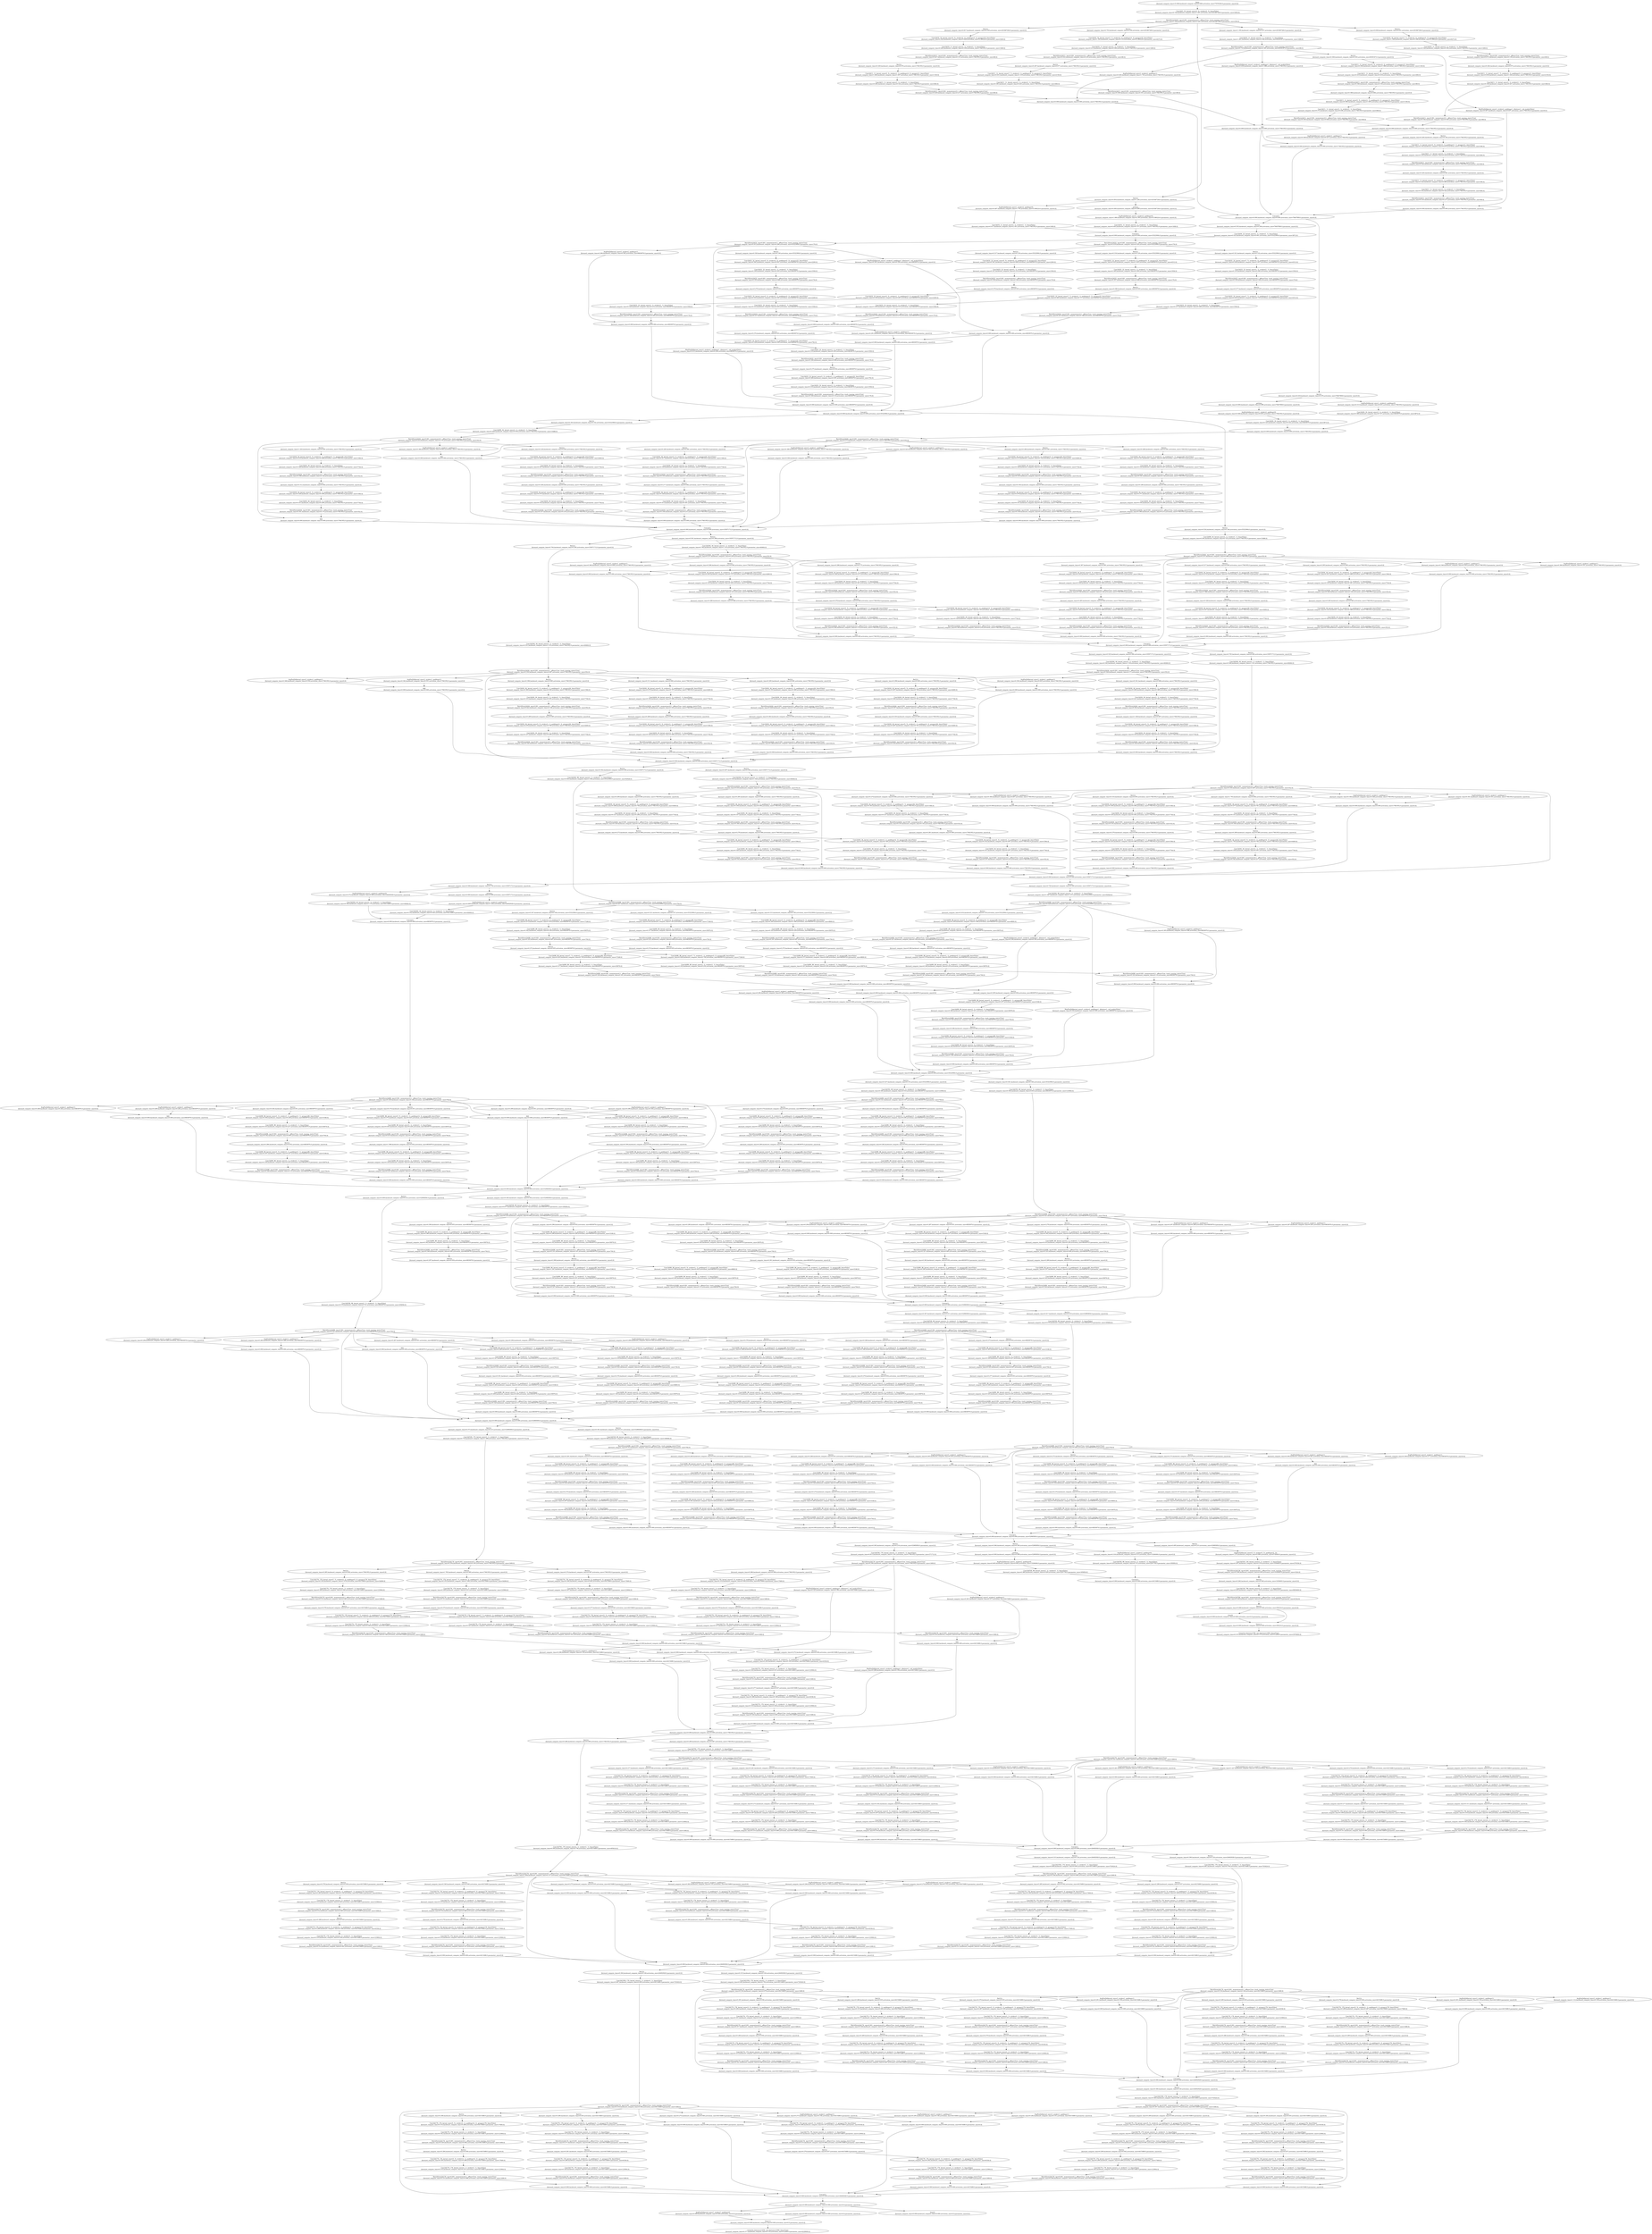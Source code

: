 digraph {
	node541 [label="ReLU()
[forward_compute_time=0.294,backward_compute_time=0.053,activation_size=8830976.0,parameter_size=0.0]"]
	node809 [label="ReLU()
[forward_compute_time=0.286,backward_compute_time=0.035,activation_size=4415488.0,parameter_size=0.0]"]
	node546 [label="Conv2d(88, 88, kernel_size=(3, 3), stride=(1, 1), padding=(1, 1), groups=88, bias=False)
[forward_compute_time=0.306,backward_compute_time=0.229,activation_size=8830976.0,parameter_size=3168.0]"]
	node547 [label="Conv2d(88, 88, kernel_size=(1, 1), stride=(1, 1), bias=False)
[forward_compute_time=0.418,backward_compute_time=0.228,activation_size=8830976.0,parameter_size=30976.0]"]
	node313 [label="Conv2d(44, 44, kernel_size=(1, 1), stride=(1, 1), bias=False)
[forward_compute_time=0.331,backward_compute_time=0.301,activation_size=17661952.0,parameter_size=7744.0]"]
	node312 [label="Conv2d(44, 44, kernel_size=(5, 5), stride=(1, 1), padding=(2, 2), groups=44, bias=False)
[forward_compute_time=0.477,backward_compute_time=0.761,activation_size=17661952.0,parameter_size=4400.0]"]
	node258 [label="Conv2d(44, 44, kernel_size=(1, 1), stride=(1, 1), bias=False)
[forward_compute_time=0.336,backward_compute_time=0.306,activation_size=17661952.0,parameter_size=7744.0]"]
	node259 [label="BatchNorm2d(44, eps=0.001, momentum=0.1, affine=True, track_running_stats=True)
[forward_compute_time=0.340,backward_compute_time=0.145,activation_size=17661952.0,parameter_size=352.0]"]
	node317 [label="Conv2d(44, 44, kernel_size=(1, 1), stride=(1, 1), bias=False)
[forward_compute_time=0.358,backward_compute_time=0.301,activation_size=17661952.0,parameter_size=7744.0]"]
	node316 [label="Conv2d(44, 44, kernel_size=(5, 5), stride=(1, 1), padding=(2, 2), groups=44, bias=False)
[forward_compute_time=1.705,backward_compute_time=0.762,activation_size=17661952.0,parameter_size=4400.0]"]
	node315 [label="ReLU()
[forward_compute_time=0.289,backward_compute_time=0.085,activation_size=17661952.0,parameter_size=0.0]"]
	node314 [label="BatchNorm2d(44, eps=0.001, momentum=0.1, affine=True, track_running_stats=True)
[forward_compute_time=0.340,backward_compute_time=0.151,activation_size=17661952.0,parameter_size=352.0]"]
	node252 [label="Conv2d(44, 44, kernel_size=(3, 3), stride=(1, 1), padding=(1, 1), groups=44, bias=False)
[forward_compute_time=0.326,backward_compute_time=0.389,activation_size=17661952.0,parameter_size=1584.0]"]
	node253 [label="Conv2d(44, 44, kernel_size=(1, 1), stride=(1, 1), bias=False)
[forward_compute_time=0.331,backward_compute_time=0.311,activation_size=17661952.0,parameter_size=7744.0]"]
	node250 [label="BatchNorm2d(44, eps=0.001, momentum=0.1, affine=True, track_running_stats=True)
[forward_compute_time=0.422,backward_compute_time=0.146,activation_size=17661952.0,parameter_size=352.0]"]
	node318 [label="BatchNorm2d(44, eps=0.001, momentum=0.1, affine=True, track_running_stats=True)
[forward_compute_time=0.342,backward_compute_time=0.217,activation_size=17661952.0,parameter_size=352.0]"]
	node256 [label="ReLU()
[forward_compute_time=0.311,backward_compute_time=0.083,activation_size=17661952.0,parameter_size=0.0]"]
	node257 [label="Conv2d(44, 44, kernel_size=(5, 5), stride=(1, 1), padding=(2, 2), groups=44, bias=False)
[forward_compute_time=0.479,backward_compute_time=0.757,activation_size=17661952.0,parameter_size=4400.0]"]
	node254 [label="BatchNorm2d(44, eps=0.001, momentum=0.1, affine=True, track_running_stats=True)
[forward_compute_time=0.388,backward_compute_time=0.216,activation_size=17661952.0,parameter_size=352.0]"]
	node255 [label="Add
[forward_compute_time=0.000,backward_compute_time=0.000,activation_size=17661952.0,parameter_size=0.0]"]
	node268 [label="ReLU()
[forward_compute_time=0.282,backward_compute_time=0.084,activation_size=17661952.0,parameter_size=0.0]"]
	node730 [label="Conv2d(176, 176, kernel_size=(1, 1), stride=(1, 1), bias=False)
[forward_compute_time=0.344,backward_compute_time=0.232,activation_size=4415488.0,parameter_size=123904.0]"]
	node836 [label="Conv2d(176, 176, kernel_size=(1, 1), stride=(1, 1), bias=False)
[forward_compute_time=0.328,backward_compute_time=0.228,activation_size=4415488.0,parameter_size=123904.0]"]
	node838 [label="ReLU()
[forward_compute_time=0.286,backward_compute_time=0.036,activation_size=4415488.0,parameter_size=0.0]"]
	node656 [label="ReLU()
[forward_compute_time=1.765,backward_compute_time=0.085,activation_size=17661952.0,parameter_size=0.0]"]
	node657 [label="Conv2d(176, 176, kernel_size=(7, 7), stride=(2, 2), padding=(3, 3), groups=176, bias=False)
[forward_compute_time=0.353,backward_compute_time=1.082,activation_size=4415488.0,parameter_size=34496.0]"]
	node654 [label="Add
[forward_compute_time=0.000,backward_compute_time=0.000,activation_size=4415488.0,parameter_size=0.0]"]
	node655 [label="MaxPool2d(kernel_size=3, stride=2, padding=1, dilation=1, ceil_mode=False)
[forward_compute_time=0.323,backward_compute_time=0.180,activation_size=4415488.0,parameter_size=0.0]"]
	node559 [label="ReLU()
[forward_compute_time=0.275,backward_compute_time=0.052,activation_size=8830976.0,parameter_size=0.0]"]
	node558 [label="Add
[forward_compute_time=0.000,backward_compute_time=0.000,activation_size=8830976.0,parameter_size=0.0]"]
	node229 [label="Conv2d(44, 44, kernel_size=(1, 1), stride=(1, 1), bias=False)
[forward_compute_time=0.330,backward_compute_time=0.301,activation_size=17661952.0,parameter_size=7744.0]"]
	node228 [label="Conv2d(44, 44, kernel_size=(3, 3), stride=(1, 1), padding=(1, 1), groups=44, bias=False)
[forward_compute_time=0.324,backward_compute_time=0.389,activation_size=17661952.0,parameter_size=1584.0]"]
	node227 [label="ReLU()
[forward_compute_time=0.278,backward_compute_time=0.084,activation_size=17661952.0,parameter_size=0.0]"]
	node226 [label="BatchNorm2d(44, eps=0.001, momentum=0.1, affine=True, track_running_stats=True)
[forward_compute_time=0.428,backward_compute_time=0.143,activation_size=17661952.0,parameter_size=352.0]"]
	node225 [label="Conv2d(44, 44, kernel_size=(1, 1), stride=(1, 1), bias=False)
[forward_compute_time=0.329,backward_compute_time=0.301,activation_size=17661952.0,parameter_size=7744.0]"]
	node224 [label="Conv2d(44, 44, kernel_size=(3, 3), stride=(1, 1), padding=(1, 1), groups=44, bias=False)
[forward_compute_time=0.348,backward_compute_time=0.471,activation_size=17661952.0,parameter_size=1584.0]"]
	node223 [label="ReLU()
[forward_compute_time=0.288,backward_compute_time=0.172,activation_size=17661952.0,parameter_size=0.0]"]
	node311 [label="ReLU()
[forward_compute_time=1.793,backward_compute_time=0.082,activation_size=17661952.0,parameter_size=0.0]"]
	node221 [label="AvgPool2d(kernel_size=3, stride=1, padding=1)
[forward_compute_time=0.346,backward_compute_time=0.550,activation_size=17661952.0,parameter_size=0.0]"]
	node220 [label="AvgPool2d(kernel_size=3, stride=1, padding=1)
[forward_compute_time=0.360,backward_compute_time=0.551,activation_size=17661952.0,parameter_size=0.0]"]
	node9 [label="Conv2d(11, 11, kernel_size=(1, 1), stride=(1, 1), bias=False)
[forward_compute_time=0.410,backward_compute_time=0.418,activation_size=17661952.0,parameter_size=484.0]"]
	node8 [label="Conv2d(11, 11, kernel_size=(5, 5), stride=(2, 2), padding=(2, 2), groups=11, bias=False)
[forward_compute_time=0.596,backward_compute_time=1.960,activation_size=17661952.0,parameter_size=1100.0]"]
	node310 [label="Add
[forward_compute_time=0.000,backward_compute_time=0.000,activation_size=17661952.0,parameter_size=0.0]"]
	node613 [label="Add
[forward_compute_time=0.000,backward_compute_time=0.000,activation_size=8830976.0,parameter_size=0.0]"]
	node1 [label="Input
[forward_compute_time=15.560,backward_compute_time=0.000,activation_size=77070336.0,parameter_size=0.0]"]
	node381 [label="ReLU()
[forward_compute_time=0.275,backward_compute_time=0.053,activation_size=8830976.0,parameter_size=0.0]"]
	node3 [label="BatchNorm2d(32, eps=0.001, momentum=0.1, affine=True, track_running_stats=True)
[forward_compute_time=1.456,backward_compute_time=3.261,activation_size=201867264.0,parameter_size=256.0]"]
	node2 [label="Conv2d(3, 32, kernel_size=(3, 3), stride=(2, 2), bias=False)
[forward_compute_time=9.720,backward_compute_time=1.291,activation_size=201867264.0,parameter_size=3456.0]"]
	node5 [label="Conv2d(32, 11, kernel_size=(1, 1), stride=(1, 1), bias=False)
[forward_compute_time=1.281,backward_compute_time=2.544,activation_size=69391872.0,parameter_size=1408.0]"]
	node4 [label="ReLU()
[forward_compute_time=1.195,backward_compute_time=0.537,activation_size=201867264.0,parameter_size=0.0]"]
	node7 [label="ReLU()
[forward_compute_time=0.508,backward_compute_time=0.305,activation_size=69391872.0,parameter_size=0.0]"]
	node6 [label="BatchNorm2d(11, eps=0.001, momentum=0.1, affine=True, track_running_stats=True)
[forward_compute_time=0.710,backward_compute_time=2.361,activation_size=69391872.0,parameter_size=88.0]"]
	node611 [label="AvgPool2d(kernel_size=3, stride=1, padding=1)
[forward_compute_time=0.290,backward_compute_time=0.281,activation_size=8830976.0,parameter_size=0.0]"]
	node616 [label="Conv2d(88, 88, kernel_size=(1, 1), stride=(1, 1), bias=False)
[forward_compute_time=0.336,backward_compute_time=0.232,activation_size=8830976.0,parameter_size=30976.0]"]
	node617 [label="BatchNorm2d(88, eps=0.001, momentum=0.1, affine=True, track_running_stats=True)
[forward_compute_time=0.424,backward_compute_time=0.105,activation_size=8830976.0,parameter_size=704.0]"]
	node614 [label="ReLU()
[forward_compute_time=0.281,backward_compute_time=0.052,activation_size=8830976.0,parameter_size=0.0]"]
	node615 [label="Conv2d(88, 88, kernel_size=(3, 3), stride=(1, 1), padding=(1, 1), groups=88, bias=False)
[forward_compute_time=0.291,backward_compute_time=0.230,activation_size=8830976.0,parameter_size=3168.0]"]
	node319 [label="ReLU()
[forward_compute_time=0.310,backward_compute_time=0.093,activation_size=17661952.0,parameter_size=0.0]"]
	node99 [label="BatchNorm2d(22, eps=0.001, momentum=0.1, affine=True, track_running_stats=True)
[forward_compute_time=0.330,backward_compute_time=0.106,activation_size=8830976.0,parameter_size=176.0]"]
	node98 [label="Conv2d(22, 22, kernel_size=(1, 1), stride=(1, 1), bias=False)
[forward_compute_time=0.321,backward_compute_time=0.214,activation_size=8830976.0,parameter_size=1936.0]"]
	node251 [label="ReLU()
[forward_compute_time=0.289,backward_compute_time=0.085,activation_size=17661952.0,parameter_size=0.0]"]
	node749 [label="Conv2d(704, 176, kernel_size=(1, 1), stride=(1, 1), bias=False)
[forward_compute_time=0.504,backward_compute_time=0.736,activation_size=4415488.0,parameter_size=495616.0]"]
	node91 [label="Conv2d(22, 22, kernel_size=(7, 7), stride=(1, 1), padding=(3, 3), groups=22, bias=False)
[forward_compute_time=0.434,backward_compute_time=0.710,activation_size=8830976.0,parameter_size=4312.0]"]
	node90 [label="ReLU()
[forward_compute_time=0.277,backward_compute_time=0.055,activation_size=8830976.0,parameter_size=0.0]"]
	node93 [label="BatchNorm2d(22, eps=0.001, momentum=0.1, affine=True, track_running_stats=True)
[forward_compute_time=0.327,backward_compute_time=0.188,activation_size=8830976.0,parameter_size=176.0]"]
	node92 [label="Conv2d(22, 22, kernel_size=(1, 1), stride=(1, 1), bias=False)
[forward_compute_time=0.317,backward_compute_time=0.208,activation_size=8830976.0,parameter_size=1936.0]"]
	node95 [label="AvgPool2d(kernel_size=3, stride=2, padding=1)
[forward_compute_time=0.306,backward_compute_time=0.562,activation_size=8830976.0,parameter_size=0.0]"]
	node94 [label="Add
[forward_compute_time=0.000,backward_compute_time=0.000,activation_size=8830976.0,parameter_size=0.0]"]
	node97 [label="Conv2d(22, 22, kernel_size=(5, 5), stride=(2, 2), padding=(2, 2), groups=22, bias=False)
[forward_compute_time=0.361,backward_compute_time=0.926,activation_size=8830976.0,parameter_size=2200.0]"]
	node96 [label="ReLU()
[forward_compute_time=0.317,backward_compute_time=0.129,activation_size=35323904.0,parameter_size=0.0]"]
	node429 [label="Conv2d(88, 88, kernel_size=(1, 1), stride=(1, 1), bias=False)
[forward_compute_time=0.443,backward_compute_time=0.226,activation_size=8830976.0,parameter_size=30976.0]"]
	node428 [label="Conv2d(88, 88, kernel_size=(5, 5), stride=(1, 1), padding=(2, 2), groups=88, bias=False)
[forward_compute_time=0.375,backward_compute_time=0.423,activation_size=8830976.0,parameter_size=8800.0]"]
	node139 [label="Conv2d(44, 44, kernel_size=(1, 1), stride=(1, 1), bias=False)
[forward_compute_time=0.330,backward_compute_time=0.301,activation_size=17661952.0,parameter_size=7744.0]"]
	node138 [label="Conv2d(44, 44, kernel_size=(3, 3), stride=(1, 1), padding=(1, 1), groups=44, bias=False)
[forward_compute_time=0.417,backward_compute_time=0.392,activation_size=17661952.0,parameter_size=1584.0]"]
	node814 [label="Conv2d(176, 176, kernel_size=(5, 5), stride=(1, 1), padding=(2, 2), groups=176, bias=False)
[forward_compute_time=0.291,backward_compute_time=0.286,activation_size=4415488.0,parameter_size=17600.0]"]
	node815 [label="Conv2d(176, 176, kernel_size=(1, 1), stride=(1, 1), bias=False)
[forward_compute_time=0.352,backward_compute_time=0.227,activation_size=4415488.0,parameter_size=123904.0]"]
	node816 [label="BatchNorm2d(176, eps=0.001, momentum=0.1, affine=True, track_running_stats=True)
[forward_compute_time=0.328,backward_compute_time=0.087,activation_size=4415488.0,parameter_size=1408.0]"]
	node817 [label="ReLU()
[forward_compute_time=0.270,backward_compute_time=0.035,activation_size=4415488.0,parameter_size=0.0]"]
	node133 [label="ReLU()
[forward_compute_time=0.284,backward_compute_time=0.083,activation_size=17661952.0,parameter_size=0.0]"]
	node132 [label="BatchNorm2d(44, eps=0.001, momentum=0.1, affine=True, track_running_stats=True)
[forward_compute_time=0.341,backward_compute_time=0.278,activation_size=17661952.0,parameter_size=352.0]"]
	node131 [label="Conv2d(44, 44, kernel_size=(1, 1), stride=(1, 1), bias=False)
[forward_compute_time=0.367,backward_compute_time=0.304,activation_size=17661952.0,parameter_size=7744.0]"]
	node130 [label="Conv2d(44, 44, kernel_size=(5, 5), stride=(1, 1), padding=(2, 2), groups=44, bias=False)
[forward_compute_time=0.485,backward_compute_time=0.759,activation_size=17661952.0,parameter_size=4400.0]"]
	node137 [label="ReLU()
[forward_compute_time=0.285,backward_compute_time=0.081,activation_size=17661952.0,parameter_size=0.0]"]
	node136 [label="BatchNorm2d(44, eps=0.001, momentum=0.1, affine=True, track_running_stats=True)
[forward_compute_time=0.337,backward_compute_time=0.218,activation_size=17661952.0,parameter_size=352.0]"]
	node135 [label="Conv2d(44, 44, kernel_size=(1, 1), stride=(1, 1), bias=False)
[forward_compute_time=0.332,backward_compute_time=0.300,activation_size=17661952.0,parameter_size=7744.0]"]
	node134 [label="Conv2d(44, 44, kernel_size=(5, 5), stride=(1, 1), padding=(2, 2), groups=44, bias=False)
[forward_compute_time=0.475,backward_compute_time=0.763,activation_size=17661952.0,parameter_size=4400.0]"]
	node831 [label="Conv2d(176, 176, kernel_size=(5, 5), stride=(1, 1), padding=(2, 2), groups=176, bias=False)
[forward_compute_time=0.299,backward_compute_time=0.288,activation_size=4415488.0,parameter_size=17600.0]"]
	node743 [label="Conv2d(176, 176, kernel_size=(3, 3), stride=(1, 1), padding=(1, 1), groups=176, bias=False)
[forward_compute_time=0.286,backward_compute_time=0.145,activation_size=4415488.0,parameter_size=6336.0]"]
	node745 [label="BatchNorm2d(176, eps=0.001, momentum=0.1, affine=True, track_running_stats=True)
[forward_compute_time=0.312,backward_compute_time=0.089,activation_size=4415488.0,parameter_size=1408.0]"]
	node728 [label="ReLU()
[forward_compute_time=0.311,backward_compute_time=0.037,activation_size=4415488.0,parameter_size=0.0]"]
	node729 [label="Conv2d(176, 176, kernel_size=(3, 3), stride=(1, 1), padding=(1, 1), groups=176, bias=False)
[forward_compute_time=0.310,backward_compute_time=0.146,activation_size=4415488.0,parameter_size=6336.0]"]
	node726 [label="Conv2d(176, 176, kernel_size=(1, 1), stride=(1, 1), bias=False)
[forward_compute_time=0.332,backward_compute_time=0.229,activation_size=4415488.0,parameter_size=123904.0]"]
	node727 [label="BatchNorm2d(176, eps=0.001, momentum=0.1, affine=True, track_running_stats=True)
[forward_compute_time=0.361,backward_compute_time=0.077,activation_size=4415488.0,parameter_size=1408.0]"]
	node724 [label="ReLU()
[forward_compute_time=0.279,backward_compute_time=0.037,activation_size=4415488.0,parameter_size=0.0]"]
	node725 [label="Conv2d(176, 176, kernel_size=(3, 3), stride=(1, 1), padding=(1, 1), groups=176, bias=False)
[forward_compute_time=0.291,backward_compute_time=0.145,activation_size=4415488.0,parameter_size=6336.0]"]
	node722 [label="Conv2d(176, 176, kernel_size=(1, 1), stride=(1, 1), bias=False)
[forward_compute_time=0.410,backward_compute_time=0.231,activation_size=4415488.0,parameter_size=123904.0]"]
	node723 [label="BatchNorm2d(176, eps=0.001, momentum=0.1, affine=True, track_running_stats=True)
[forward_compute_time=0.311,backward_compute_time=0.093,activation_size=4415488.0,parameter_size=1408.0]"]
	node720 [label="ReLU()
[forward_compute_time=0.277,backward_compute_time=0.037,activation_size=4415488.0,parameter_size=0.0]"]
	node721 [label="Conv2d(176, 176, kernel_size=(5, 5), stride=(1, 1), padding=(2, 2), groups=176, bias=False)
[forward_compute_time=0.309,backward_compute_time=0.283,activation_size=4415488.0,parameter_size=17600.0]"]
	node812 [label="BatchNorm2d(176, eps=0.001, momentum=0.1, affine=True, track_running_stats=True)
[forward_compute_time=0.328,backward_compute_time=0.077,activation_size=4415488.0,parameter_size=1408.0]"]
	node813 [label="ReLU()
[forward_compute_time=0.269,backward_compute_time=0.036,activation_size=4415488.0,parameter_size=0.0]"]
	node837 [label="BatchNorm2d(176, eps=0.001, momentum=0.1, affine=True, track_running_stats=True)
[forward_compute_time=0.318,backward_compute_time=0.077,activation_size=4415488.0,parameter_size=1408.0]"]
	node876 [label="ReLU()
[forward_compute_time=0.276,backward_compute_time=0.037,activation_size=4415488.0,parameter_size=0.0]"]
	node877 [label="Conv2d(176, 176, kernel_size=(3, 3), stride=(1, 1), padding=(1, 1), groups=176, bias=False)
[forward_compute_time=0.292,backward_compute_time=0.148,activation_size=4415488.0,parameter_size=6336.0]"]
	node630 [label="BatchNorm2d(768, eps=0.001, momentum=0.1, affine=True, track_running_stats=True)
[forward_compute_time=0.309,backward_compute_time=0.069,activation_size=393216.0,parameter_size=6144.0]"]
	node834 [label="ReLU()
[forward_compute_time=0.285,backward_compute_time=0.035,activation_size=4415488.0,parameter_size=0.0]"]
	node860 [label="BatchNorm2d(176, eps=0.001, momentum=0.1, affine=True, track_running_stats=True)
[forward_compute_time=0.318,backward_compute_time=0.082,activation_size=4415488.0,parameter_size=1408.0]"]
	node872 [label="ReLU()
[forward_compute_time=0.275,backward_compute_time=0.040,activation_size=4415488.0,parameter_size=0.0]"]
	node873 [label="Conv2d(176, 176, kernel_size=(3, 3), stride=(1, 1), padding=(1, 1), groups=176, bias=False)
[forward_compute_time=0.288,backward_compute_time=0.147,activation_size=4415488.0,parameter_size=6336.0]"]
	node409 [label="BatchNorm2d(88, eps=0.001, momentum=0.1, affine=True, track_running_stats=True)
[forward_compute_time=0.321,backward_compute_time=0.107,activation_size=8830976.0,parameter_size=704.0]"]
	node408 [label="Conv2d(352, 88, kernel_size=(1, 1), stride=(1, 1), bias=False)
[forward_compute_time=0.585,backward_compute_time=0.510,activation_size=8830976.0,parameter_size=123904.0]"]
	node911 [label="Add
[forward_compute_time=0.000,backward_compute_time=0.000,activation_size=4415488.0,parameter_size=0.0]"]
	node263 [label="BatchNorm2d(44, eps=0.001, momentum=0.1, affine=True, track_running_stats=True)
[forward_compute_time=0.345,backward_compute_time=0.217,activation_size=17661952.0,parameter_size=352.0]"]
	node262 [label="Conv2d(44, 44, kernel_size=(1, 1), stride=(1, 1), bias=False)
[forward_compute_time=0.337,backward_compute_time=0.299,activation_size=17661952.0,parameter_size=7744.0]"]
	node188 [label="ReLU()
[forward_compute_time=0.288,backward_compute_time=0.086,activation_size=17661952.0,parameter_size=0.0]"]
	node260 [label="ReLU()
[forward_compute_time=0.289,backward_compute_time=0.084,activation_size=17661952.0,parameter_size=0.0]"]
	node267 [label="BatchNorm2d(44, eps=0.001, momentum=0.1, affine=True, track_running_stats=True)
[forward_compute_time=0.428,backward_compute_time=0.143,activation_size=17661952.0,parameter_size=352.0]"]
	node266 [label="Conv2d(44, 44, kernel_size=(1, 1), stride=(1, 1), bias=False)
[forward_compute_time=0.335,backward_compute_time=0.298,activation_size=17661952.0,parameter_size=7744.0]"]
	node265 [label="Conv2d(44, 44, kernel_size=(3, 3), stride=(1, 1), padding=(1, 1), groups=44, bias=False)
[forward_compute_time=0.333,backward_compute_time=0.389,activation_size=17661952.0,parameter_size=1584.0]"]
	node264 [label="ReLU()
[forward_compute_time=0.283,backward_compute_time=0.081,activation_size=17661952.0,parameter_size=0.0]"]
	node182 [label="Conv2d(264, 44, kernel_size=(1, 1), stride=(1, 1), bias=False)
[forward_compute_time=0.706,backward_compute_time=1.135,activation_size=17661952.0,parameter_size=46464.0]"]
	node183 [label="BatchNorm2d(44, eps=0.001, momentum=0.1, affine=True, track_running_stats=True)
[forward_compute_time=0.337,backward_compute_time=0.259,activation_size=17661952.0,parameter_size=352.0]"]
	node180 [label="BatchNorm2d(44, eps=0.001, momentum=0.1, affine=True, track_running_stats=True)
[forward_compute_time=0.337,backward_compute_time=0.486,activation_size=17661952.0,parameter_size=352.0]"]
	node181 [label="ReLU()
[forward_compute_time=0.501,backward_compute_time=0.388,activation_size=105971712.0,parameter_size=0.0]"]
	node186 [label="Conv2d(44, 44, kernel_size=(1, 1), stride=(1, 1), bias=False)
[forward_compute_time=0.333,backward_compute_time=0.302,activation_size=17661952.0,parameter_size=7744.0]"]
	node187 [label="BatchNorm2d(44, eps=0.001, momentum=0.1, affine=True, track_running_stats=True)
[forward_compute_time=0.336,backward_compute_time=0.141,activation_size=17661952.0,parameter_size=352.0]"]
	node184 [label="ReLU()
[forward_compute_time=0.286,backward_compute_time=0.082,activation_size=17661952.0,parameter_size=0.0]"]
	node185 [label="Conv2d(44, 44, kernel_size=(5, 5), stride=(1, 1), padding=(2, 2), groups=44, bias=False)
[forward_compute_time=0.493,backward_compute_time=0.757,activation_size=17661952.0,parameter_size=4400.0]"]
	node618 [label="ReLU()
[forward_compute_time=0.279,backward_compute_time=0.053,activation_size=8830976.0,parameter_size=0.0]"]
	node619 [label="Conv2d(88, 88, kernel_size=(3, 3), stride=(1, 1), padding=(1, 1), groups=88, bias=False)
[forward_compute_time=0.297,backward_compute_time=0.232,activation_size=8830976.0,parameter_size=3168.0]"]
	node348 [label="BatchNorm2d(88, eps=0.001, momentum=0.1, affine=True, track_running_stats=True)
[forward_compute_time=0.437,backward_compute_time=0.319,activation_size=35323904.0,parameter_size=704.0]"]
	node349 [label="ReLU()
[forward_compute_time=0.416,backward_compute_time=0.150,activation_size=35323904.0,parameter_size=0.0]"]
	node344 [label="Conv2d(264, 88, kernel_size=(1, 1), stride=(1, 1), bias=False)
[forward_compute_time=1.067,backward_compute_time=1.371,activation_size=35323904.0,parameter_size=92928.0]"]
	node345 [label="BatchNorm2d(88, eps=0.001, momentum=0.1, affine=True, track_running_stats=True)
[forward_compute_time=0.428,backward_compute_time=0.235,activation_size=35323904.0,parameter_size=704.0]"]
	node346 [label="ReLU()
[forward_compute_time=0.502,backward_compute_time=0.390,activation_size=105971712.0,parameter_size=0.0]"]
	node347 [label="Conv2d(264, 88, kernel_size=(1, 1), stride=(1, 1), bias=False)
[forward_compute_time=0.943,backward_compute_time=1.594,activation_size=35323904.0,parameter_size=92928.0]"]
	node340 [label="BatchNorm2d(44, eps=0.001, momentum=0.1, affine=True, track_running_stats=True)
[forward_compute_time=0.332,backward_compute_time=0.522,activation_size=17661952.0,parameter_size=352.0]"]
	node341 [label="Add
[forward_compute_time=0.000,backward_compute_time=0.000,activation_size=17661952.0,parameter_size=0.0]"]
	node342 [label="Concat(1)
[forward_compute_time=0.000,backward_compute_time=0.000,activation_size=105971712.0,parameter_size=0.0]"]
	node343 [label="ReLU()
[forward_compute_time=0.720,backward_compute_time=0.390,activation_size=105971712.0,parameter_size=0.0]"]
	node878 [label="Conv2d(176, 176, kernel_size=(1, 1), stride=(1, 1), bias=False)
[forward_compute_time=0.327,backward_compute_time=0.232,activation_size=4415488.0,parameter_size=123904.0]"]
	node879 [label="BatchNorm2d(176, eps=0.001, momentum=0.1, affine=True, track_running_stats=True)
[forward_compute_time=0.325,backward_compute_time=0.089,activation_size=4415488.0,parameter_size=1408.0]"]
	node869 [label="Conv2d(176, 176, kernel_size=(5, 5), stride=(1, 1), padding=(2, 2), groups=176, bias=False)
[forward_compute_time=0.290,backward_compute_time=0.289,activation_size=4415488.0,parameter_size=17600.0]"]
	node868 [label="ReLU()
[forward_compute_time=0.269,backward_compute_time=0.042,activation_size=4415488.0,parameter_size=0.0]"]
	node874 [label="Conv2d(176, 176, kernel_size=(1, 1), stride=(1, 1), bias=False)
[forward_compute_time=0.323,backward_compute_time=0.233,activation_size=4415488.0,parameter_size=123904.0]"]
	node861 [label="ReLU()
[forward_compute_time=0.300,backward_compute_time=0.120,activation_size=26492928.0,parameter_size=0.0]"]
	node440 [label="Conv2d(88, 88, kernel_size=(3, 3), stride=(1, 1), padding=(1, 1), groups=88, bias=False)
[forward_compute_time=0.307,backward_compute_time=0.227,activation_size=8830976.0,parameter_size=3168.0]"]
	node863 [label="BatchNorm2d(176, eps=0.001, momentum=0.1, affine=True, track_running_stats=True)
[forward_compute_time=0.307,backward_compute_time=0.078,activation_size=4415488.0,parameter_size=1408.0]"]
	node862 [label="Conv2d(1056, 176, kernel_size=(1, 1), stride=(1, 1), bias=False)
[forward_compute_time=0.463,backward_compute_time=0.891,activation_size=4415488.0,parameter_size=743424.0]"]
	node865 [label="Conv2d(176, 176, kernel_size=(5, 5), stride=(1, 1), padding=(2, 2), groups=176, bias=False)
[forward_compute_time=0.294,backward_compute_time=0.285,activation_size=4415488.0,parameter_size=17600.0]"]
	node864 [label="ReLU()
[forward_compute_time=0.269,backward_compute_time=0.040,activation_size=4415488.0,parameter_size=0.0]"]
	node867 [label="BatchNorm2d(176, eps=0.001, momentum=0.1, affine=True, track_running_stats=True)
[forward_compute_time=0.316,backward_compute_time=0.081,activation_size=4415488.0,parameter_size=1408.0]"]
	node866 [label="Conv2d(176, 176, kernel_size=(1, 1), stride=(1, 1), bias=False)
[forward_compute_time=0.306,backward_compute_time=0.240,activation_size=4415488.0,parameter_size=123904.0]"]
	node59 [label="BatchNorm2d(22, eps=0.001, momentum=0.1, affine=True, track_running_stats=True)
[forward_compute_time=0.412,backward_compute_time=0.284,activation_size=35323904.0,parameter_size=176.0]"]
	node58 [label="Conv2d(44, 22, kernel_size=(1, 1), stride=(1, 1), bias=False)
[forward_compute_time=0.523,backward_compute_time=0.941,activation_size=35323904.0,parameter_size=3872.0]"]
	node689 [label="AvgPool2d(kernel_size=1, stride=2, padding=0)
[forward_compute_time=0.316,backward_compute_time=0.513,activation_size=13246464.0,parameter_size=0.0]"]
	node55 [label="Add
[forward_compute_time=0.000,backward_compute_time=0.000,activation_size=17661952.0,parameter_size=0.0]"]
	node54 [label="MaxPool2d(kernel_size=3, stride=2, padding=1, dilation=1, ceil_mode=False)
[forward_compute_time=0.407,backward_compute_time=0.637,activation_size=17661952.0,parameter_size=0.0]"]
	node57 [label="ReLU()
[forward_compute_time=0.535,backward_compute_time=0.246,activation_size=70647808.0,parameter_size=0.0]"]
	node56 [label="Concat(1)
[forward_compute_time=0.000,backward_compute_time=0.000,activation_size=70647808.0,parameter_size=0.0]"]
	node51 [label="Conv2d(11, 11, kernel_size=(3, 3), stride=(1, 1), padding=(1, 1), groups=11, bias=False)
[forward_compute_time=0.322,backward_compute_time=0.883,activation_size=17661952.0,parameter_size=396.0]"]
	node50 [label="ReLU()
[forward_compute_time=0.283,backward_compute_time=0.081,activation_size=17661952.0,parameter_size=0.0]"]
	node53 [label="BatchNorm2d(11, eps=0.001, momentum=0.1, affine=True, track_running_stats=True)
[forward_compute_time=0.335,backward_compute_time=0.271,activation_size=17661952.0,parameter_size=88.0]"]
	node52 [label="Conv2d(11, 11, kernel_size=(1, 1), stride=(1, 1), bias=False)
[forward_compute_time=0.352,backward_compute_time=0.522,activation_size=17661952.0,parameter_size=484.0]"]
	node506 [label="Conv2d(88, 88, kernel_size=(1, 1), stride=(1, 1), bias=False)
[forward_compute_time=0.332,backward_compute_time=0.229,activation_size=8830976.0,parameter_size=30976.0]"]
	node281 [label="BatchNorm2d(44, eps=0.001, momentum=0.1, affine=True, track_running_stats=True)
[forward_compute_time=0.363,backward_compute_time=0.154,activation_size=17661952.0,parameter_size=352.0]"]
	node504 [label="ReLU()
[forward_compute_time=0.296,backward_compute_time=0.052,activation_size=8830976.0,parameter_size=0.0]"]
	node406 [label="BatchNorm2d(88, eps=0.001, momentum=0.1, affine=True, track_running_stats=True)
[forward_compute_time=0.329,backward_compute_time=0.184,activation_size=8830976.0,parameter_size=704.0]"]
	node469 [label="ReLU()
[forward_compute_time=0.297,backward_compute_time=0.054,activation_size=8830976.0,parameter_size=0.0]"]
	node468 [label="BatchNorm2d(88, eps=0.001, momentum=0.1, affine=True, track_running_stats=True)
[forward_compute_time=0.349,backward_compute_time=0.095,activation_size=8830976.0,parameter_size=704.0]"]
	node500 [label="Add
[forward_compute_time=0.000,backward_compute_time=0.000,activation_size=8830976.0,parameter_size=0.0]"]
	node280 [label="Conv2d(44, 44, kernel_size=(1, 1), stride=(1, 1), bias=False)
[forward_compute_time=0.421,backward_compute_time=0.303,activation_size=17661952.0,parameter_size=7744.0]"]
	node465 [label="ReLU()
[forward_compute_time=0.306,backward_compute_time=0.055,activation_size=8830976.0,parameter_size=0.0]"]
	node464 [label="BatchNorm2d(88, eps=0.001, momentum=0.1, affine=True, track_running_stats=True)
[forward_compute_time=0.333,backward_compute_time=0.094,activation_size=8830976.0,parameter_size=704.0]"]
	node467 [label="Conv2d(88, 88, kernel_size=(1, 1), stride=(1, 1), bias=False)
[forward_compute_time=0.342,backward_compute_time=0.233,activation_size=8830976.0,parameter_size=30976.0]"]
	node466 [label="Conv2d(88, 88, kernel_size=(5, 5), stride=(1, 1), padding=(2, 2), groups=88, bias=False)
[forward_compute_time=0.380,backward_compute_time=0.439,activation_size=8830976.0,parameter_size=8800.0]"]
	node461 [label="BatchNorm2d(88, eps=0.001, momentum=0.1, affine=True, track_running_stats=True)
[forward_compute_time=0.321,backward_compute_time=0.247,activation_size=8830976.0,parameter_size=704.0]"]
	node460 [label="Conv2d(352, 88, kernel_size=(1, 1), stride=(1, 1), bias=False)
[forward_compute_time=0.506,backward_compute_time=0.653,activation_size=8830976.0,parameter_size=123904.0]"]
	node463 [label="Conv2d(528, 88, kernel_size=(1, 1), stride=(1, 1), bias=False)
[forward_compute_time=0.677,backward_compute_time=0.722,activation_size=8830976.0,parameter_size=185856.0]"]
	node462 [label="ReLU()
[forward_compute_time=0.365,backward_compute_time=0.302,activation_size=52985856.0,parameter_size=0.0]"]
	node919 [label="Size(0)
[forward_compute_time=0.000,backward_compute_time=0.000,activation_size=4.0,parameter_size=0.0]"]
	node918 [label="Linear(in_features=1056, out_features=1000, bias=True)
[forward_compute_time=0.377,backward_compute_time=0.116,activation_size=512000.0,parameter_size=4228000.0]"]
	node669 [label="BatchNorm2d(176, eps=0.001, momentum=0.1, affine=True, track_running_stats=True)
[forward_compute_time=0.309,backward_compute_time=0.085,activation_size=4415488.0,parameter_size=1408.0]"]
	node668 [label="Conv2d(176, 176, kernel_size=(1, 1), stride=(1, 1), bias=False)
[forward_compute_time=0.307,backward_compute_time=0.237,activation_size=4415488.0,parameter_size=123904.0]"]
	node667 [label="Conv2d(176, 176, kernel_size=(5, 5), stride=(2, 2), padding=(2, 2), groups=176, bias=False)
[forward_compute_time=0.300,backward_compute_time=0.602,activation_size=4415488.0,parameter_size=17600.0]"]
	node666 [label="ReLU()
[forward_compute_time=0.274,backward_compute_time=0.087,activation_size=17661952.0,parameter_size=0.0]"]
	node665 [label="AvgPool2d(kernel_size=3, stride=2, padding=1)
[forward_compute_time=0.281,backward_compute_time=0.317,activation_size=4415488.0,parameter_size=0.0]"]
	node664 [label="Add
[forward_compute_time=0.000,backward_compute_time=0.000,activation_size=4415488.0,parameter_size=0.0]"]
	node663 [label="BatchNorm2d(176, eps=0.001, momentum=0.1, affine=True, track_running_stats=True)
[forward_compute_time=0.307,backward_compute_time=0.106,activation_size=4415488.0,parameter_size=1408.0]"]
	node662 [label="Conv2d(176, 176, kernel_size=(1, 1), stride=(1, 1), bias=False)
[forward_compute_time=0.305,backward_compute_time=0.238,activation_size=4415488.0,parameter_size=123904.0]"]
	node661 [label="Conv2d(176, 176, kernel_size=(7, 7), stride=(1, 1), padding=(3, 3), groups=176, bias=False)
[forward_compute_time=0.332,backward_compute_time=0.496,activation_size=4415488.0,parameter_size=34496.0]"]
	node660 [label="ReLU()
[forward_compute_time=0.274,backward_compute_time=0.038,activation_size=4415488.0,parameter_size=0.0]"]
	node487 [label="Conv2d(88, 88, kernel_size=(5, 5), stride=(1, 1), padding=(2, 2), groups=88, bias=False)
[forward_compute_time=0.357,backward_compute_time=0.426,activation_size=8830976.0,parameter_size=8800.0]"]
	node486 [label="ReLU()
[forward_compute_time=0.289,backward_compute_time=0.053,activation_size=8830976.0,parameter_size=0.0]"]
	node485 [label="BatchNorm2d(88, eps=0.001, momentum=0.1, affine=True, track_running_stats=True)
[forward_compute_time=0.325,backward_compute_time=0.094,activation_size=8830976.0,parameter_size=704.0]"]
	node484 [label="Conv2d(88, 88, kernel_size=(1, 1), stride=(1, 1), bias=False)
[forward_compute_time=0.410,backward_compute_time=0.226,activation_size=8830976.0,parameter_size=30976.0]"]
	node483 [label="Conv2d(88, 88, kernel_size=(5, 5), stride=(1, 1), padding=(2, 2), groups=88, bias=False)
[forward_compute_time=0.362,backward_compute_time=0.429,activation_size=8830976.0,parameter_size=8800.0]"]
	node446 [label="AvgPool2d(kernel_size=3, stride=1, padding=1)
[forward_compute_time=0.289,backward_compute_time=0.284,activation_size=8830976.0,parameter_size=0.0]"]
	node481 [label="Add
[forward_compute_time=0.000,backward_compute_time=0.000,activation_size=8830976.0,parameter_size=0.0]"]
	node480 [label="BatchNorm2d(88, eps=0.001, momentum=0.1, affine=True, track_running_stats=True)
[forward_compute_time=0.325,backward_compute_time=0.112,activation_size=8830976.0,parameter_size=704.0]"]
	node538 [label="Conv2d(88, 88, kernel_size=(5, 5), stride=(1, 1), padding=(2, 2), groups=88, bias=False)
[forward_compute_time=0.388,backward_compute_time=0.426,activation_size=8830976.0,parameter_size=8800.0]"]
	node489 [label="BatchNorm2d(88, eps=0.001, momentum=0.1, affine=True, track_running_stats=True)
[forward_compute_time=0.324,backward_compute_time=0.115,activation_size=8830976.0,parameter_size=704.0]"]
	node488 [label="Conv2d(88, 88, kernel_size=(1, 1), stride=(1, 1), bias=False)
[forward_compute_time=0.322,backward_compute_time=0.233,activation_size=8830976.0,parameter_size=30976.0]"]
	node289 [label="Conv2d(264, 44, kernel_size=(1, 1), stride=(1, 1), bias=False)
[forward_compute_time=0.548,backward_compute_time=1.141,activation_size=17661952.0,parameter_size=46464.0]"]
	node505 [label="Conv2d(88, 88, kernel_size=(3, 3), stride=(1, 1), padding=(1, 1), groups=88, bias=False)
[forward_compute_time=0.298,backward_compute_time=0.228,activation_size=8830976.0,parameter_size=3168.0]"]
	node288 [label="ReLU()
[forward_compute_time=0.705,backward_compute_time=0.402,activation_size=105971712.0,parameter_size=0.0]"]
	node502 [label="AvgPool2d(kernel_size=3, stride=1, padding=1)
[forward_compute_time=0.297,backward_compute_time=0.280,activation_size=8830976.0,parameter_size=0.0]"]
	node851 [label="BatchNorm2d(176, eps=0.001, momentum=0.1, affine=True, track_running_stats=True)
[forward_compute_time=0.317,backward_compute_time=0.078,activation_size=4415488.0,parameter_size=1408.0]"]
	node652 [label="Conv2d(176, 176, kernel_size=(1, 1), stride=(1, 1), bias=False)
[forward_compute_time=0.321,backward_compute_time=0.231,activation_size=4415488.0,parameter_size=123904.0]"]
	node535 [label="BatchNorm2d(88, eps=0.001, momentum=0.1, affine=True, track_running_stats=True)
[forward_compute_time=0.323,backward_compute_time=0.114,activation_size=8830976.0,parameter_size=704.0]"]
	node503 [label="Add
[forward_compute_time=0.000,backward_compute_time=0.000,activation_size=8830976.0,parameter_size=0.0]"]
	node762 [label="ReLU()
[forward_compute_time=0.275,backward_compute_time=0.035,activation_size=4415488.0,parameter_size=0.0]"]
	node763 [label="Conv2d(176, 176, kernel_size=(3, 3), stride=(1, 1), padding=(1, 1), groups=176, bias=False)
[forward_compute_time=0.303,backward_compute_time=0.144,activation_size=4415488.0,parameter_size=6336.0]"]
	node760 [label="Conv2d(176, 176, kernel_size=(1, 1), stride=(1, 1), bias=False)
[forward_compute_time=0.315,backward_compute_time=0.230,activation_size=4415488.0,parameter_size=123904.0]"]
	node534 [label="Conv2d(88, 88, kernel_size=(1, 1), stride=(1, 1), bias=False)
[forward_compute_time=0.319,backward_compute_time=0.230,activation_size=8830976.0,parameter_size=30976.0]"]
	node766 [label="ReLU()
[forward_compute_time=0.294,backward_compute_time=0.035,activation_size=4415488.0,parameter_size=0.0]"]
	node767 [label="Conv2d(176, 176, kernel_size=(3, 3), stride=(1, 1), padding=(1, 1), groups=176, bias=False)
[forward_compute_time=0.299,backward_compute_time=0.144,activation_size=4415488.0,parameter_size=6336.0]"]
	node764 [label="Conv2d(176, 176, kernel_size=(1, 1), stride=(1, 1), bias=False)
[forward_compute_time=1.706,backward_compute_time=0.229,activation_size=4415488.0,parameter_size=123904.0]"]
	node765 [label="BatchNorm2d(176, eps=0.001, momentum=0.1, affine=True, track_running_stats=True)
[forward_compute_time=0.318,backward_compute_time=0.076,activation_size=4415488.0,parameter_size=1408.0]"]
	node533 [label="Conv2d(88, 88, kernel_size=(3, 3), stride=(1, 1), padding=(1, 1), groups=88, bias=False)
[forward_compute_time=0.309,backward_compute_time=0.229,activation_size=8830976.0,parameter_size=3168.0]"]
	node768 [label="Conv2d(176, 176, kernel_size=(1, 1), stride=(1, 1), bias=False)
[forward_compute_time=1.467,backward_compute_time=0.227,activation_size=4415488.0,parameter_size=123904.0]"]
	node501 [label="AvgPool2d(kernel_size=3, stride=1, padding=1)
[forward_compute_time=0.287,backward_compute_time=0.281,activation_size=8830976.0,parameter_size=0.0]"]
	node532 [label="ReLU()
[forward_compute_time=0.301,backward_compute_time=0.052,activation_size=8830976.0,parameter_size=0.0]"]
	node164 [label="Add
[forward_compute_time=0.000,backward_compute_time=0.000,activation_size=17661952.0,parameter_size=0.0]"]
	node165 [label="AvgPool2d(kernel_size=3, stride=1, padding=1)
[forward_compute_time=0.423,backward_compute_time=0.542,activation_size=17661952.0,parameter_size=0.0]"]
	node166 [label="AvgPool2d(kernel_size=3, stride=1, padding=1)
[forward_compute_time=0.380,backward_compute_time=0.540,activation_size=17661952.0,parameter_size=0.0]"]
	node167 [label="Add
[forward_compute_time=0.000,backward_compute_time=0.000,activation_size=17661952.0,parameter_size=0.0]"]
	node160 [label="Conv2d(44, 44, kernel_size=(1, 1), stride=(1, 1), bias=False)
[forward_compute_time=0.334,backward_compute_time=0.299,activation_size=17661952.0,parameter_size=7744.0]"]
	node161 [label="BatchNorm2d(44, eps=0.001, momentum=0.1, affine=True, track_running_stats=True)
[forward_compute_time=0.366,backward_compute_time=0.213,activation_size=17661952.0,parameter_size=352.0]"]
	node162 [label="Add
[forward_compute_time=0.000,backward_compute_time=0.000,activation_size=17661952.0,parameter_size=0.0]"]
	node163 [label="AvgPool2d(kernel_size=3, stride=1, padding=1)
[forward_compute_time=0.366,backward_compute_time=0.603,activation_size=17661952.0,parameter_size=0.0]"]
	node530 [label="Conv2d(88, 88, kernel_size=(1, 1), stride=(1, 1), bias=False)
[forward_compute_time=0.327,backward_compute_time=0.227,activation_size=8830976.0,parameter_size=30976.0]"]
	node168 [label="ReLU()
[forward_compute_time=1.450,backward_compute_time=0.081,activation_size=17661952.0,parameter_size=0.0]"]
	node169 [label="Conv2d(44, 44, kernel_size=(3, 3), stride=(1, 1), padding=(1, 1), groups=44, bias=False)
[forward_compute_time=0.419,backward_compute_time=0.388,activation_size=17661952.0,parameter_size=1584.0]"]
	node362 [label="Conv2d(88, 88, kernel_size=(7, 7), stride=(1, 1), padding=(3, 3), groups=88, bias=False)
[forward_compute_time=0.428,backward_compute_time=0.730,activation_size=8830976.0,parameter_size=17248.0]"]
	node508 [label="ReLU()
[forward_compute_time=0.308,backward_compute_time=0.052,activation_size=8830976.0,parameter_size=0.0]"]
	node871 [label="BatchNorm2d(176, eps=0.001, momentum=0.1, affine=True, track_running_stats=True)
[forward_compute_time=0.309,backward_compute_time=0.095,activation_size=4415488.0,parameter_size=1408.0]"]
	node509 [label="Conv2d(88, 88, kernel_size=(3, 3), stride=(1, 1), padding=(1, 1), groups=88, bias=False)
[forward_compute_time=1.241,backward_compute_time=0.230,activation_size=8830976.0,parameter_size=3168.0]"]
	node363 [label="Conv2d(88, 88, kernel_size=(1, 1), stride=(1, 1), bias=False)
[forward_compute_time=0.332,backward_compute_time=0.232,activation_size=8830976.0,parameter_size=30976.0]"]
	node717 [label="Conv2d(176, 176, kernel_size=(5, 5), stride=(1, 1), padding=(2, 2), groups=176, bias=False)
[forward_compute_time=0.305,backward_compute_time=0.284,activation_size=4415488.0,parameter_size=17600.0]"]
	node716 [label="ReLU()
[forward_compute_time=0.279,backward_compute_time=0.036,activation_size=4415488.0,parameter_size=0.0]"]
	node556 [label="AvgPool2d(kernel_size=3, stride=1, padding=1)
[forward_compute_time=0.294,backward_compute_time=0.284,activation_size=8830976.0,parameter_size=0.0]"]
	node714 [label="BatchNorm2d(176, eps=0.001, momentum=0.1, affine=True, track_running_stats=True)
[forward_compute_time=0.318,backward_compute_time=0.088,activation_size=4415488.0,parameter_size=1408.0]"]
	node713 [label="Conv2d(176, 176, kernel_size=(1, 1), stride=(1, 1), bias=False)
[forward_compute_time=0.314,backward_compute_time=0.228,activation_size=4415488.0,parameter_size=123904.0]"]
	node712 [label="Conv2d(176, 176, kernel_size=(3, 3), stride=(1, 1), padding=(1, 1), groups=176, bias=False)
[forward_compute_time=0.297,backward_compute_time=0.145,activation_size=4415488.0,parameter_size=6336.0]"]
	node711 [label="ReLU()
[forward_compute_time=0.292,backward_compute_time=0.036,activation_size=4415488.0,parameter_size=0.0]"]
	node697 [label="Conv2d(704, 176, kernel_size=(1, 1), stride=(1, 1), bias=False)
[forward_compute_time=0.507,backward_compute_time=0.519,activation_size=4415488.0,parameter_size=495616.0]"]
	node719 [label="BatchNorm2d(176, eps=0.001, momentum=0.1, affine=True, track_running_stats=True)
[forward_compute_time=0.315,backward_compute_time=0.078,activation_size=4415488.0,parameter_size=1408.0]"]
	node718 [label="Conv2d(176, 176, kernel_size=(1, 1), stride=(1, 1), bias=False)
[forward_compute_time=0.312,backward_compute_time=0.232,activation_size=4415488.0,parameter_size=123904.0]"]
	node875 [label="BatchNorm2d(176, eps=0.001, momentum=0.1, affine=True, track_running_stats=True)
[forward_compute_time=0.313,backward_compute_time=0.080,activation_size=4415488.0,parameter_size=1408.0]"]
	node579 [label="ReLU()
[forward_compute_time=0.284,backward_compute_time=0.055,activation_size=8830976.0,parameter_size=0.0]"]
	node300 [label="Conv2d(44, 44, kernel_size=(1, 1), stride=(1, 1), bias=False)
[forward_compute_time=0.325,backward_compute_time=0.298,activation_size=17661952.0,parameter_size=7744.0]"]
	node301 [label="BatchNorm2d(44, eps=0.001, momentum=0.1, affine=True, track_running_stats=True)
[forward_compute_time=0.329,backward_compute_time=0.217,activation_size=17661952.0,parameter_size=352.0]"]
	node302 [label="ReLU()
[forward_compute_time=0.274,backward_compute_time=0.082,activation_size=17661952.0,parameter_size=0.0]"]
	node303 [label="Conv2d(44, 44, kernel_size=(3, 3), stride=(1, 1), padding=(1, 1), groups=44, bias=False)
[forward_compute_time=0.343,backward_compute_time=0.388,activation_size=17661952.0,parameter_size=1584.0]"]
	node304 [label="Conv2d(44, 44, kernel_size=(1, 1), stride=(1, 1), bias=False)
[forward_compute_time=0.327,backward_compute_time=0.296,activation_size=17661952.0,parameter_size=7744.0]"]
	node305 [label="BatchNorm2d(44, eps=0.001, momentum=0.1, affine=True, track_running_stats=True)
[forward_compute_time=0.335,backward_compute_time=0.143,activation_size=17661952.0,parameter_size=352.0]"]
	node306 [label="ReLU()
[forward_compute_time=0.281,backward_compute_time=0.083,activation_size=17661952.0,parameter_size=0.0]"]
	node307 [label="Conv2d(44, 44, kernel_size=(3, 3), stride=(1, 1), padding=(1, 1), groups=44, bias=False)
[forward_compute_time=0.332,backward_compute_time=0.387,activation_size=17661952.0,parameter_size=1584.0]"]
	node308 [label="Conv2d(44, 44, kernel_size=(1, 1), stride=(1, 1), bias=False)
[forward_compute_time=0.331,backward_compute_time=0.297,activation_size=17661952.0,parameter_size=7744.0]"]
	node309 [label="BatchNorm2d(44, eps=0.001, momentum=0.1, affine=True, track_running_stats=True)
[forward_compute_time=0.337,backward_compute_time=0.214,activation_size=17661952.0,parameter_size=352.0]"]
	node917 [label="View(-1)
[forward_compute_time=0.000,backward_compute_time=0.000,activation_size=0.0,parameter_size=0.0]"]
	node653 [label="BatchNorm2d(176, eps=0.001, momentum=0.1, affine=True, track_running_stats=True)
[forward_compute_time=0.326,backward_compute_time=0.101,activation_size=4415488.0,parameter_size=1408.0]"]
	node916 [label="Size(0)
[forward_compute_time=0.000,backward_compute_time=0.000,activation_size=4.0,parameter_size=0.0]"]
	node650 [label="ReLU()
[forward_compute_time=0.278,backward_compute_time=0.037,activation_size=4415488.0,parameter_size=0.0]"]
	node904 [label="Conv2d(176, 176, kernel_size=(3, 3), stride=(1, 1), padding=(1, 1), groups=176, bias=False)
[forward_compute_time=0.370,backward_compute_time=0.145,activation_size=4415488.0,parameter_size=6336.0]"]
	node651 [label="Conv2d(176, 176, kernel_size=(7, 7), stride=(1, 1), padding=(3, 3), groups=176, bias=False)
[forward_compute_time=0.349,backward_compute_time=0.492,activation_size=4415488.0,parameter_size=34496.0]"]
	node830 [label="ReLU()
[forward_compute_time=0.289,backward_compute_time=0.040,activation_size=4415488.0,parameter_size=0.0]"]
	node910 [label="BatchNorm2d(176, eps=0.001, momentum=0.1, affine=True, track_running_stats=True)
[forward_compute_time=0.345,backward_compute_time=0.298,activation_size=4415488.0,parameter_size=1408.0]"]
	node555 [label="Add
[forward_compute_time=0.000,backward_compute_time=0.000,activation_size=8830976.0,parameter_size=0.0]"]
	node829 [label="BatchNorm2d(176, eps=0.001, momentum=0.1, affine=True, track_running_stats=True)
[forward_compute_time=0.315,backward_compute_time=0.077,activation_size=4415488.0,parameter_size=1408.0]"]
	node554 [label="AvgPool2d(kernel_size=3, stride=1, padding=1)
[forward_compute_time=0.299,backward_compute_time=0.304,activation_size=8830976.0,parameter_size=0.0]"]
	node212 [label="BatchNorm2d(44, eps=0.001, momentum=0.1, affine=True, track_running_stats=True)
[forward_compute_time=0.346,backward_compute_time=0.144,activation_size=17661952.0,parameter_size=352.0]"]
	node912 [label="Concat(1)
[forward_compute_time=0.000,backward_compute_time=0.000,activation_size=26492928.0,parameter_size=0.0]"]
	node557 [label="AvgPool2d(kernel_size=3, stride=1, padding=1)
[forward_compute_time=0.285,backward_compute_time=0.286,activation_size=8830976.0,parameter_size=0.0]"]
	node198 [label="Conv2d(44, 44, kernel_size=(1, 1), stride=(1, 1), bias=False)
[forward_compute_time=0.339,backward_compute_time=0.305,activation_size=17661952.0,parameter_size=7744.0]"]
	node11 [label="ReLU()
[forward_compute_time=0.388,backward_compute_time=0.084,activation_size=17661952.0,parameter_size=0.0]"]
	node10 [label="BatchNorm2d(11, eps=0.001, momentum=0.1, affine=True, track_running_stats=True)
[forward_compute_time=0.346,backward_compute_time=0.150,activation_size=17661952.0,parameter_size=88.0]"]
	node13 [label="Conv2d(11, 11, kernel_size=(1, 1), stride=(1, 1), bias=False)
[forward_compute_time=0.372,backward_compute_time=0.436,activation_size=17661952.0,parameter_size=484.0]"]
	node12 [label="Conv2d(11, 11, kernel_size=(5, 5), stride=(1, 1), padding=(2, 2), groups=11, bias=False)
[forward_compute_time=0.580,backward_compute_time=1.005,activation_size=17661952.0,parameter_size=1100.0]"]
	node15 [label="ReLU()
[forward_compute_time=0.838,backward_compute_time=0.631,activation_size=201867264.0,parameter_size=0.0]"]
	node14 [label="BatchNorm2d(11, eps=0.001, momentum=0.1, affine=True, track_running_stats=True)
[forward_compute_time=0.345,backward_compute_time=0.828,activation_size=17661952.0,parameter_size=88.0]"]
	node17 [label="Conv2d(32, 11, kernel_size=(1, 1), stride=(1, 1), bias=False)
[forward_compute_time=0.526,backward_compute_time=0.592,activation_size=17661952.0,parameter_size=1408.0]"]
	node16 [label="Conv2d(32, 32, kernel_size=(7, 7), stride=(2, 2), padding=(3, 3), groups=32, bias=False)
[forward_compute_time=1.399,backward_compute_time=9.108,activation_size=51380224.0,parameter_size=6272.0]"]
	node19 [label="ReLU()
[forward_compute_time=0.282,backward_compute_time=0.075,activation_size=17661952.0,parameter_size=0.0]"]
	node18 [label="BatchNorm2d(11, eps=0.001, momentum=0.1, affine=True, track_running_stats=True)
[forward_compute_time=0.672,backward_compute_time=0.159,activation_size=17661952.0,parameter_size=88.0]"]
	node222 [label="Add
[forward_compute_time=0.000,backward_compute_time=0.000,activation_size=17661952.0,parameter_size=0.0]"]
	node828 [label="Conv2d(176, 176, kernel_size=(1, 1), stride=(1, 1), bias=False)
[forward_compute_time=0.315,backward_compute_time=0.229,activation_size=4415488.0,parameter_size=123904.0]"]
	node553 [label="Add
[forward_compute_time=0.000,backward_compute_time=0.000,activation_size=8830976.0,parameter_size=0.0]"]
	node552 [label="BatchNorm2d(88, eps=0.001, momentum=0.1, affine=True, track_running_stats=True)
[forward_compute_time=0.320,backward_compute_time=0.117,activation_size=8830976.0,parameter_size=704.0]"]
	node482 [label="ReLU()
[forward_compute_time=0.278,backward_compute_time=0.054,activation_size=8830976.0,parameter_size=0.0]"]
	node623 [label="Concat(1)
[forward_compute_time=0.000,backward_compute_time=0.000,activation_size=52985856.0,parameter_size=0.0]"]
	node388 [label="ReLU()
[forward_compute_time=0.295,backward_compute_time=0.056,activation_size=8830976.0,parameter_size=0.0]"]
	node548 [label="BatchNorm2d(88, eps=0.001, momentum=0.1, affine=True, track_running_stats=True)
[forward_compute_time=0.322,backward_compute_time=0.096,activation_size=8830976.0,parameter_size=704.0]"]
	node549 [label="ReLU()
[forward_compute_time=0.276,backward_compute_time=0.053,activation_size=8830976.0,parameter_size=0.0]"]
	node238 [label="BatchNorm2d(44, eps=0.001, momentum=0.1, affine=True, track_running_stats=True)
[forward_compute_time=0.328,backward_compute_time=0.171,activation_size=17661952.0,parameter_size=352.0]"]
	node239 [label="ReLU()
[forward_compute_time=0.298,backward_compute_time=0.083,activation_size=17661952.0,parameter_size=0.0]"]
	node625 [label="AvgPool2d(kernel_size=(5, 5), stride=(3, 3), padding=(2, 2))
[forward_compute_time=1.272,backward_compute_time=0.680,activation_size=6758400.0,parameter_size=0.0]"]
	node389 [label="Conv2d(88, 88, kernel_size=(3, 3), stride=(1, 1), padding=(1, 1), groups=88, bias=False)
[forward_compute_time=0.291,backward_compute_time=0.237,activation_size=8830976.0,parameter_size=3168.0]"]
	node234 [label="Conv2d(264, 44, kernel_size=(1, 1), stride=(1, 1), bias=False)
[forward_compute_time=0.551,backward_compute_time=1.133,activation_size=17661952.0,parameter_size=46464.0]"]
	node235 [label="BatchNorm2d(44, eps=0.001, momentum=0.1, affine=True, track_running_stats=True)
[forward_compute_time=0.330,backward_compute_time=0.487,activation_size=17661952.0,parameter_size=352.0]"]
	node236 [label="ReLU()
[forward_compute_time=0.525,backward_compute_time=0.390,activation_size=105971712.0,parameter_size=0.0]"]
	node237 [label="Conv2d(264, 44, kernel_size=(1, 1), stride=(1, 1), bias=False)
[forward_compute_time=0.542,backward_compute_time=1.134,activation_size=17661952.0,parameter_size=46464.0]"]
	node230 [label="BatchNorm2d(44, eps=0.001, momentum=0.1, affine=True, track_running_stats=True)
[forward_compute_time=0.340,backward_compute_time=0.174,activation_size=17661952.0,parameter_size=352.0]"]
	node231 [label="Add
[forward_compute_time=0.000,backward_compute_time=0.000,activation_size=17661952.0,parameter_size=0.0]"]
	node232 [label="Concat(1)
[forward_compute_time=0.000,backward_compute_time=0.000,activation_size=105971712.0,parameter_size=0.0]"]
	node233 [label="ReLU()
[forward_compute_time=0.704,backward_compute_time=0.385,activation_size=105971712.0,parameter_size=0.0]"]
	node193 [label="Conv2d(44, 44, kernel_size=(3, 3), stride=(1, 1), padding=(1, 1), groups=44, bias=False)
[forward_compute_time=0.330,backward_compute_time=0.391,activation_size=17661952.0,parameter_size=1584.0]"]
	node905 [label="Conv2d(176, 176, kernel_size=(1, 1), stride=(1, 1), bias=False)
[forward_compute_time=0.349,backward_compute_time=0.229,activation_size=4415488.0,parameter_size=123904.0]"]
	node192 [label="ReLU()
[forward_compute_time=0.367,backward_compute_time=0.081,activation_size=17661952.0,parameter_size=0.0]"]
	node701 [label="Conv2d(176, 176, kernel_size=(1, 1), stride=(1, 1), bias=False)
[forward_compute_time=0.313,backward_compute_time=0.240,activation_size=4415488.0,parameter_size=123904.0]"]
	node853 [label="Conv2d(176, 176, kernel_size=(3, 3), stride=(1, 1), padding=(1, 1), groups=176, bias=False)
[forward_compute_time=0.290,backward_compute_time=0.151,activation_size=4415488.0,parameter_size=6336.0]"]
	node698 [label="BatchNorm2d(176, eps=0.001, momentum=0.1, affine=True, track_running_stats=True)
[forward_compute_time=0.324,backward_compute_time=0.077,activation_size=4415488.0,parameter_size=1408.0]"]
	node380 [label="BatchNorm2d(88, eps=0.001, momentum=0.1, affine=True, track_running_stats=True)
[forward_compute_time=0.347,backward_compute_time=0.097,activation_size=8830976.0,parameter_size=704.0]"]
	node382 [label="Conv2d(88, 88, kernel_size=(5, 5), stride=(1, 1), padding=(2, 2), groups=88, bias=False)
[forward_compute_time=0.371,backward_compute_time=0.426,activation_size=8830976.0,parameter_size=8800.0]"]
	node436 [label="Conv2d(88, 88, kernel_size=(3, 3), stride=(1, 1), padding=(1, 1), groups=88, bias=False)
[forward_compute_time=0.304,backward_compute_time=0.228,activation_size=8830976.0,parameter_size=3168.0]"]
	node437 [label="Conv2d(88, 88, kernel_size=(1, 1), stride=(1, 1), bias=False)
[forward_compute_time=0.333,backward_compute_time=0.227,activation_size=8830976.0,parameter_size=30976.0]"]
	node434 [label="BatchNorm2d(88, eps=0.001, momentum=0.1, affine=True, track_running_stats=True)
[forward_compute_time=0.347,backward_compute_time=0.115,activation_size=8830976.0,parameter_size=704.0]"]
	node383 [label="Conv2d(88, 88, kernel_size=(1, 1), stride=(1, 1), bias=False)
[forward_compute_time=0.321,backward_compute_time=0.230,activation_size=8830976.0,parameter_size=30976.0]"]
	node432 [label="Conv2d(88, 88, kernel_size=(5, 5), stride=(1, 1), padding=(2, 2), groups=88, bias=False)
[forward_compute_time=0.383,backward_compute_time=0.424,activation_size=8830976.0,parameter_size=8800.0]"]
	node433 [label="Conv2d(88, 88, kernel_size=(1, 1), stride=(1, 1), bias=False)
[forward_compute_time=0.330,backward_compute_time=0.228,activation_size=8830976.0,parameter_size=30976.0]"]
	node430 [label="BatchNorm2d(88, eps=0.001, momentum=0.1, affine=True, track_running_stats=True)
[forward_compute_time=0.415,backward_compute_time=0.100,activation_size=8830976.0,parameter_size=704.0]"]
	node431 [label="ReLU()
[forward_compute_time=1.588,backward_compute_time=0.052,activation_size=8830976.0,parameter_size=0.0]"]
	node384 [label="BatchNorm2d(88, eps=0.001, momentum=0.1, affine=True, track_running_stats=True)
[forward_compute_time=0.323,backward_compute_time=0.114,activation_size=8830976.0,parameter_size=704.0]"]
	node699 [label="ReLU()
[forward_compute_time=0.281,backward_compute_time=0.036,activation_size=4415488.0,parameter_size=0.0]"]
	node825 [label="Add
[forward_compute_time=0.000,backward_compute_time=0.000,activation_size=4415488.0,parameter_size=0.0]"]
	node438 [label="BatchNorm2d(88, eps=0.001, momentum=0.1, affine=True, track_running_stats=True)
[forward_compute_time=0.342,backward_compute_time=0.095,activation_size=8830976.0,parameter_size=704.0]"]
	node385 [label="Add
[forward_compute_time=0.000,backward_compute_time=0.000,activation_size=8830976.0,parameter_size=0.0]"]
	node128 [label="BatchNorm2d(44, eps=0.001, momentum=0.1, affine=True, track_running_stats=True)
[forward_compute_time=0.414,backward_compute_time=0.170,activation_size=17661952.0,parameter_size=352.0]"]
	node129 [label="ReLU()
[forward_compute_time=0.329,backward_compute_time=0.083,activation_size=17661952.0,parameter_size=0.0]"]
	node283 [label="Conv2d(44, 44, kernel_size=(3, 3), stride=(1, 1), padding=(1, 1), groups=44, bias=False)
[forward_compute_time=0.350,backward_compute_time=0.399,activation_size=17661952.0,parameter_size=1584.0]"]
	node282 [label="ReLU()
[forward_compute_time=1.328,backward_compute_time=0.087,activation_size=17661952.0,parameter_size=0.0]"]
	node285 [label="BatchNorm2d(44, eps=0.001, momentum=0.1, affine=True, track_running_stats=True)
[forward_compute_time=0.340,backward_compute_time=0.189,activation_size=17661952.0,parameter_size=352.0]"]
	node284 [label="Conv2d(44, 44, kernel_size=(1, 1), stride=(1, 1), bias=False)
[forward_compute_time=0.355,backward_compute_time=0.311,activation_size=17661952.0,parameter_size=7744.0]"]
	node287 [label="Concat(1)
[forward_compute_time=0.000,backward_compute_time=0.000,activation_size=105971712.0,parameter_size=0.0]"]
	node286 [label="Add
[forward_compute_time=0.000,backward_compute_time=0.000,activation_size=17661952.0,parameter_size=0.0]"]
	node120 [label="Conv2d(44, 22, kernel_size=(1, 1), stride=(1, 1), bias=False)
[forward_compute_time=0.368,backward_compute_time=0.727,activation_size=8830976.0,parameter_size=3872.0]"]
	node121 [label="__getitem__
[forward_compute_time=0.000,backward_compute_time=0.000,activation_size=70647808.0,parameter_size=0.0]"]
	node122 [label="AvgPool2d(kernel_size=1, stride=2, padding=0)
[forward_compute_time=0.548,backward_compute_time=0.835,activation_size=17661952.0,parameter_size=0.0]"]
	node123 [label="Conv2d(44, 22, kernel_size=(1, 1), stride=(1, 1), bias=False)
[forward_compute_time=0.325,backward_compute_time=0.322,activation_size=8830976.0,parameter_size=3872.0]"]
	node124 [label="Concat(1)
[forward_compute_time=0.000,backward_compute_time=0.000,activation_size=17661952.0,parameter_size=0.0]"]
	node125 [label="BatchNorm2d(44, eps=0.001, momentum=0.1, affine=True, track_running_stats=True)
[forward_compute_time=0.373,backward_compute_time=0.231,activation_size=17661952.0,parameter_size=352.0]"]
	node126 [label="ReLU()
[forward_compute_time=0.343,backward_compute_time=0.142,activation_size=35323904.0,parameter_size=0.0]"]
	node127 [label="Conv2d(88, 44, kernel_size=(1, 1), stride=(1, 1), bias=False)
[forward_compute_time=0.509,backward_compute_time=0.554,activation_size=17661952.0,parameter_size=15488.0]"]
	node606 [label="Conv2d(88, 88, kernel_size=(1, 1), stride=(1, 1), bias=False)
[forward_compute_time=0.326,backward_compute_time=0.231,activation_size=8830976.0,parameter_size=30976.0]"]
	node601 [label="Conv2d(88, 88, kernel_size=(3, 3), stride=(1, 1), padding=(1, 1), groups=88, bias=False)
[forward_compute_time=0.302,backward_compute_time=0.230,activation_size=8830976.0,parameter_size=3168.0]"]
	node824 [label="BatchNorm2d(176, eps=0.001, momentum=0.1, affine=True, track_running_stats=True)
[forward_compute_time=0.312,backward_compute_time=0.089,activation_size=4415488.0,parameter_size=1408.0]"]
	node600 [label="ReLU()
[forward_compute_time=0.275,backward_compute_time=0.052,activation_size=8830976.0,parameter_size=0.0]"]
	node603 [label="BatchNorm2d(88, eps=0.001, momentum=0.1, affine=True, track_running_stats=True)
[forward_compute_time=0.327,backward_compute_time=0.098,activation_size=8830976.0,parameter_size=704.0]"]
	node602 [label="Conv2d(88, 88, kernel_size=(1, 1), stride=(1, 1), bias=False)
[forward_compute_time=0.331,backward_compute_time=0.229,activation_size=8830976.0,parameter_size=30976.0]"]
	node827 [label="Conv2d(176, 176, kernel_size=(5, 5), stride=(1, 1), padding=(2, 2), groups=176, bias=False)
[forward_compute_time=0.299,backward_compute_time=0.287,activation_size=4415488.0,parameter_size=17600.0]"]
	node759 [label="Conv2d(176, 176, kernel_size=(5, 5), stride=(1, 1), padding=(2, 2), groups=176, bias=False)
[forward_compute_time=0.318,backward_compute_time=0.283,activation_size=4415488.0,parameter_size=17600.0]"]
	node758 [label="ReLU()
[forward_compute_time=0.275,backward_compute_time=0.038,activation_size=4415488.0,parameter_size=0.0]"]
	node368 [label="Conv2d(88, 88, kernel_size=(7, 7), stride=(2, 2), padding=(3, 3), groups=88, bias=False)
[forward_compute_time=0.435,backward_compute_time=1.815,activation_size=8830976.0,parameter_size=17248.0]"]
	node753 [label="BatchNorm2d(176, eps=0.001, momentum=0.1, affine=True, track_running_stats=True)
[forward_compute_time=0.338,backward_compute_time=0.089,activation_size=4415488.0,parameter_size=1408.0]"]
	node752 [label="Conv2d(1056, 176, kernel_size=(1, 1), stride=(1, 1), bias=False)
[forward_compute_time=0.648,backward_compute_time=0.693,activation_size=4415488.0,parameter_size=743424.0]"]
	node751 [label="ReLU()
[forward_compute_time=0.315,backward_compute_time=0.124,activation_size=26492928.0,parameter_size=0.0]"]
	node369 [label="Conv2d(88, 88, kernel_size=(1, 1), stride=(1, 1), bias=False)
[forward_compute_time=0.317,backward_compute_time=0.230,activation_size=8830976.0,parameter_size=30976.0]"]
	node757 [label="BatchNorm2d(176, eps=0.001, momentum=0.1, affine=True, track_running_stats=True)
[forward_compute_time=0.317,backward_compute_time=0.088,activation_size=4415488.0,parameter_size=1408.0]"]
	node756 [label="Conv2d(176, 176, kernel_size=(1, 1), stride=(1, 1), bias=False)
[forward_compute_time=0.310,backward_compute_time=0.230,activation_size=4415488.0,parameter_size=123904.0]"]
	node755 [label="Conv2d(176, 176, kernel_size=(5, 5), stride=(1, 1), padding=(2, 2), groups=176, bias=False)
[forward_compute_time=0.300,backward_compute_time=0.293,activation_size=4415488.0,parameter_size=17600.0]"]
	node754 [label="ReLU()
[forward_compute_time=0.285,backward_compute_time=0.042,activation_size=4415488.0,parameter_size=0.0]"]
	node641 [label="BatchNorm2d(176, eps=0.001, momentum=0.1, affine=True, track_running_stats=True)
[forward_compute_time=0.311,backward_compute_time=0.080,activation_size=4415488.0,parameter_size=1408.0]"]
	node761 [label="BatchNorm2d(176, eps=0.001, momentum=0.1, affine=True, track_running_stats=True)
[forward_compute_time=0.311,backward_compute_time=0.104,activation_size=4415488.0,parameter_size=1408.0]"]
	node550 [label="Conv2d(88, 88, kernel_size=(3, 3), stride=(1, 1), padding=(1, 1), groups=88, bias=False)
[forward_compute_time=0.283,backward_compute_time=0.229,activation_size=8830976.0,parameter_size=3168.0]"]
	node750 [label="BatchNorm2d(176, eps=0.001, momentum=0.1, affine=True, track_running_stats=True)
[forward_compute_time=1.858,backward_compute_time=0.137,activation_size=4415488.0,parameter_size=1408.0]"]
	node821 [label="ReLU()
[forward_compute_time=0.279,backward_compute_time=0.036,activation_size=4415488.0,parameter_size=0.0]"]
	node715 [label="Add
[forward_compute_time=0.000,backward_compute_time=0.000,activation_size=4415488.0,parameter_size=0.0]"]
	node769 [label="BatchNorm2d(176, eps=0.001, momentum=0.1, affine=True, track_running_stats=True)
[forward_compute_time=0.322,backward_compute_time=0.086,activation_size=4415488.0,parameter_size=1408.0]"]
	node416 [label="Conv2d(88, 88, kernel_size=(1, 1), stride=(1, 1), bias=False)
[forward_compute_time=0.319,backward_compute_time=0.228,activation_size=8830976.0,parameter_size=30976.0]"]
	node270 [label="Conv2d(44, 44, kernel_size=(1, 1), stride=(1, 1), bias=False)
[forward_compute_time=0.328,backward_compute_time=0.306,activation_size=17661952.0,parameter_size=7744.0]"]
	node271 [label="BatchNorm2d(44, eps=0.001, momentum=0.1, affine=True, track_running_stats=True)
[forward_compute_time=0.343,backward_compute_time=0.218,activation_size=17661952.0,parameter_size=352.0]"]
	node272 [label="Add
[forward_compute_time=0.000,backward_compute_time=0.000,activation_size=17661952.0,parameter_size=0.0]"]
	node273 [label="AvgPool2d(kernel_size=3, stride=1, padding=1)
[forward_compute_time=0.392,backward_compute_time=0.625,activation_size=17661952.0,parameter_size=0.0]"]
	node274 [label="Add
[forward_compute_time=0.000,backward_compute_time=0.000,activation_size=17661952.0,parameter_size=0.0]"]
	node275 [label="AvgPool2d(kernel_size=3, stride=1, padding=1)
[forward_compute_time=0.362,backward_compute_time=0.551,activation_size=17661952.0,parameter_size=0.0]"]
	node276 [label="AvgPool2d(kernel_size=3, stride=1, padding=1)
[forward_compute_time=0.348,backward_compute_time=0.554,activation_size=17661952.0,parameter_size=0.0]"]
	node277 [label="Add
[forward_compute_time=0.000,backward_compute_time=0.000,activation_size=17661952.0,parameter_size=0.0]"]
	node278 [label="ReLU()
[forward_compute_time=0.341,backward_compute_time=0.088,activation_size=17661952.0,parameter_size=0.0]"]
	node279 [label="Conv2d(44, 44, kernel_size=(3, 3), stride=(1, 1), padding=(1, 1), groups=44, bias=False)
[forward_compute_time=0.406,backward_compute_time=0.389,activation_size=17661952.0,parameter_size=1584.0]"]
	node859 [label="Conv2d(1056, 176, kernel_size=(1, 1), stride=(1, 1), bias=False)
[forward_compute_time=0.467,backward_compute_time=0.695,activation_size=4415488.0,parameter_size=743424.0]"]
	node379 [label="Conv2d(88, 88, kernel_size=(1, 1), stride=(1, 1), bias=False)
[forward_compute_time=0.325,backward_compute_time=0.229,activation_size=8830976.0,parameter_size=30976.0]"]
	node378 [label="Conv2d(88, 88, kernel_size=(5, 5), stride=(2, 2), padding=(2, 2), groups=88, bias=False)
[forward_compute_time=0.365,backward_compute_time=1.040,activation_size=8830976.0,parameter_size=8800.0]"]
	node371 [label="ReLU()
[forward_compute_time=0.274,backward_compute_time=0.055,activation_size=8830976.0,parameter_size=0.0]"]
	node370 [label="BatchNorm2d(88, eps=0.001, momentum=0.1, affine=True, track_running_stats=True)
[forward_compute_time=0.321,backward_compute_time=0.099,activation_size=8830976.0,parameter_size=704.0]"]
	node373 [label="Conv2d(88, 88, kernel_size=(1, 1), stride=(1, 1), bias=False)
[forward_compute_time=0.317,backward_compute_time=0.230,activation_size=8830976.0,parameter_size=30976.0]"]
	node372 [label="Conv2d(88, 88, kernel_size=(7, 7), stride=(1, 1), padding=(3, 3), groups=88, bias=False)
[forward_compute_time=0.425,backward_compute_time=0.730,activation_size=8830976.0,parameter_size=17248.0]"]
	node375 [label="Add
[forward_compute_time=0.000,backward_compute_time=0.000,activation_size=8830976.0,parameter_size=0.0]"]
	node374 [label="BatchNorm2d(88, eps=0.001, momentum=0.1, affine=True, track_running_stats=True)
[forward_compute_time=0.320,backward_compute_time=0.181,activation_size=8830976.0,parameter_size=704.0]"]
	node377 [label="ReLU()
[forward_compute_time=0.315,backward_compute_time=0.146,activation_size=35323904.0,parameter_size=0.0]"]
	node376 [label="AvgPool2d(kernel_size=3, stride=2, padding=1)
[forward_compute_time=0.305,backward_compute_time=0.596,activation_size=8830976.0,parameter_size=0.0]"]
	node854 [label="Conv2d(176, 176, kernel_size=(1, 1), stride=(1, 1), bias=False)
[forward_compute_time=0.315,backward_compute_time=0.232,activation_size=4415488.0,parameter_size=123904.0]"]
	node855 [label="BatchNorm2d(176, eps=0.001, momentum=0.1, affine=True, track_running_stats=True)
[forward_compute_time=0.321,backward_compute_time=0.090,activation_size=4415488.0,parameter_size=1408.0]"]
	node856 [label="Add
[forward_compute_time=0.000,backward_compute_time=0.000,activation_size=4415488.0,parameter_size=0.0]"]
	node822 [label="Conv2d(176, 176, kernel_size=(3, 3), stride=(1, 1), padding=(1, 1), groups=176, bias=False)
[forward_compute_time=0.299,backward_compute_time=0.144,activation_size=4415488.0,parameter_size=6336.0]"]
	node857 [label="Concat(1)
[forward_compute_time=0.000,backward_compute_time=0.000,activation_size=26492928.0,parameter_size=0.0]"]
	node850 [label="Conv2d(176, 176, kernel_size=(1, 1), stride=(1, 1), bias=False)
[forward_compute_time=0.331,backward_compute_time=0.231,activation_size=4415488.0,parameter_size=123904.0]"]
	node583 [label="ReLU()
[forward_compute_time=0.288,backward_compute_time=0.051,activation_size=8830976.0,parameter_size=0.0]"]
	node68 [label="ReLU()
[forward_compute_time=0.320,backward_compute_time=0.140,activation_size=35323904.0,parameter_size=0.0]"]
	node69 [label="Conv2d(22, 22, kernel_size=(5, 5), stride=(2, 2), padding=(2, 2), groups=22, bias=False)
[forward_compute_time=0.365,backward_compute_time=0.921,activation_size=8830976.0,parameter_size=2200.0]"]
	node852 [label="ReLU()
[forward_compute_time=0.284,backward_compute_time=0.036,activation_size=4415488.0,parameter_size=0.0]"]
	node621 [label="BatchNorm2d(88, eps=0.001, momentum=0.1, affine=True, track_running_stats=True)
[forward_compute_time=0.336,backward_compute_time=0.255,activation_size=8830976.0,parameter_size=704.0]"]
	node60 [label="ReLU()
[forward_compute_time=0.854,backward_compute_time=1.246,activation_size=201867264.0,parameter_size=0.0]"]
	node61 [label="AvgPool2d(kernel_size=1, stride=2, padding=0)
[forward_compute_time=0.487,backward_compute_time=1.795,activation_size=51380224.0,parameter_size=0.0]"]
	node62 [label="Conv2d(32, 11, kernel_size=(1, 1), stride=(1, 1), bias=False)
[forward_compute_time=0.417,backward_compute_time=2.181,activation_size=17661952.0,parameter_size=1408.0]"]
	node63 [label="__getitem__
[forward_compute_time=0.000,backward_compute_time=0.000,activation_size=201867264.0,parameter_size=0.0]"]
	node64 [label="AvgPool2d(kernel_size=1, stride=2, padding=0)
[forward_compute_time=1.060,backward_compute_time=2.393,activation_size=51380224.0,parameter_size=0.0]"]
	node65 [label="Conv2d(32, 11, kernel_size=(1, 1), stride=(1, 1), bias=False)
[forward_compute_time=0.403,backward_compute_time=0.757,activation_size=17661952.0,parameter_size=1408.0]"]
	node66 [label="Concat(1)
[forward_compute_time=0.000,backward_compute_time=0.000,activation_size=35323904.0,parameter_size=0.0]"]
	node67 [label="BatchNorm2d(22, eps=0.001, momentum=0.1, affine=True, track_running_stats=True)
[forward_compute_time=0.419,backward_compute_time=0.324,activation_size=35323904.0,parameter_size=176.0]"]
	node573 [label="Conv2d(528, 88, kernel_size=(1, 1), stride=(1, 1), bias=False)
[forward_compute_time=0.568,backward_compute_time=0.920,activation_size=8830976.0,parameter_size=185856.0]"]
	node572 [label="ReLU()
[forward_compute_time=0.361,backward_compute_time=0.211,activation_size=52985856.0,parameter_size=0.0]"]
	node478 [label="Conv2d(88, 88, kernel_size=(3, 3), stride=(1, 1), padding=(1, 1), groups=88, bias=False)
[forward_compute_time=0.291,backward_compute_time=0.229,activation_size=8830976.0,parameter_size=3168.0]"]
	node479 [label="Conv2d(88, 88, kernel_size=(1, 1), stride=(1, 1), bias=False)
[forward_compute_time=0.328,backward_compute_time=0.229,activation_size=8830976.0,parameter_size=30976.0]"]
	node577 [label="Conv2d(88, 88, kernel_size=(1, 1), stride=(1, 1), bias=False)
[forward_compute_time=0.320,backward_compute_time=0.234,activation_size=8830976.0,parameter_size=30976.0]"]
	node576 [label="Conv2d(88, 88, kernel_size=(5, 5), stride=(1, 1), padding=(2, 2), groups=88, bias=False)
[forward_compute_time=0.347,backward_compute_time=0.423,activation_size=8830976.0,parameter_size=8800.0]"]
	node575 [label="ReLU()
[forward_compute_time=0.268,backward_compute_time=0.052,activation_size=8830976.0,parameter_size=0.0]"]
	node574 [label="BatchNorm2d(88, eps=0.001, momentum=0.1, affine=True, track_running_stats=True)
[forward_compute_time=0.312,backward_compute_time=0.095,activation_size=8830976.0,parameter_size=704.0]"]
	node472 [label="BatchNorm2d(88, eps=0.001, momentum=0.1, affine=True, track_running_stats=True)
[forward_compute_time=0.345,backward_compute_time=0.113,activation_size=8830976.0,parameter_size=704.0]"]
	node473 [label="ReLU()
[forward_compute_time=0.280,backward_compute_time=0.051,activation_size=8830976.0,parameter_size=0.0]"]
	node470 [label="Conv2d(88, 88, kernel_size=(5, 5), stride=(1, 1), padding=(2, 2), groups=88, bias=False)
[forward_compute_time=0.358,backward_compute_time=0.423,activation_size=8830976.0,parameter_size=8800.0]"]
	node471 [label="Conv2d(88, 88, kernel_size=(1, 1), stride=(1, 1), bias=False)
[forward_compute_time=0.345,backward_compute_time=0.234,activation_size=8830976.0,parameter_size=30976.0]"]
	node476 [label="BatchNorm2d(88, eps=0.001, momentum=0.1, affine=True, track_running_stats=True)
[forward_compute_time=0.325,backward_compute_time=0.095,activation_size=8830976.0,parameter_size=704.0]"]
	node477 [label="ReLU()
[forward_compute_time=0.301,backward_compute_time=0.052,activation_size=8830976.0,parameter_size=0.0]"]
	node474 [label="Conv2d(88, 88, kernel_size=(3, 3), stride=(1, 1), padding=(1, 1), groups=88, bias=False)
[forward_compute_time=0.290,backward_compute_time=0.228,activation_size=8830976.0,parameter_size=3168.0]"]
	node475 [label="Conv2d(88, 88, kernel_size=(1, 1), stride=(1, 1), bias=False)
[forward_compute_time=0.320,backward_compute_time=0.230,activation_size=8830976.0,parameter_size=30976.0]"]
	node908 [label="Conv2d(176, 176, kernel_size=(3, 3), stride=(1, 1), padding=(1, 1), groups=176, bias=False)
[forward_compute_time=0.290,backward_compute_time=0.150,activation_size=4415488.0,parameter_size=6336.0]"]
	node909 [label="Conv2d(176, 176, kernel_size=(1, 1), stride=(1, 1), bias=False)
[forward_compute_time=0.316,backward_compute_time=0.331,activation_size=4415488.0,parameter_size=123904.0]"]
	node678 [label="Conv2d(176, 176, kernel_size=(3, 3), stride=(1, 1), padding=(1, 1), groups=176, bias=False)
[forward_compute_time=0.293,backward_compute_time=0.145,activation_size=4415488.0,parameter_size=6336.0]"]
	node679 [label="Conv2d(176, 176, kernel_size=(1, 1), stride=(1, 1), bias=False)
[forward_compute_time=0.322,backward_compute_time=0.231,activation_size=4415488.0,parameter_size=123904.0]"]
	node435 [label="ReLU()
[forward_compute_time=0.292,backward_compute_time=0.051,activation_size=8830976.0,parameter_size=0.0]"]
	node674 [label="Add
[forward_compute_time=0.000,backward_compute_time=0.000,activation_size=4415488.0,parameter_size=0.0]"]
	node675 [label="AvgPool2d(kernel_size=3, stride=1, padding=1)
[forward_compute_time=0.298,backward_compute_time=0.154,activation_size=4415488.0,parameter_size=0.0]"]
	node676 [label="Add
[forward_compute_time=0.000,backward_compute_time=0.000,activation_size=4415488.0,parameter_size=0.0]"]
	node677 [label="ReLU()
[forward_compute_time=0.272,backward_compute_time=0.038,activation_size=4415488.0,parameter_size=0.0]"]
	node670 [label="ReLU()
[forward_compute_time=0.277,backward_compute_time=0.041,activation_size=4415488.0,parameter_size=0.0]"]
	node671 [label="Conv2d(176, 176, kernel_size=(5, 5), stride=(1, 1), padding=(2, 2), groups=176, bias=False)
[forward_compute_time=0.299,backward_compute_time=0.285,activation_size=4415488.0,parameter_size=17600.0]"]
	node672 [label="Conv2d(176, 176, kernel_size=(1, 1), stride=(1, 1), bias=False)
[forward_compute_time=0.358,backward_compute_time=0.232,activation_size=4415488.0,parameter_size=123904.0]"]
	node447 [label="AvgPool2d(kernel_size=3, stride=1, padding=1)
[forward_compute_time=0.286,backward_compute_time=0.282,activation_size=8830976.0,parameter_size=0.0]"]
	node494 [label="ReLU()
[forward_compute_time=0.363,backward_compute_time=0.052,activation_size=8830976.0,parameter_size=0.0]"]
	node495 [label="Conv2d(88, 88, kernel_size=(3, 3), stride=(1, 1), padding=(1, 1), groups=88, bias=False)
[forward_compute_time=0.285,backward_compute_time=0.229,activation_size=8830976.0,parameter_size=3168.0]"]
	node496 [label="Conv2d(88, 88, kernel_size=(1, 1), stride=(1, 1), bias=False)
[forward_compute_time=0.329,backward_compute_time=0.230,activation_size=8830976.0,parameter_size=30976.0]"]
	node497 [label="BatchNorm2d(88, eps=0.001, momentum=0.1, affine=True, track_running_stats=True)
[forward_compute_time=0.319,backward_compute_time=0.121,activation_size=8830976.0,parameter_size=704.0]"]
	node490 [label="ReLU()
[forward_compute_time=0.287,backward_compute_time=0.051,activation_size=8830976.0,parameter_size=0.0]"]
	node491 [label="Conv2d(88, 88, kernel_size=(3, 3), stride=(1, 1), padding=(1, 1), groups=88, bias=False)
[forward_compute_time=0.292,backward_compute_time=0.227,activation_size=8830976.0,parameter_size=3168.0]"]
	node492 [label="Conv2d(88, 88, kernel_size=(1, 1), stride=(1, 1), bias=False)
[forward_compute_time=0.322,backward_compute_time=0.228,activation_size=8830976.0,parameter_size=30976.0]"]
	node493 [label="BatchNorm2d(88, eps=0.001, momentum=0.1, affine=True, track_running_stats=True)
[forward_compute_time=0.327,backward_compute_time=0.095,activation_size=8830976.0,parameter_size=704.0]"]
	node498 [label="Add
[forward_compute_time=0.000,backward_compute_time=0.000,activation_size=8830976.0,parameter_size=0.0]"]
	node499 [label="AvgPool2d(kernel_size=3, stride=1, padding=1)
[forward_compute_time=0.294,backward_compute_time=0.305,activation_size=8830976.0,parameter_size=0.0]"]
	node525 [label="Conv2d(88, 88, kernel_size=(5, 5), stride=(1, 1), padding=(2, 2), groups=88, bias=False)
[forward_compute_time=0.349,backward_compute_time=0.424,activation_size=8830976.0,parameter_size=8800.0]"]
	node889 [label="ReLU()
[forward_compute_time=0.280,backward_compute_time=0.035,activation_size=4415488.0,parameter_size=0.0]"]
	node888 [label="BatchNorm2d(176, eps=0.001, momentum=0.1, affine=True, track_running_stats=True)
[forward_compute_time=0.315,backward_compute_time=0.088,activation_size=4415488.0,parameter_size=1408.0]"]
	node823 [label="Conv2d(176, 176, kernel_size=(1, 1), stride=(1, 1), bias=False)
[forward_compute_time=0.312,backward_compute_time=0.228,activation_size=4415488.0,parameter_size=123904.0]"]
	node883 [label="Conv2d(176, 176, kernel_size=(1, 1), stride=(1, 1), bias=False)
[forward_compute_time=0.342,backward_compute_time=0.232,activation_size=4415488.0,parameter_size=123904.0]"]
	node882 [label="Conv2d(176, 176, kernel_size=(5, 5), stride=(1, 1), padding=(2, 2), groups=176, bias=False)
[forward_compute_time=0.314,backward_compute_time=0.286,activation_size=4415488.0,parameter_size=17600.0]"]
	node881 [label="ReLU()
[forward_compute_time=0.298,backward_compute_time=0.036,activation_size=4415488.0,parameter_size=0.0]"]
	node880 [label="Add
[forward_compute_time=0.000,backward_compute_time=0.000,activation_size=4415488.0,parameter_size=0.0]"]
	node887 [label="Conv2d(176, 176, kernel_size=(1, 1), stride=(1, 1), bias=False)
[forward_compute_time=0.314,backward_compute_time=0.231,activation_size=4415488.0,parameter_size=123904.0]"]
	node886 [label="Conv2d(176, 176, kernel_size=(5, 5), stride=(1, 1), padding=(2, 2), groups=176, bias=False)
[forward_compute_time=0.305,backward_compute_time=0.288,activation_size=4415488.0,parameter_size=17600.0]"]
	node885 [label="ReLU()
[forward_compute_time=0.284,backward_compute_time=0.040,activation_size=4415488.0,parameter_size=0.0]"]
	node884 [label="BatchNorm2d(176, eps=0.001, momentum=0.1, affine=True, track_running_stats=True)
[forward_compute_time=0.320,backward_compute_time=0.082,activation_size=4415488.0,parameter_size=1408.0]"]
	node810 [label="Conv2d(176, 176, kernel_size=(5, 5), stride=(1, 1), padding=(2, 2), groups=176, bias=False)
[forward_compute_time=0.315,backward_compute_time=0.282,activation_size=4415488.0,parameter_size=17600.0]"]
	node849 [label="Conv2d(176, 176, kernel_size=(3, 3), stride=(1, 1), padding=(1, 1), groups=176, bias=False)
[forward_compute_time=0.292,backward_compute_time=0.145,activation_size=4415488.0,parameter_size=6336.0]"]
	node915 [label="AvgPool2d(kernel_size=7, stride=7, padding=0)
[forward_compute_time=0.000,backward_compute_time=0.000,activation_size=0.0,parameter_size=0.0]"]
	node799 [label="Conv2d(176, 176, kernel_size=(1, 1), stride=(1, 1), bias=False)
[forward_compute_time=0.312,backward_compute_time=0.323,activation_size=4415488.0,parameter_size=123904.0]"]
	node798 [label="Conv2d(176, 176, kernel_size=(3, 3), stride=(1, 1), padding=(1, 1), groups=176, bias=False)
[forward_compute_time=0.289,backward_compute_time=0.148,activation_size=4415488.0,parameter_size=6336.0]"]
	node797 [label="ReLU()
[forward_compute_time=0.281,backward_compute_time=0.037,activation_size=4415488.0,parameter_size=0.0]"]
	node796 [label="BatchNorm2d(176, eps=0.001, momentum=0.1, affine=True, track_running_stats=True)
[forward_compute_time=0.318,backward_compute_time=0.081,activation_size=4415488.0,parameter_size=1408.0]"]
	node795 [label="Conv2d(176, 176, kernel_size=(1, 1), stride=(1, 1), bias=False)
[forward_compute_time=0.316,backward_compute_time=0.232,activation_size=4415488.0,parameter_size=123904.0]"]
	node794 [label="Conv2d(176, 176, kernel_size=(3, 3), stride=(1, 1), padding=(1, 1), groups=176, bias=False)
[forward_compute_time=0.292,backward_compute_time=0.338,activation_size=4415488.0,parameter_size=6336.0]"]
	node793 [label="ReLU()
[forward_compute_time=0.289,backward_compute_time=0.037,activation_size=4415488.0,parameter_size=0.0]"]
	node792 [label="Add
[forward_compute_time=0.000,backward_compute_time=0.000,activation_size=4415488.0,parameter_size=0.0]"]
	node791 [label="AvgPool2d(kernel_size=3, stride=1, padding=1)
[forward_compute_time=0.282,backward_compute_time=0.155,activation_size=4415488.0,parameter_size=0.0]"]
	node790 [label="AvgPool2d(kernel_size=3, stride=1, padding=1)
[forward_compute_time=0.274,backward_compute_time=0.152,activation_size=4415488.0,parameter_size=0.0]"]
	node151 [label="Conv2d(44, 44, kernel_size=(5, 5), stride=(1, 1), padding=(2, 2), groups=44, bias=False)
[forward_compute_time=0.478,backward_compute_time=0.747,activation_size=17661952.0,parameter_size=4400.0]"]
	node150 [label="ReLU()
[forward_compute_time=0.304,backward_compute_time=0.083,activation_size=17661952.0,parameter_size=0.0]"]
	node153 [label="BatchNorm2d(44, eps=0.001, momentum=0.1, affine=True, track_running_stats=True)
[forward_compute_time=0.338,backward_compute_time=0.218,activation_size=17661952.0,parameter_size=352.0]"]
	node152 [label="Conv2d(44, 44, kernel_size=(1, 1), stride=(1, 1), bias=False)
[forward_compute_time=0.331,backward_compute_time=0.301,activation_size=17661952.0,parameter_size=7744.0]"]
	node155 [label="Conv2d(44, 44, kernel_size=(3, 3), stride=(1, 1), padding=(1, 1), groups=44, bias=False)
[forward_compute_time=0.331,backward_compute_time=0.390,activation_size=17661952.0,parameter_size=1584.0]"]
	node154 [label="ReLU()
[forward_compute_time=0.280,backward_compute_time=0.081,activation_size=17661952.0,parameter_size=0.0]"]
	node157 [label="BatchNorm2d(44, eps=0.001, momentum=0.1, affine=True, track_running_stats=True)
[forward_compute_time=0.341,backward_compute_time=0.142,activation_size=17661952.0,parameter_size=352.0]"]
	node156 [label="Conv2d(44, 44, kernel_size=(1, 1), stride=(1, 1), bias=False)
[forward_compute_time=0.332,backward_compute_time=0.297,activation_size=17661952.0,parameter_size=7744.0]"]
	node159 [label="Conv2d(44, 44, kernel_size=(3, 3), stride=(1, 1), padding=(1, 1), groups=44, bias=False)
[forward_compute_time=0.371,backward_compute_time=0.387,activation_size=17661952.0,parameter_size=1584.0]"]
	node158 [label="ReLU()
[forward_compute_time=0.280,backward_compute_time=0.082,activation_size=17661952.0,parameter_size=0.0]"]
	node405 [label="Concat(1)
[forward_compute_time=0.000,backward_compute_time=0.000,activation_size=8830976.0,parameter_size=0.0]"]
	node404 [label="Conv2d(264, 44, kernel_size=(1, 1), stride=(1, 1), bias=False)
[forward_compute_time=0.352,backward_compute_time=0.445,activation_size=4415488.0,parameter_size=46464.0]"]
	node403 [label="AvgPool2d(kernel_size=1, stride=2, padding=0)
[forward_compute_time=0.669,backward_compute_time=1.202,activation_size=26492928.0,parameter_size=0.0]"]
	node402 [label="__getitem__
[forward_compute_time=0.000,backward_compute_time=0.000,activation_size=105971712.0,parameter_size=0.0]"]
	node401 [label="Conv2d(264, 44, kernel_size=(1, 1), stride=(1, 1), bias=False)
[forward_compute_time=0.392,backward_compute_time=1.175,activation_size=4415488.0,parameter_size=46464.0]"]
	node400 [label="AvgPool2d(kernel_size=1, stride=2, padding=0)
[forward_compute_time=0.372,backward_compute_time=0.985,activation_size=26492928.0,parameter_size=0.0]"]
	node450 [label="Conv2d(88, 88, kernel_size=(3, 3), stride=(1, 1), padding=(1, 1), groups=88, bias=False)
[forward_compute_time=0.295,backward_compute_time=0.230,activation_size=8830976.0,parameter_size=3168.0]"]
	node451 [label="Conv2d(88, 88, kernel_size=(1, 1), stride=(1, 1), bias=False)
[forward_compute_time=0.328,backward_compute_time=0.227,activation_size=8830976.0,parameter_size=30976.0]"]
	node778 [label="BatchNorm2d(176, eps=0.001, momentum=0.1, affine=True, track_running_stats=True)
[forward_compute_time=0.324,backward_compute_time=0.107,activation_size=4415488.0,parameter_size=1408.0]"]
	node452 [label="BatchNorm2d(88, eps=0.001, momentum=0.1, affine=True, track_running_stats=True)
[forward_compute_time=0.334,backward_compute_time=0.099,activation_size=8830976.0,parameter_size=704.0]"]
	node421 [label="BatchNorm2d(88, eps=0.001, momentum=0.1, affine=True, track_running_stats=True)
[forward_compute_time=0.357,backward_compute_time=0.095,activation_size=8830976.0,parameter_size=704.0]"]
	node453 [label="ReLU()
[forward_compute_time=0.282,backward_compute_time=0.052,activation_size=8830976.0,parameter_size=0.0]"]
	node420 [label="Conv2d(88, 88, kernel_size=(1, 1), stride=(1, 1), bias=False)
[forward_compute_time=0.428,backward_compute_time=0.226,activation_size=8830976.0,parameter_size=30976.0]"]
	node454 [label="Conv2d(88, 88, kernel_size=(3, 3), stride=(1, 1), padding=(1, 1), groups=88, bias=False)
[forward_compute_time=0.302,backward_compute_time=0.229,activation_size=8830976.0,parameter_size=3168.0]"]
	node423 [label="Conv2d(88, 88, kernel_size=(3, 3), stride=(1, 1), padding=(1, 1), groups=88, bias=False)
[forward_compute_time=0.302,backward_compute_time=0.228,activation_size=8830976.0,parameter_size=3168.0]"]
	node847 [label="Add
[forward_compute_time=0.000,backward_compute_time=0.000,activation_size=4415488.0,parameter_size=0.0]"]
	node455 [label="Conv2d(88, 88, kernel_size=(1, 1), stride=(1, 1), bias=False)
[forward_compute_time=0.342,backward_compute_time=0.229,activation_size=8830976.0,parameter_size=30976.0]"]
	node422 [label="ReLU()
[forward_compute_time=0.304,backward_compute_time=0.052,activation_size=8830976.0,parameter_size=0.0]"]
	node456 [label="BatchNorm2d(88, eps=0.001, momentum=0.1, affine=True, track_running_stats=True)
[forward_compute_time=0.325,backward_compute_time=0.113,activation_size=8830976.0,parameter_size=704.0]"]
	node536 [label="Add
[forward_compute_time=0.000,backward_compute_time=0.000,activation_size=8830976.0,parameter_size=0.0]"]
	node425 [label="BatchNorm2d(88, eps=0.001, momentum=0.1, affine=True, track_running_stats=True)
[forward_compute_time=0.359,backward_compute_time=0.112,activation_size=8830976.0,parameter_size=704.0]"]
	node457 [label="Add
[forward_compute_time=0.000,backward_compute_time=0.000,activation_size=8830976.0,parameter_size=0.0]"]
	node624 [label="ReLU()
[forward_compute_time=0.495,backward_compute_time=0.215,activation_size=52985856.0,parameter_size=0.0]"]
	node424 [label="Conv2d(88, 88, kernel_size=(1, 1), stride=(1, 1), bias=False)
[forward_compute_time=0.340,backward_compute_time=0.227,activation_size=8830976.0,parameter_size=30976.0]"]
	node704 [label="Conv2d(176, 176, kernel_size=(5, 5), stride=(1, 1), padding=(2, 2), groups=176, bias=False)
[forward_compute_time=0.307,backward_compute_time=0.283,activation_size=4415488.0,parameter_size=17600.0]"]
	node705 [label="Conv2d(176, 176, kernel_size=(1, 1), stride=(1, 1), bias=False)
[forward_compute_time=0.308,backward_compute_time=0.227,activation_size=4415488.0,parameter_size=123904.0]"]
	node706 [label="BatchNorm2d(176, eps=0.001, momentum=0.1, affine=True, track_running_stats=True)
[forward_compute_time=0.315,backward_compute_time=0.089,activation_size=4415488.0,parameter_size=1408.0]"]
	node707 [label="ReLU()
[forward_compute_time=0.275,backward_compute_time=0.036,activation_size=4415488.0,parameter_size=0.0]"]
	node700 [label="Conv2d(176, 176, kernel_size=(5, 5), stride=(1, 1), padding=(2, 2), groups=176, bias=False)
[forward_compute_time=0.302,backward_compute_time=0.287,activation_size=4415488.0,parameter_size=17600.0]"]
	node427 [label="ReLU()
[forward_compute_time=0.374,backward_compute_time=0.051,activation_size=8830976.0,parameter_size=0.0]"]
	node702 [label="BatchNorm2d(176, eps=0.001, momentum=0.1, affine=True, track_running_stats=True)
[forward_compute_time=0.316,backward_compute_time=0.077,activation_size=4415488.0,parameter_size=1408.0]"]
	node703 [label="ReLU()
[forward_compute_time=0.275,backward_compute_time=0.037,activation_size=4415488.0,parameter_size=0.0]"]
	node426 [label="Add
[forward_compute_time=0.000,backward_compute_time=0.000,activation_size=8830976.0,parameter_size=0.0]"]
	node708 [label="Conv2d(176, 176, kernel_size=(3, 3), stride=(1, 1), padding=(1, 1), groups=176, bias=False)
[forward_compute_time=0.293,backward_compute_time=0.146,activation_size=4415488.0,parameter_size=6336.0]"]
	node709 [label="Conv2d(176, 176, kernel_size=(1, 1), stride=(1, 1), bias=False)
[forward_compute_time=0.310,backward_compute_time=0.230,activation_size=4415488.0,parameter_size=123904.0]"]
	node785 [label="Conv2d(176, 176, kernel_size=(1, 1), stride=(1, 1), bias=False)
[forward_compute_time=0.319,backward_compute_time=0.236,activation_size=4415488.0,parameter_size=123904.0]"]
	node811 [label="Conv2d(176, 176, kernel_size=(1, 1), stride=(1, 1), bias=False)
[forward_compute_time=0.371,backward_compute_time=0.228,activation_size=4415488.0,parameter_size=123904.0]"]
	node832 [label="Conv2d(176, 176, kernel_size=(1, 1), stride=(1, 1), bias=False)
[forward_compute_time=0.311,backward_compute_time=0.228,activation_size=4415488.0,parameter_size=123904.0]"]
	node339 [label="Conv2d(44, 44, kernel_size=(1, 1), stride=(1, 1), bias=False)
[forward_compute_time=0.326,backward_compute_time=0.384,activation_size=17661952.0,parameter_size=7744.0]"]
	node338 [label="Conv2d(44, 44, kernel_size=(3, 3), stride=(1, 1), padding=(1, 1), groups=44, bias=False)
[forward_compute_time=0.325,backward_compute_time=0.390,activation_size=17661952.0,parameter_size=1584.0]"]
	node335 [label="Conv2d(44, 44, kernel_size=(1, 1), stride=(1, 1), bias=False)
[forward_compute_time=0.337,backward_compute_time=0.299,activation_size=17661952.0,parameter_size=7744.0]"]
	node334 [label="Conv2d(44, 44, kernel_size=(3, 3), stride=(1, 1), padding=(1, 1), groups=44, bias=False)
[forward_compute_time=0.336,backward_compute_time=0.394,activation_size=17661952.0,parameter_size=1584.0]"]
	node337 [label="ReLU()
[forward_compute_time=0.278,backward_compute_time=0.084,activation_size=17661952.0,parameter_size=0.0]"]
	node336 [label="BatchNorm2d(44, eps=0.001, momentum=0.1, affine=True, track_running_stats=True)
[forward_compute_time=0.340,backward_compute_time=0.145,activation_size=17661952.0,parameter_size=352.0]"]
	node331 [label="AvgPool2d(kernel_size=3, stride=1, padding=1)
[forward_compute_time=0.346,backward_compute_time=0.548,activation_size=17661952.0,parameter_size=0.0]"]
	node330 [label="AvgPool2d(kernel_size=3, stride=1, padding=1)
[forward_compute_time=0.361,backward_compute_time=0.551,activation_size=17661952.0,parameter_size=0.0]"]
	node333 [label="ReLU()
[forward_compute_time=0.285,backward_compute_time=0.086,activation_size=17661952.0,parameter_size=0.0]"]
	node332 [label="Add
[forward_compute_time=0.000,backward_compute_time=0.000,activation_size=17661952.0,parameter_size=0.0]"]
	node635 [label="ReLU()
[forward_compute_time=0.373,backward_compute_time=0.213,activation_size=52985856.0,parameter_size=0.0]"]
	node692 [label="AvgPool2d(kernel_size=1, stride=2, padding=0)
[forward_compute_time=0.465,backward_compute_time=0.602,activation_size=13246464.0,parameter_size=0.0]"]
	node786 [label="BatchNorm2d(176, eps=0.001, momentum=0.1, affine=True, track_running_stats=True)
[forward_compute_time=0.314,backward_compute_time=0.091,activation_size=4415488.0,parameter_size=1408.0]"]
	node693 [label="Conv2d(528, 88, kernel_size=(1, 1), stride=(1, 1), bias=False)
[forward_compute_time=0.380,backward_compute_time=0.429,activation_size=2207744.0,parameter_size=185856.0]"]
	node526 [label="Conv2d(88, 88, kernel_size=(1, 1), stride=(1, 1), bias=False)
[forward_compute_time=0.327,backward_compute_time=0.228,activation_size=8830976.0,parameter_size=30976.0]"]
	node544 [label="BatchNorm2d(88, eps=0.001, momentum=0.1, affine=True, track_running_stats=True)
[forward_compute_time=0.331,backward_compute_time=0.117,activation_size=8830976.0,parameter_size=704.0]"]
	node820 [label="BatchNorm2d(176, eps=0.001, momentum=0.1, affine=True, track_running_stats=True)
[forward_compute_time=0.315,backward_compute_time=0.077,activation_size=4415488.0,parameter_size=1408.0]"]
	node28 [label="BatchNorm2d(11, eps=0.001, momentum=0.1, affine=True, track_running_stats=True)
[forward_compute_time=0.432,backward_compute_time=0.235,activation_size=17661952.0,parameter_size=88.0]"]
	node29 [label="ReLU()
[forward_compute_time=0.287,backward_compute_time=0.077,activation_size=17661952.0,parameter_size=0.0]"]
	node629 [label="Conv2d(128, 768, kernel_size=(5, 5), stride=(1, 1), bias=False)
[forward_compute_time=0.659,backward_compute_time=1.910,activation_size=393216.0,parameter_size=9830400.0]"]
	node24 [label="MaxPool2d(kernel_size=3, stride=2, padding=1, dilation=1, ceil_mode=False)
[forward_compute_time=0.430,backward_compute_time=1.086,activation_size=17661952.0,parameter_size=0.0]"]
	node25 [label="ReLU()
[forward_compute_time=0.753,backward_compute_time=0.556,activation_size=201867264.0,parameter_size=0.0]"]
	node26 [label="Conv2d(32, 32, kernel_size=(7, 7), stride=(2, 2), padding=(3, 3), groups=32, bias=False)
[forward_compute_time=1.393,backward_compute_time=9.133,activation_size=51380224.0,parameter_size=6272.0]"]
	node27 [label="Conv2d(32, 11, kernel_size=(1, 1), stride=(1, 1), bias=False)
[forward_compute_time=0.413,backward_compute_time=0.500,activation_size=17661952.0,parameter_size=1408.0]"]
	node20 [label="Conv2d(11, 11, kernel_size=(7, 7), stride=(1, 1), padding=(3, 3), groups=11, bias=False)
[forward_compute_time=0.636,backward_compute_time=1.324,activation_size=17661952.0,parameter_size=2156.0]"]
	node21 [label="Conv2d(11, 11, kernel_size=(1, 1), stride=(1, 1), bias=False)
[forward_compute_time=0.358,backward_compute_time=0.427,activation_size=17661952.0,parameter_size=484.0]"]
	node22 [label="BatchNorm2d(11, eps=0.001, momentum=0.1, affine=True, track_running_stats=True)
[forward_compute_time=0.342,backward_compute_time=0.363,activation_size=17661952.0,parameter_size=88.0]"]
	node23 [label="Add
[forward_compute_time=0.000,backward_compute_time=0.000,activation_size=17661952.0,parameter_size=0.0]"]
	node913 [label="ReLU()
[forward_compute_time=0.000,backward_compute_time=0.000,activation_size=0.0,parameter_size=0.0]"]
	node527 [label="BatchNorm2d(88, eps=0.001, momentum=0.1, affine=True, track_running_stats=True)
[forward_compute_time=0.402,backward_compute_time=0.114,activation_size=8830976.0,parameter_size=704.0]"]
	node545 [label="ReLU()
[forward_compute_time=0.294,backward_compute_time=0.053,activation_size=8830976.0,parameter_size=0.0]"]
	node209 [label="ReLU()
[forward_compute_time=0.295,backward_compute_time=0.083,activation_size=17661952.0,parameter_size=0.0]"]
	node208 [label="BatchNorm2d(44, eps=0.001, momentum=0.1, affine=True, track_running_stats=True)
[forward_compute_time=0.371,backward_compute_time=0.305,activation_size=17661952.0,parameter_size=352.0]"]
	node632 [label="ReLU()
[forward_compute_time=0.365,backward_compute_time=0.214,activation_size=52985856.0,parameter_size=0.0]"]
	node633 [label="Conv2d(528, 176, kernel_size=(1, 1), stride=(1, 1), bias=False)
[forward_compute_time=0.813,backward_compute_time=1.301,activation_size=17661952.0,parameter_size=371712.0]"]
	node634 [label="BatchNorm2d(176, eps=0.001, momentum=0.1, affine=True, track_running_stats=True)
[forward_compute_time=0.365,backward_compute_time=0.143,activation_size=17661952.0,parameter_size=1408.0]"]
	node628 [label="ReLU()
[forward_compute_time=0.266,backward_compute_time=0.040,activation_size=1638400.0,parameter_size=0.0]"]
	node636 [label="Conv2d(528, 176, kernel_size=(1, 1), stride=(1, 1), bias=False)
[forward_compute_time=0.719,backward_compute_time=1.498,activation_size=17661952.0,parameter_size=371712.0]"]
	node637 [label="BatchNorm2d(176, eps=0.001, momentum=0.1, affine=True, track_running_stats=True)
[forward_compute_time=0.354,backward_compute_time=0.165,activation_size=17661952.0,parameter_size=1408.0]"]
	node201 [label="ReLU()
[forward_compute_time=0.317,backward_compute_time=0.085,activation_size=17661952.0,parameter_size=0.0]"]
	node200 [label="Add
[forward_compute_time=0.000,backward_compute_time=0.000,activation_size=17661952.0,parameter_size=0.0]"]
	node203 [label="Conv2d(44, 44, kernel_size=(1, 1), stride=(1, 1), bias=False)
[forward_compute_time=0.371,backward_compute_time=0.298,activation_size=17661952.0,parameter_size=7744.0]"]
	node202 [label="Conv2d(44, 44, kernel_size=(5, 5), stride=(1, 1), padding=(2, 2), groups=44, bias=False)
[forward_compute_time=0.474,backward_compute_time=0.753,activation_size=17661952.0,parameter_size=4400.0]"]
	node205 [label="ReLU()
[forward_compute_time=0.328,backward_compute_time=0.084,activation_size=17661952.0,parameter_size=0.0]"]
	node204 [label="BatchNorm2d(44, eps=0.001, momentum=0.1, affine=True, track_running_stats=True)
[forward_compute_time=1.986,backward_compute_time=0.145,activation_size=17661952.0,parameter_size=352.0]"]
	node207 [label="Conv2d(44, 44, kernel_size=(1, 1), stride=(1, 1), bias=False)
[forward_compute_time=0.398,backward_compute_time=0.298,activation_size=17661952.0,parameter_size=7744.0]"]
	node206 [label="Conv2d(44, 44, kernel_size=(5, 5), stride=(1, 1), padding=(2, 2), groups=44, bias=False)
[forward_compute_time=0.507,backward_compute_time=0.747,activation_size=17661952.0,parameter_size=4400.0]"]
	node507 [label="BatchNorm2d(88, eps=0.001, momentum=0.1, affine=True, track_running_stats=True)
[forward_compute_time=0.331,backward_compute_time=0.101,activation_size=8830976.0,parameter_size=704.0]"]
	node520 [label="ReLU()
[forward_compute_time=0.266,backward_compute_time=0.051,activation_size=8830976.0,parameter_size=0.0]"]
	node591 [label="Add
[forward_compute_time=0.000,backward_compute_time=0.000,activation_size=8830976.0,parameter_size=0.0]"]
	node590 [label="BatchNorm2d(88, eps=0.001, momentum=0.1, affine=True, track_running_stats=True)
[forward_compute_time=0.321,backward_compute_time=0.114,activation_size=8830976.0,parameter_size=704.0]"]
	node593 [label="Conv2d(88, 88, kernel_size=(5, 5), stride=(1, 1), padding=(2, 2), groups=88, bias=False)
[forward_compute_time=0.356,backward_compute_time=0.424,activation_size=8830976.0,parameter_size=8800.0]"]
	node592 [label="ReLU()
[forward_compute_time=0.275,backward_compute_time=0.052,activation_size=8830976.0,parameter_size=0.0]"]
	node595 [label="BatchNorm2d(88, eps=0.001, momentum=0.1, affine=True, track_running_stats=True)
[forward_compute_time=0.334,backward_compute_time=0.096,activation_size=8830976.0,parameter_size=704.0]"]
	node594 [label="Conv2d(88, 88, kernel_size=(1, 1), stride=(1, 1), bias=False)
[forward_compute_time=0.320,backward_compute_time=0.228,activation_size=8830976.0,parameter_size=30976.0]"]
	node597 [label="Conv2d(88, 88, kernel_size=(5, 5), stride=(1, 1), padding=(2, 2), groups=88, bias=False)
[forward_compute_time=0.355,backward_compute_time=0.425,activation_size=8830976.0,parameter_size=8800.0]"]
	node596 [label="ReLU()
[forward_compute_time=0.276,backward_compute_time=0.053,activation_size=8830976.0,parameter_size=0.0]"]
	node599 [label="BatchNorm2d(88, eps=0.001, momentum=0.1, affine=True, track_running_stats=True)
[forward_compute_time=0.319,backward_compute_time=0.115,activation_size=8830976.0,parameter_size=704.0]"]
	node598 [label="Conv2d(88, 88, kernel_size=(1, 1), stride=(1, 1), bias=False)
[forward_compute_time=0.319,backward_compute_time=0.227,activation_size=8830976.0,parameter_size=30976.0]"]
	node845 [label="AvgPool2d(kernel_size=3, stride=1, padding=1)
[forward_compute_time=0.291,backward_compute_time=0.154,activation_size=4415488.0,parameter_size=0.0]"]
	node844 [label="Add
[forward_compute_time=0.000,backward_compute_time=0.000,activation_size=4415488.0,parameter_size=0.0]"]
	node843 [label="AvgPool2d(kernel_size=3, stride=1, padding=1)
[forward_compute_time=0.291,backward_compute_time=0.158,activation_size=4415488.0,parameter_size=0.0]"]
	node842 [label="Add
[forward_compute_time=0.000,backward_compute_time=0.000,activation_size=4415488.0,parameter_size=0.0]"]
	node841 [label="BatchNorm2d(176, eps=0.001, momentum=0.1, affine=True, track_running_stats=True)
[forward_compute_time=0.318,backward_compute_time=0.087,activation_size=4415488.0,parameter_size=1408.0]"]
	node840 [label="Conv2d(176, 176, kernel_size=(1, 1), stride=(1, 1), bias=False)
[forward_compute_time=0.330,backward_compute_time=0.235,activation_size=4415488.0,parameter_size=123904.0]"]
	node819 [label="Conv2d(176, 176, kernel_size=(1, 1), stride=(1, 1), bias=False)
[forward_compute_time=0.314,backward_compute_time=0.231,activation_size=4415488.0,parameter_size=123904.0]"]
	node115 [label="MaxPool2d(kernel_size=3, stride=2, padding=1, dilation=1, ceil_mode=False)
[forward_compute_time=0.413,backward_compute_time=0.240,activation_size=8830976.0,parameter_size=0.0]"]
	node114 [label="BatchNorm2d(22, eps=0.001, momentum=0.1, affine=True, track_running_stats=True)
[forward_compute_time=0.326,backward_compute_time=0.114,activation_size=8830976.0,parameter_size=176.0]"]
	node117 [label="Concat(1)
[forward_compute_time=0.000,backward_compute_time=0.000,activation_size=35323904.0,parameter_size=0.0]"]
	node116 [label="Add
[forward_compute_time=0.000,backward_compute_time=0.000,activation_size=8830976.0,parameter_size=0.0]"]
	node111 [label="ReLU()
[forward_compute_time=0.275,backward_compute_time=0.052,activation_size=8830976.0,parameter_size=0.0]"]
	node110 [label="BatchNorm2d(22, eps=0.001, momentum=0.1, affine=True, track_running_stats=True)
[forward_compute_time=0.326,backward_compute_time=0.098,activation_size=8830976.0,parameter_size=176.0]"]
	node113 [label="Conv2d(22, 22, kernel_size=(1, 1), stride=(1, 1), bias=False)
[forward_compute_time=0.319,backward_compute_time=0.253,activation_size=8830976.0,parameter_size=1936.0]"]
	node112 [label="Conv2d(22, 22, kernel_size=(3, 3), stride=(1, 1), padding=(1, 1), groups=22, bias=False)
[forward_compute_time=0.289,backward_compute_time=0.301,activation_size=8830976.0,parameter_size=792.0]"]
	node449 [label="ReLU()
[forward_compute_time=0.300,backward_compute_time=0.052,activation_size=8830976.0,parameter_size=0.0]"]
	node448 [label="Add
[forward_compute_time=0.000,backward_compute_time=0.000,activation_size=8830976.0,parameter_size=0.0]"]
	node119 [label="AvgPool2d(kernel_size=1, stride=2, padding=0)
[forward_compute_time=0.313,backward_compute_time=0.651,activation_size=17661952.0,parameter_size=0.0]"]
	node118 [label="ReLU()
[forward_compute_time=0.418,backward_compute_time=0.476,activation_size=70647808.0,parameter_size=0.0]"]
	node685 [label="MaxPool2d(kernel_size=3, stride=2, padding=1, dilation=1, ceil_mode=False)
[forward_compute_time=0.288,backward_compute_time=0.158,activation_size=4415488.0,parameter_size=0.0]"]
	node684 [label="BatchNorm2d(176, eps=0.001, momentum=0.1, affine=True, track_running_stats=True)
[forward_compute_time=0.320,backward_compute_time=0.093,activation_size=4415488.0,parameter_size=1408.0]"]
	node687 [label="Concat(1)
[forward_compute_time=0.000,backward_compute_time=0.000,activation_size=17661952.0,parameter_size=0.0]"]
	node686 [label="Add
[forward_compute_time=0.000,backward_compute_time=0.000,activation_size=4415488.0,parameter_size=0.0]"]
	node528 [label="ReLU()
[forward_compute_time=0.267,backward_compute_time=0.051,activation_size=8830976.0,parameter_size=0.0]"]
	node529 [label="Conv2d(88, 88, kernel_size=(3, 3), stride=(1, 1), padding=(1, 1), groups=88, bias=False)
[forward_compute_time=0.289,backward_compute_time=0.229,activation_size=8830976.0,parameter_size=3168.0]"]
	node298 [label="ReLU()
[forward_compute_time=0.273,backward_compute_time=0.084,activation_size=17661952.0,parameter_size=0.0]"]
	node299 [label="Conv2d(44, 44, kernel_size=(5, 5), stride=(1, 1), padding=(2, 2), groups=44, bias=False)
[forward_compute_time=0.473,backward_compute_time=0.749,activation_size=17661952.0,parameter_size=4400.0]"]
	node296 [label="Conv2d(44, 44, kernel_size=(1, 1), stride=(1, 1), bias=False)
[forward_compute_time=0.327,backward_compute_time=0.298,activation_size=17661952.0,parameter_size=7744.0]"]
	node297 [label="BatchNorm2d(44, eps=0.001, momentum=0.1, affine=True, track_running_stats=True)
[forward_compute_time=0.329,backward_compute_time=0.141,activation_size=17661952.0,parameter_size=352.0]"]
	node294 [label="ReLU()
[forward_compute_time=0.269,backward_compute_time=0.083,activation_size=17661952.0,parameter_size=0.0]"]
	node295 [label="Conv2d(44, 44, kernel_size=(5, 5), stride=(1, 1), padding=(2, 2), groups=44, bias=False)
[forward_compute_time=0.468,backward_compute_time=0.756,activation_size=17661952.0,parameter_size=4400.0]"]
	node292 [label="Conv2d(264, 44, kernel_size=(1, 1), stride=(1, 1), bias=False)
[forward_compute_time=0.543,backward_compute_time=1.324,activation_size=17661952.0,parameter_size=46464.0]"]
	node293 [label="BatchNorm2d(44, eps=0.001, momentum=0.1, affine=True, track_running_stats=True)
[forward_compute_time=0.416,backward_compute_time=0.165,activation_size=17661952.0,parameter_size=352.0]"]
	node290 [label="BatchNorm2d(44, eps=0.001, momentum=0.1, affine=True, track_running_stats=True)
[forward_compute_time=0.330,backward_compute_time=0.487,activation_size=17661952.0,parameter_size=352.0]"]
	node291 [label="ReLU()
[forward_compute_time=0.497,backward_compute_time=0.394,activation_size=105971712.0,parameter_size=0.0]"]
	node612 [label="AvgPool2d(kernel_size=3, stride=1, padding=1)
[forward_compute_time=0.309,backward_compute_time=0.277,activation_size=8830976.0,parameter_size=0.0]"]
	node631 [label="ReLU()
[forward_compute_time=0.268,backward_compute_time=0.204,activation_size=393216.0,parameter_size=0.0]"]
	node710 [label="BatchNorm2d(176, eps=0.001, momentum=0.1, affine=True, track_running_stats=True)
[forward_compute_time=0.312,backward_compute_time=0.078,activation_size=4415488.0,parameter_size=1408.0]"]
	node523 [label="BatchNorm2d(88, eps=0.001, momentum=0.1, affine=True, track_running_stats=True)
[forward_compute_time=0.323,backward_compute_time=0.097,activation_size=8830976.0,parameter_size=704.0]"]
	node640 [label="Conv2d(176, 176, kernel_size=(1, 1), stride=(1, 1), bias=False)
[forward_compute_time=0.343,backward_compute_time=0.228,activation_size=4415488.0,parameter_size=123904.0]"]
	node818 [label="Conv2d(176, 176, kernel_size=(3, 3), stride=(1, 1), padding=(1, 1), groups=176, bias=False)
[forward_compute_time=0.287,backward_compute_time=0.145,activation_size=4415488.0,parameter_size=6336.0]"]
	node643 [label="Conv2d(176, 176, kernel_size=(5, 5), stride=(1, 1), padding=(2, 2), groups=176, bias=False)
[forward_compute_time=0.304,backward_compute_time=0.285,activation_size=4415488.0,parameter_size=17600.0]"]
	node439 [label="ReLU()
[forward_compute_time=0.286,backward_compute_time=0.052,activation_size=8830976.0,parameter_size=0.0]"]
	node642 [label="ReLU()
[forward_compute_time=0.279,backward_compute_time=0.038,activation_size=4415488.0,parameter_size=0.0]"]
	node645 [label="BatchNorm2d(176, eps=0.001, momentum=0.1, affine=True, track_running_stats=True)
[forward_compute_time=0.326,backward_compute_time=0.105,activation_size=4415488.0,parameter_size=1408.0]"]
	node644 [label="Conv2d(176, 176, kernel_size=(1, 1), stride=(1, 1), bias=False)
[forward_compute_time=0.317,backward_compute_time=0.315,activation_size=4415488.0,parameter_size=123904.0]"]
	node748 [label="ReLU()
[forward_compute_time=0.286,backward_compute_time=0.090,activation_size=17661952.0,parameter_size=0.0]"]
	node638 [label="ReLU()
[forward_compute_time=0.286,backward_compute_time=0.084,activation_size=17661952.0,parameter_size=0.0]"]
	node647 [label="Conv2d(176, 176, kernel_size=(7, 7), stride=(2, 2), padding=(3, 3), groups=176, bias=False)
[forward_compute_time=0.354,backward_compute_time=1.076,activation_size=4415488.0,parameter_size=34496.0]"]
	node639 [label="Conv2d(176, 176, kernel_size=(5, 5), stride=(2, 2), padding=(2, 2), groups=176, bias=False)
[forward_compute_time=0.314,backward_compute_time=0.594,activation_size=4415488.0,parameter_size=17600.0]"]
	node740 [label="Conv2d(176, 176, kernel_size=(1, 1), stride=(1, 1), bias=False)
[forward_compute_time=0.314,backward_compute_time=0.233,activation_size=4415488.0,parameter_size=123904.0]"]
	node741 [label="BatchNorm2d(176, eps=0.001, momentum=0.1, affine=True, track_running_stats=True)
[forward_compute_time=0.313,backward_compute_time=0.077,activation_size=4415488.0,parameter_size=1408.0]"]
	node742 [label="ReLU()
[forward_compute_time=0.277,backward_compute_time=0.036,activation_size=4415488.0,parameter_size=0.0]"]
	node646 [label="ReLU()
[forward_compute_time=0.285,backward_compute_time=0.092,activation_size=17661952.0,parameter_size=0.0]"]
	node744 [label="Conv2d(176, 176, kernel_size=(1, 1), stride=(1, 1), bias=False)
[forward_compute_time=0.308,backward_compute_time=0.228,activation_size=4415488.0,parameter_size=123904.0]"]
	node610 [label="Add
[forward_compute_time=0.000,backward_compute_time=0.000,activation_size=8830976.0,parameter_size=0.0]"]
	node746 [label="Add
[forward_compute_time=0.000,backward_compute_time=0.000,activation_size=4415488.0,parameter_size=0.0]"]
	node747 [label="Concat(1)
[forward_compute_time=0.000,backward_compute_time=0.000,activation_size=26492928.0,parameter_size=0.0]"]
	node386 [label="AvgPool2d(kernel_size=3, stride=1, padding=1)
[forward_compute_time=0.290,backward_compute_time=0.282,activation_size=8830976.0,parameter_size=0.0]"]
	node688 [label="ReLU()
[forward_compute_time=0.366,backward_compute_time=0.383,activation_size=52985856.0,parameter_size=0.0]"]
	node920 [label="View(-1)
[forward_compute_time=0.000,backward_compute_time=0.000,activation_size=393216.0,parameter_size=0.0]"]
	node387 [label="Add
[forward_compute_time=0.000,backward_compute_time=0.000,activation_size=8830976.0,parameter_size=0.0]"]
	node407 [label="ReLU()
[forward_compute_time=0.327,backward_compute_time=0.155,activation_size=35323904.0,parameter_size=0.0]"]
	node921 [label="Linear(in_features=768, out_features=1000, bias=True)
[forward_compute_time=0.315,backward_compute_time=0.115,activation_size=512000.0,parameter_size=3076000.0]"]
	node774 [label="BatchNorm2d(176, eps=0.001, momentum=0.1, affine=True, track_running_stats=True)
[forward_compute_time=0.316,backward_compute_time=0.086,activation_size=4415488.0,parameter_size=1408.0]"]
	node366 [label="MaxPool2d(kernel_size=3, stride=2, padding=1, dilation=1, ceil_mode=False)
[forward_compute_time=0.336,backward_compute_time=0.343,activation_size=8830976.0,parameter_size=0.0]"]
	node367 [label="ReLU()
[forward_compute_time=0.321,backward_compute_time=0.147,activation_size=35323904.0,parameter_size=0.0]"]
	node364 [label="BatchNorm2d(88, eps=0.001, momentum=0.1, affine=True, track_running_stats=True)
[forward_compute_time=0.318,backward_compute_time=0.180,activation_size=8830976.0,parameter_size=704.0]"]
	node365 [label="Add
[forward_compute_time=0.000,backward_compute_time=0.000,activation_size=8830976.0,parameter_size=0.0]"]
	node249 [label="Conv2d(44, 44, kernel_size=(1, 1), stride=(1, 1), bias=False)
[forward_compute_time=0.333,backward_compute_time=0.305,activation_size=17661952.0,parameter_size=7744.0]"]
	node248 [label="Conv2d(44, 44, kernel_size=(3, 3), stride=(1, 1), padding=(1, 1), groups=44, bias=False)
[forward_compute_time=0.369,backward_compute_time=0.392,activation_size=17661952.0,parameter_size=1584.0]"]
	node360 [label="BatchNorm2d(88, eps=0.001, momentum=0.1, affine=True, track_running_stats=True)
[forward_compute_time=0.325,backward_compute_time=0.097,activation_size=8830976.0,parameter_size=704.0]"]
	node361 [label="ReLU()
[forward_compute_time=0.272,backward_compute_time=0.055,activation_size=8830976.0,parameter_size=0.0]"]
	node245 [label="Conv2d(44, 44, kernel_size=(1, 1), stride=(1, 1), bias=False)
[forward_compute_time=0.435,backward_compute_time=0.306,activation_size=17661952.0,parameter_size=7744.0]"]
	node244 [label="Conv2d(44, 44, kernel_size=(5, 5), stride=(1, 1), padding=(2, 2), groups=44, bias=False)
[forward_compute_time=0.487,backward_compute_time=0.761,activation_size=17661952.0,parameter_size=4400.0]"]
	node247 [label="ReLU()
[forward_compute_time=0.306,backward_compute_time=0.083,activation_size=17661952.0,parameter_size=0.0]"]
	node246 [label="BatchNorm2d(44, eps=0.001, momentum=0.1, affine=True, track_running_stats=True)
[forward_compute_time=0.334,backward_compute_time=0.217,activation_size=17661952.0,parameter_size=352.0]"]
	node241 [label="Conv2d(44, 44, kernel_size=(1, 1), stride=(1, 1), bias=False)
[forward_compute_time=0.364,backward_compute_time=0.302,activation_size=17661952.0,parameter_size=7744.0]"]
	node240 [label="Conv2d(44, 44, kernel_size=(5, 5), stride=(1, 1), padding=(2, 2), groups=44, bias=False)
[forward_compute_time=0.497,backward_compute_time=0.764,activation_size=17661952.0,parameter_size=4400.0]"]
	node243 [label="ReLU()
[forward_compute_time=0.335,backward_compute_time=0.085,activation_size=17661952.0,parameter_size=0.0]"]
	node242 [label="BatchNorm2d(44, eps=0.001, momentum=0.1, affine=True, track_running_stats=True)
[forward_compute_time=0.357,backward_compute_time=0.146,activation_size=17661952.0,parameter_size=352.0]"]
	node826 [label="ReLU()
[forward_compute_time=0.278,backward_compute_time=0.040,activation_size=4415488.0,parameter_size=0.0]"]
	node77 [label="Conv2d(22, 22, kernel_size=(7, 7), stride=(2, 2), padding=(3, 3), groups=22, bias=False)
[forward_compute_time=0.433,backward_compute_time=1.655,activation_size=8830976.0,parameter_size=4312.0]"]
	node76 [label="ReLU()
[forward_compute_time=0.316,backward_compute_time=0.120,activation_size=35323904.0,parameter_size=0.0]"]
	node75 [label="BatchNorm2d(22, eps=0.001, momentum=0.1, affine=True, track_running_stats=True)
[forward_compute_time=0.317,backward_compute_time=0.184,activation_size=8830976.0,parameter_size=176.0]"]
	node74 [label="Conv2d(22, 22, kernel_size=(1, 1), stride=(1, 1), bias=False)
[forward_compute_time=0.312,backward_compute_time=0.203,activation_size=8830976.0,parameter_size=1936.0]"]
	node73 [label="Conv2d(22, 22, kernel_size=(5, 5), stride=(1, 1), padding=(2, 2), groups=22, bias=False)
[forward_compute_time=0.353,backward_compute_time=0.391,activation_size=8830976.0,parameter_size=2200.0]"]
	node72 [label="ReLU()
[forward_compute_time=0.270,backward_compute_time=0.053,activation_size=8830976.0,parameter_size=0.0]"]
	node71 [label="BatchNorm2d(22, eps=0.001, momentum=0.1, affine=True, track_running_stats=True)
[forward_compute_time=0.353,backward_compute_time=0.096,activation_size=8830976.0,parameter_size=176.0]"]
	node70 [label="Conv2d(22, 22, kernel_size=(1, 1), stride=(1, 1), bias=False)
[forward_compute_time=0.338,backward_compute_time=0.203,activation_size=8830976.0,parameter_size=1936.0]"]
	node79 [label="BatchNorm2d(22, eps=0.001, momentum=0.1, affine=True, track_running_stats=True)
[forward_compute_time=0.357,backward_compute_time=0.098,activation_size=8830976.0,parameter_size=176.0]"]
	node78 [label="Conv2d(22, 22, kernel_size=(1, 1), stride=(1, 1), bias=False)
[forward_compute_time=0.349,backward_compute_time=0.209,activation_size=8830976.0,parameter_size=1936.0]"]
	node560 [label="Conv2d(88, 88, kernel_size=(3, 3), stride=(1, 1), padding=(1, 1), groups=88, bias=False)
[forward_compute_time=0.365,backward_compute_time=0.230,activation_size=8830976.0,parameter_size=3168.0]"]
	node561 [label="Conv2d(88, 88, kernel_size=(1, 1), stride=(1, 1), bias=False)
[forward_compute_time=0.320,backward_compute_time=0.227,activation_size=8830976.0,parameter_size=30976.0]"]
	node562 [label="BatchNorm2d(88, eps=0.001, momentum=0.1, affine=True, track_running_stats=True)
[forward_compute_time=0.325,backward_compute_time=0.097,activation_size=8830976.0,parameter_size=704.0]"]
	node563 [label="ReLU()
[forward_compute_time=0.277,backward_compute_time=0.053,activation_size=8830976.0,parameter_size=0.0]"]
	node564 [label="Conv2d(88, 88, kernel_size=(3, 3), stride=(1, 1), padding=(1, 1), groups=88, bias=False)
[forward_compute_time=0.283,backward_compute_time=0.230,activation_size=8830976.0,parameter_size=3168.0]"]
	node565 [label="Conv2d(88, 88, kernel_size=(1, 1), stride=(1, 1), bias=False)
[forward_compute_time=0.325,backward_compute_time=0.235,activation_size=8830976.0,parameter_size=30976.0]"]
	node566 [label="BatchNorm2d(88, eps=0.001, momentum=0.1, affine=True, track_running_stats=True)
[forward_compute_time=0.322,backward_compute_time=0.109,activation_size=8830976.0,parameter_size=704.0]"]
	node567 [label="Add
[forward_compute_time=0.000,backward_compute_time=0.000,activation_size=8830976.0,parameter_size=0.0]"]
	node568 [label="Concat(1)
[forward_compute_time=0.000,backward_compute_time=0.000,activation_size=52985856.0,parameter_size=0.0]"]
	node569 [label="ReLU()
[forward_compute_time=0.417,backward_compute_time=0.210,activation_size=52985856.0,parameter_size=0.0]"]
	node848 [label="ReLU()
[forward_compute_time=0.291,backward_compute_time=0.036,activation_size=4415488.0,parameter_size=0.0]"]
	node649 [label="BatchNorm2d(176, eps=0.001, momentum=0.1, affine=True, track_running_stats=True)
[forward_compute_time=0.315,backward_compute_time=0.083,activation_size=4415488.0,parameter_size=1408.0]"]
	node648 [label="Conv2d(176, 176, kernel_size=(1, 1), stride=(1, 1), bias=False)
[forward_compute_time=0.309,backward_compute_time=0.228,activation_size=4415488.0,parameter_size=123904.0]"]
	node399 [label="ReLU()
[forward_compute_time=0.508,backward_compute_time=0.756,activation_size=105971712.0,parameter_size=0.0]"]
	node398 [label="Concat(1)
[forward_compute_time=0.000,backward_compute_time=0.000,activation_size=35323904.0,parameter_size=0.0]"]
	node846 [label="AvgPool2d(kernel_size=3, stride=1, padding=1)
[forward_compute_time=1.112,backward_compute_time=0.158,activation_size=4415488.0,parameter_size=0.0]"]
	node393 [label="Conv2d(88, 88, kernel_size=(3, 3), stride=(1, 1), padding=(1, 1), groups=88, bias=False)
[forward_compute_time=0.289,backward_compute_time=0.232,activation_size=8830976.0,parameter_size=3168.0]"]
	node392 [label="ReLU()
[forward_compute_time=0.296,backward_compute_time=0.066,activation_size=8830976.0,parameter_size=0.0]"]
	node391 [label="BatchNorm2d(88, eps=0.001, momentum=0.1, affine=True, track_running_stats=True)
[forward_compute_time=0.345,backward_compute_time=0.107,activation_size=8830976.0,parameter_size=704.0]"]
	node390 [label="Conv2d(88, 88, kernel_size=(1, 1), stride=(1, 1), bias=False)
[forward_compute_time=0.366,backward_compute_time=0.321,activation_size=8830976.0,parameter_size=30976.0]"]
	node397 [label="Add
[forward_compute_time=0.000,backward_compute_time=0.000,activation_size=8830976.0,parameter_size=0.0]"]
	node396 [label="MaxPool2d(kernel_size=3, stride=2, padding=1, dilation=1, ceil_mode=False)
[forward_compute_time=0.332,backward_compute_time=0.265,activation_size=8830976.0,parameter_size=0.0]"]
	node395 [label="BatchNorm2d(88, eps=0.001, momentum=0.1, affine=True, track_running_stats=True)
[forward_compute_time=1.581,backward_compute_time=0.112,activation_size=8830976.0,parameter_size=704.0]"]
	node394 [label="Conv2d(88, 88, kernel_size=(1, 1), stride=(1, 1), bias=False)
[forward_compute_time=0.342,backward_compute_time=0.230,activation_size=8830976.0,parameter_size=30976.0]"]
	node898 [label="AvgPool2d(kernel_size=3, stride=1, padding=1)
[forward_compute_time=0.295,backward_compute_time=0.156,activation_size=4415488.0,parameter_size=0.0]"]
	node899 [label="Add
[forward_compute_time=0.000,backward_compute_time=0.000,activation_size=4415488.0,parameter_size=0.0]"]
	node890 [label="Conv2d(176, 176, kernel_size=(3, 3), stride=(1, 1), padding=(1, 1), groups=176, bias=False)
[forward_compute_time=0.289,backward_compute_time=0.148,activation_size=4415488.0,parameter_size=6336.0]"]
	node891 [label="Conv2d(176, 176, kernel_size=(1, 1), stride=(1, 1), bias=False)
[forward_compute_time=0.315,backward_compute_time=0.231,activation_size=4415488.0,parameter_size=123904.0]"]
	node892 [label="BatchNorm2d(176, eps=0.001, momentum=0.1, affine=True, track_running_stats=True)
[forward_compute_time=0.317,backward_compute_time=0.083,activation_size=4415488.0,parameter_size=1408.0]"]
	node893 [label="ReLU()
[forward_compute_time=0.281,backward_compute_time=0.083,activation_size=4415488.0,parameter_size=0.0]"]
	node894 [label="Conv2d(176, 176, kernel_size=(3, 3), stride=(1, 1), padding=(1, 1), groups=176, bias=False)
[forward_compute_time=0.288,backward_compute_time=0.144,activation_size=4415488.0,parameter_size=6336.0]"]
	node895 [label="Conv2d(176, 176, kernel_size=(1, 1), stride=(1, 1), bias=False)
[forward_compute_time=0.326,backward_compute_time=0.230,activation_size=4415488.0,parameter_size=123904.0]"]
	node896 [label="BatchNorm2d(176, eps=0.001, momentum=0.1, affine=True, track_running_stats=True)
[forward_compute_time=0.322,backward_compute_time=0.088,activation_size=4415488.0,parameter_size=1408.0]"]
	node897 [label="Add
[forward_compute_time=0.000,backward_compute_time=0.000,activation_size=4415488.0,parameter_size=0.0]"]
	node88 [label="Conv2d(22, 22, kernel_size=(1, 1), stride=(1, 1), bias=False)
[forward_compute_time=0.319,backward_compute_time=0.206,activation_size=8830976.0,parameter_size=1936.0]"]
	node89 [label="BatchNorm2d(22, eps=0.001, momentum=0.1, affine=True, track_running_stats=True)
[forward_compute_time=0.330,backward_compute_time=0.106,activation_size=8830976.0,parameter_size=176.0]"]
	node788 [label="AvgPool2d(kernel_size=3, stride=1, padding=1)
[forward_compute_time=0.284,backward_compute_time=0.158,activation_size=4415488.0,parameter_size=0.0]"]
	node789 [label="Add
[forward_compute_time=0.000,backward_compute_time=0.000,activation_size=4415488.0,parameter_size=0.0]"]
	node82 [label="Conv2d(22, 22, kernel_size=(1, 1), stride=(1, 1), bias=False)
[forward_compute_time=1.859,backward_compute_time=0.515,activation_size=8830976.0,parameter_size=1936.0]"]
	node83 [label="BatchNorm2d(22, eps=0.001, momentum=0.1, affine=True, track_running_stats=True)
[forward_compute_time=0.370,backward_compute_time=0.274,activation_size=8830976.0,parameter_size=176.0]"]
	node80 [label="ReLU()
[forward_compute_time=0.296,backward_compute_time=0.055,activation_size=8830976.0,parameter_size=0.0]"]
	node81 [label="Conv2d(22, 22, kernel_size=(7, 7), stride=(1, 1), padding=(3, 3), groups=22, bias=False)
[forward_compute_time=0.465,backward_compute_time=0.717,activation_size=8830976.0,parameter_size=4312.0]"]
	node86 [label="ReLU()
[forward_compute_time=0.321,backward_compute_time=0.122,activation_size=35323904.0,parameter_size=0.0]"]
	node87 [label="Conv2d(22, 22, kernel_size=(7, 7), stride=(2, 2), padding=(3, 3), groups=22, bias=False)
[forward_compute_time=0.438,backward_compute_time=1.657,activation_size=8830976.0,parameter_size=4312.0]"]
	node84 [label="Add
[forward_compute_time=0.000,backward_compute_time=0.000,activation_size=8830976.0,parameter_size=0.0]"]
	node85 [label="MaxPool2d(kernel_size=3, stride=2, padding=1, dilation=1, ceil_mode=False)
[forward_compute_time=0.391,backward_compute_time=0.320,activation_size=8830976.0,parameter_size=0.0]"]
	node803 [label="ReLU()
[forward_compute_time=0.390,backward_compute_time=0.124,activation_size=26492928.0,parameter_size=0.0]"]
	node784 [label="Conv2d(176, 176, kernel_size=(3, 3), stride=(1, 1), padding=(1, 1), groups=176, bias=False)
[forward_compute_time=0.288,backward_compute_time=0.148,activation_size=4415488.0,parameter_size=6336.0]"]
	node801 [label="Add
[forward_compute_time=0.000,backward_compute_time=0.000,activation_size=4415488.0,parameter_size=0.0]"]
	node800 [label="BatchNorm2d(176, eps=0.001, momentum=0.1, affine=True, track_running_stats=True)
[forward_compute_time=0.321,backward_compute_time=0.099,activation_size=4415488.0,parameter_size=1408.0]"]
	node418 [label="ReLU()
[forward_compute_time=0.299,backward_compute_time=0.051,activation_size=8830976.0,parameter_size=0.0]"]
	node419 [label="Conv2d(88, 88, kernel_size=(3, 3), stride=(1, 1), padding=(1, 1), groups=88, bias=False)
[forward_compute_time=0.338,backward_compute_time=0.229,activation_size=8830976.0,parameter_size=3168.0]"]
	node148 [label="Conv2d(44, 44, kernel_size=(1, 1), stride=(1, 1), bias=False)
[forward_compute_time=0.328,backward_compute_time=0.311,activation_size=17661952.0,parameter_size=7744.0]"]
	node149 [label="BatchNorm2d(44, eps=0.001, momentum=0.1, affine=True, track_running_stats=True)
[forward_compute_time=0.335,backward_compute_time=0.145,activation_size=17661952.0,parameter_size=352.0]"]
	node146 [label="ReLU()
[forward_compute_time=0.286,backward_compute_time=0.081,activation_size=17661952.0,parameter_size=0.0]"]
	node147 [label="Conv2d(44, 44, kernel_size=(5, 5), stride=(1, 1), padding=(2, 2), groups=44, bias=False)
[forward_compute_time=0.475,backward_compute_time=0.752,activation_size=17661952.0,parameter_size=4400.0]"]
	node144 [label="BatchNorm2d(44, eps=0.001, momentum=0.1, affine=True, track_running_stats=True)
[forward_compute_time=0.336,backward_compute_time=0.213,activation_size=17661952.0,parameter_size=352.0]"]
	node145 [label="Add
[forward_compute_time=0.000,backward_compute_time=0.000,activation_size=17661952.0,parameter_size=0.0]"]
	node142 [label="Conv2d(44, 44, kernel_size=(3, 3), stride=(1, 1), padding=(1, 1), groups=44, bias=False)
[forward_compute_time=0.328,backward_compute_time=0.390,activation_size=17661952.0,parameter_size=1584.0]"]
	node143 [label="Conv2d(44, 44, kernel_size=(1, 1), stride=(1, 1), bias=False)
[forward_compute_time=0.413,backward_compute_time=0.301,activation_size=17661952.0,parameter_size=7744.0]"]
	node140 [label="BatchNorm2d(44, eps=0.001, momentum=0.1, affine=True, track_running_stats=True)
[forward_compute_time=0.335,backward_compute_time=0.144,activation_size=17661952.0,parameter_size=352.0]"]
	node141 [label="ReLU()
[forward_compute_time=0.277,backward_compute_time=0.082,activation_size=17661952.0,parameter_size=0.0]"]
	node269 [label="Conv2d(44, 44, kernel_size=(3, 3), stride=(1, 1), padding=(1, 1), groups=44, bias=False)
[forward_compute_time=0.456,backward_compute_time=0.397,activation_size=17661952.0,parameter_size=1584.0]"]
	node787 [label="Add
[forward_compute_time=0.000,backward_compute_time=0.000,activation_size=4415488.0,parameter_size=0.0]"]
	node780 [label="Conv2d(176, 176, kernel_size=(3, 3), stride=(1, 1), padding=(1, 1), groups=176, bias=False)
[forward_compute_time=0.283,backward_compute_time=0.150,activation_size=4415488.0,parameter_size=6336.0]"]
	node781 [label="Conv2d(176, 176, kernel_size=(1, 1), stride=(1, 1), bias=False)
[forward_compute_time=0.312,backward_compute_time=0.245,activation_size=4415488.0,parameter_size=123904.0]"]
	node782 [label="BatchNorm2d(176, eps=0.001, momentum=0.1, affine=True, track_running_stats=True)
[forward_compute_time=0.314,backward_compute_time=0.083,activation_size=4415488.0,parameter_size=1408.0]"]
	node870 [label="Conv2d(176, 176, kernel_size=(1, 1), stride=(1, 1), bias=False)
[forward_compute_time=0.305,backward_compute_time=0.227,activation_size=4415488.0,parameter_size=123904.0]"]
	node783 [label="ReLU()
[forward_compute_time=0.288,backward_compute_time=0.039,activation_size=4415488.0,parameter_size=0.0]"]
	node808 [label="BatchNorm2d(176, eps=0.001, momentum=0.1, affine=True, track_running_stats=True)
[forward_compute_time=0.330,backward_compute_time=0.079,activation_size=4415488.0,parameter_size=1408.0]"]
	node802 [label="Concat(1)
[forward_compute_time=0.000,backward_compute_time=0.000,activation_size=26492928.0,parameter_size=0.0]"]
	node682 [label="Conv2d(176, 176, kernel_size=(3, 3), stride=(1, 1), padding=(1, 1), groups=176, bias=False)
[forward_compute_time=0.286,backward_compute_time=0.148,activation_size=4415488.0,parameter_size=6336.0]"]
	node731 [label="BatchNorm2d(176, eps=0.001, momentum=0.1, affine=True, track_running_stats=True)
[forward_compute_time=0.340,backward_compute_time=0.088,activation_size=4415488.0,parameter_size=1408.0]"]
	node539 [label="Conv2d(88, 88, kernel_size=(1, 1), stride=(1, 1), bias=False)
[forward_compute_time=1.732,backward_compute_time=0.233,activation_size=8830976.0,parameter_size=30976.0]"]
	node733 [label="AvgPool2d(kernel_size=3, stride=1, padding=1)
[forward_compute_time=0.314,backward_compute_time=0.160,activation_size=4415488.0,parameter_size=0.0]"]
	node732 [label="Add
[forward_compute_time=0.000,backward_compute_time=0.000,activation_size=4415488.0,parameter_size=0.0]"]
	node735 [label="AvgPool2d(kernel_size=3, stride=1, padding=1)
[forward_compute_time=1.227,backward_compute_time=0.154,activation_size=4415488.0,parameter_size=0.0]"]
	node734 [label="Add
[forward_compute_time=0.000,backward_compute_time=0.000,activation_size=4415488.0,parameter_size=0.0]"]
	node737 [label="Add
[forward_compute_time=0.000,backward_compute_time=0.000,activation_size=4415488.0,parameter_size=0.0]"]
	node736 [label="AvgPool2d(kernel_size=3, stride=1, padding=1)
[forward_compute_time=0.281,backward_compute_time=0.155,activation_size=4415488.0,parameter_size=0.0]"]
	node739 [label="Conv2d(176, 176, kernel_size=(3, 3), stride=(1, 1), padding=(1, 1), groups=176, bias=False)
[forward_compute_time=0.288,backward_compute_time=0.146,activation_size=4415488.0,parameter_size=6336.0]"]
	node738 [label="ReLU()
[forward_compute_time=0.277,backward_compute_time=0.036,activation_size=4415488.0,parameter_size=0.0]"]
	node806 [label="ReLU()
[forward_compute_time=0.315,backward_compute_time=0.120,activation_size=26492928.0,parameter_size=0.0]"]
	node443 [label="Add
[forward_compute_time=0.000,backward_compute_time=0.000,activation_size=8830976.0,parameter_size=0.0]"]
	node807 [label="Conv2d(1056, 176, kernel_size=(1, 1), stride=(1, 1), bias=False)
[forward_compute_time=0.463,backward_compute_time=0.702,activation_size=4415488.0,parameter_size=743424.0]"]
	node805 [label="BatchNorm2d(176, eps=0.001, momentum=0.1, affine=True, track_running_stats=True)
[forward_compute_time=0.318,backward_compute_time=0.144,activation_size=4415488.0,parameter_size=1408.0]"]
	node442 [label="BatchNorm2d(88, eps=0.001, momentum=0.1, affine=True, track_running_stats=True)
[forward_compute_time=0.326,backward_compute_time=0.112,activation_size=8830976.0,parameter_size=704.0]"]
	node804 [label="Conv2d(1056, 176, kernel_size=(1, 1), stride=(1, 1), bias=False)
[forward_compute_time=0.481,backward_compute_time=0.704,activation_size=4415488.0,parameter_size=743424.0]"]
	node441 [label="Conv2d(88, 88, kernel_size=(1, 1), stride=(1, 1), bias=False)
[forward_compute_time=0.339,backward_compute_time=0.235,activation_size=8830976.0,parameter_size=30976.0]"]
	node414 [label="ReLU()
[forward_compute_time=0.280,backward_compute_time=0.053,activation_size=8830976.0,parameter_size=0.0]"]
	node328 [label="AvgPool2d(kernel_size=3, stride=1, padding=1)
[forward_compute_time=0.364,backward_compute_time=0.607,activation_size=17661952.0,parameter_size=0.0]"]
	node329 [label="Add
[forward_compute_time=0.000,backward_compute_time=0.000,activation_size=17661952.0,parameter_size=0.0]"]
	node415 [label="Conv2d(88, 88, kernel_size=(5, 5), stride=(1, 1), padding=(2, 2), groups=88, bias=False)
[forward_compute_time=0.356,backward_compute_time=0.423,activation_size=8830976.0,parameter_size=8800.0]"]
	node322 [label="BatchNorm2d(44, eps=0.001, momentum=0.1, affine=True, track_running_stats=True)
[forward_compute_time=0.335,backward_compute_time=0.142,activation_size=17661952.0,parameter_size=352.0]"]
	node323 [label="ReLU()
[forward_compute_time=0.279,backward_compute_time=0.083,activation_size=17661952.0,parameter_size=0.0]"]
	node320 [label="Conv2d(44, 44, kernel_size=(3, 3), stride=(1, 1), padding=(1, 1), groups=44, bias=False)
[forward_compute_time=0.349,backward_compute_time=0.390,activation_size=17661952.0,parameter_size=1584.0]"]
	node321 [label="Conv2d(44, 44, kernel_size=(1, 1), stride=(1, 1), bias=False)
[forward_compute_time=0.329,backward_compute_time=0.383,activation_size=17661952.0,parameter_size=7744.0]"]
	node326 [label="BatchNorm2d(44, eps=0.001, momentum=0.1, affine=True, track_running_stats=True)
[forward_compute_time=0.335,backward_compute_time=0.214,activation_size=17661952.0,parameter_size=352.0]"]
	node327 [label="Add
[forward_compute_time=0.000,backward_compute_time=0.000,activation_size=17661952.0,parameter_size=0.0]"]
	node324 [label="Conv2d(44, 44, kernel_size=(3, 3), stride=(1, 1), padding=(1, 1), groups=44, bias=False)
[forward_compute_time=0.325,backward_compute_time=0.389,activation_size=17661952.0,parameter_size=1584.0]"]
	node325 [label="Conv2d(44, 44, kernel_size=(1, 1), stride=(1, 1), bias=False)
[forward_compute_time=0.329,backward_compute_time=0.303,activation_size=17661952.0,parameter_size=7744.0]"]
	node417 [label="BatchNorm2d(88, eps=0.001, momentum=0.1, affine=True, track_running_stats=True)
[forward_compute_time=0.332,backward_compute_time=0.113,activation_size=8830976.0,parameter_size=704.0]"]
	node445 [label="Add
[forward_compute_time=0.000,backward_compute_time=0.000,activation_size=8830976.0,parameter_size=0.0]"]
	node410 [label="ReLU()
[forward_compute_time=0.374,backward_compute_time=0.055,activation_size=8830976.0,parameter_size=0.0]"]
	node444 [label="AvgPool2d(kernel_size=3, stride=1, padding=1)
[forward_compute_time=0.296,backward_compute_time=0.304,activation_size=8830976.0,parameter_size=0.0]"]
	node537 [label="ReLU()
[forward_compute_time=0.278,backward_compute_time=0.052,activation_size=8830976.0,parameter_size=0.0]"]
	node411 [label="Conv2d(88, 88, kernel_size=(5, 5), stride=(1, 1), padding=(2, 2), groups=88, bias=False)
[forward_compute_time=0.356,backward_compute_time=0.424,activation_size=8830976.0,parameter_size=8800.0]"]
	node551 [label="Conv2d(88, 88, kernel_size=(1, 1), stride=(1, 1), bias=False)
[forward_compute_time=0.409,backward_compute_time=0.229,activation_size=8830976.0,parameter_size=30976.0]"]
	node412 [label="Conv2d(88, 88, kernel_size=(1, 1), stride=(1, 1), bias=False)
[forward_compute_time=0.330,backward_compute_time=0.228,activation_size=8830976.0,parameter_size=30976.0]"]
	node413 [label="BatchNorm2d(88, eps=0.001, momentum=0.1, affine=True, track_running_stats=True)
[forward_compute_time=0.331,backward_compute_time=0.095,activation_size=8830976.0,parameter_size=704.0]"]
	node39 [label="ReLU()
[forward_compute_time=0.329,backward_compute_time=0.076,activation_size=17661952.0,parameter_size=0.0]"]
	node38 [label="BatchNorm2d(11, eps=0.001, momentum=0.1, affine=True, track_running_stats=True)
[forward_compute_time=0.427,backward_compute_time=0.151,activation_size=17661952.0,parameter_size=88.0]"]
	node33 [label="Add
[forward_compute_time=0.000,backward_compute_time=0.000,activation_size=17661952.0,parameter_size=0.0]"]
	node32 [label="BatchNorm2d(11, eps=0.001, momentum=0.1, affine=True, track_running_stats=True)
[forward_compute_time=0.360,backward_compute_time=0.351,activation_size=17661952.0,parameter_size=88.0]"]
	node31 [label="Conv2d(11, 11, kernel_size=(1, 1), stride=(1, 1), bias=False)
[forward_compute_time=0.385,backward_compute_time=0.425,activation_size=17661952.0,parameter_size=484.0]"]
	node30 [label="Conv2d(11, 11, kernel_size=(7, 7), stride=(1, 1), padding=(3, 3), groups=11, bias=False)
[forward_compute_time=0.631,backward_compute_time=1.319,activation_size=17661952.0,parameter_size=2156.0]"]
	node37 [label="Conv2d(32, 11, kernel_size=(1, 1), stride=(1, 1), bias=False)
[forward_compute_time=0.483,backward_compute_time=0.539,activation_size=17661952.0,parameter_size=1408.0]"]
	node36 [label="Conv2d(32, 32, kernel_size=(5, 5), stride=(2, 2), padding=(2, 2), groups=32, bias=False)
[forward_compute_time=2.424,backward_compute_time=5.629,activation_size=51380224.0,parameter_size=3200.0]"]
	node35 [label="ReLU()
[forward_compute_time=0.817,backward_compute_time=0.539,activation_size=201867264.0,parameter_size=0.0]"]
	node34 [label="AvgPool2d(kernel_size=3, stride=2, padding=1)
[forward_compute_time=0.440,backward_compute_time=1.743,activation_size=17661952.0,parameter_size=0.0]"]
	node216 [label="BatchNorm2d(44, eps=0.001, momentum=0.1, affine=True, track_running_stats=True)
[forward_compute_time=0.338,backward_compute_time=0.214,activation_size=17661952.0,parameter_size=352.0]"]
	node217 [label="Add
[forward_compute_time=0.000,backward_compute_time=0.000,activation_size=17661952.0,parameter_size=0.0]"]
	node214 [label="Conv2d(44, 44, kernel_size=(3, 3), stride=(1, 1), padding=(1, 1), groups=44, bias=False)
[forward_compute_time=0.325,backward_compute_time=0.388,activation_size=17661952.0,parameter_size=1584.0]"]
	node215 [label="Conv2d(44, 44, kernel_size=(1, 1), stride=(1, 1), bias=False)
[forward_compute_time=0.425,backward_compute_time=0.299,activation_size=17661952.0,parameter_size=7744.0]"]
	node199 [label="BatchNorm2d(44, eps=0.001, momentum=0.1, affine=True, track_running_stats=True)
[forward_compute_time=0.336,backward_compute_time=0.215,activation_size=17661952.0,parameter_size=352.0]"]
	node213 [label="ReLU()
[forward_compute_time=0.283,backward_compute_time=0.083,activation_size=17661952.0,parameter_size=0.0]"]
	node210 [label="Conv2d(44, 44, kernel_size=(3, 3), stride=(1, 1), padding=(1, 1), groups=44, bias=False)
[forward_compute_time=0.421,backward_compute_time=0.388,activation_size=17661952.0,parameter_size=1584.0]"]
	node211 [label="Conv2d(44, 44, kernel_size=(1, 1), stride=(1, 1), bias=False)
[forward_compute_time=0.335,backward_compute_time=0.381,activation_size=17661952.0,parameter_size=7744.0]"]
	node195 [label="BatchNorm2d(44, eps=0.001, momentum=0.1, affine=True, track_running_stats=True)
[forward_compute_time=0.338,backward_compute_time=0.144,activation_size=17661952.0,parameter_size=352.0]"]
	node194 [label="Conv2d(44, 44, kernel_size=(1, 1), stride=(1, 1), bias=False)
[forward_compute_time=0.338,backward_compute_time=0.306,activation_size=17661952.0,parameter_size=7744.0]"]
	node197 [label="Conv2d(44, 44, kernel_size=(3, 3), stride=(1, 1), padding=(1, 1), groups=44, bias=False)
[forward_compute_time=0.359,backward_compute_time=0.389,activation_size=17661952.0,parameter_size=1584.0]"]
	node196 [label="ReLU()
[forward_compute_time=0.285,backward_compute_time=0.082,activation_size=17661952.0,parameter_size=0.0]"]
	node191 [label="BatchNorm2d(44, eps=0.001, momentum=0.1, affine=True, track_running_stats=True)
[forward_compute_time=0.340,backward_compute_time=0.216,activation_size=17661952.0,parameter_size=352.0]"]
	node190 [label="Conv2d(44, 44, kernel_size=(1, 1), stride=(1, 1), bias=False)
[forward_compute_time=0.324,backward_compute_time=0.345,activation_size=17661952.0,parameter_size=7744.0]"]
	node218 [label="AvgPool2d(kernel_size=3, stride=1, padding=1)
[forward_compute_time=0.366,backward_compute_time=0.606,activation_size=17661952.0,parameter_size=0.0]"]
	node219 [label="Add
[forward_compute_time=0.000,backward_compute_time=0.000,activation_size=17661952.0,parameter_size=0.0]"]
	node609 [label="AvgPool2d(kernel_size=3, stride=1, padding=1)
[forward_compute_time=0.295,backward_compute_time=0.303,activation_size=8830976.0,parameter_size=0.0]"]
	node608 [label="Add
[forward_compute_time=0.000,backward_compute_time=0.000,activation_size=8830976.0,parameter_size=0.0]"]
	node359 [label="Conv2d(88, 88, kernel_size=(1, 1), stride=(1, 1), bias=False)
[forward_compute_time=0.342,backward_compute_time=0.230,activation_size=8830976.0,parameter_size=30976.0]"]
	node358 [label="Conv2d(88, 88, kernel_size=(7, 7), stride=(2, 2), padding=(3, 3), groups=88, bias=False)
[forward_compute_time=0.475,backward_compute_time=1.814,activation_size=8830976.0,parameter_size=17248.0]"]
	node357 [label="ReLU()
[forward_compute_time=0.347,backward_compute_time=0.146,activation_size=35323904.0,parameter_size=0.0]"]
	node356 [label="BatchNorm2d(88, eps=0.001, momentum=0.1, affine=True, track_running_stats=True)
[forward_compute_time=0.347,backward_compute_time=0.183,activation_size=8830976.0,parameter_size=704.0]"]
	node355 [label="Conv2d(88, 88, kernel_size=(1, 1), stride=(1, 1), bias=False)
[forward_compute_time=0.344,backward_compute_time=0.233,activation_size=8830976.0,parameter_size=30976.0]"]
	node354 [label="Conv2d(88, 88, kernel_size=(5, 5), stride=(1, 1), padding=(2, 2), groups=88, bias=False)
[forward_compute_time=0.379,backward_compute_time=0.430,activation_size=8830976.0,parameter_size=8800.0]"]
	node353 [label="ReLU()
[forward_compute_time=0.284,backward_compute_time=0.057,activation_size=8830976.0,parameter_size=0.0]"]
	node352 [label="BatchNorm2d(88, eps=0.001, momentum=0.1, affine=True, track_running_stats=True)
[forward_compute_time=0.327,backward_compute_time=0.104,activation_size=8830976.0,parameter_size=704.0]"]
	node351 [label="Conv2d(88, 88, kernel_size=(1, 1), stride=(1, 1), bias=False)
[forward_compute_time=0.443,backward_compute_time=0.315,activation_size=8830976.0,parameter_size=30976.0]"]
	node350 [label="Conv2d(88, 88, kernel_size=(5, 5), stride=(2, 2), padding=(2, 2), groups=88, bias=False)
[forward_compute_time=0.359,backward_compute_time=1.044,activation_size=8830976.0,parameter_size=8800.0]"]
	node839 [label="Conv2d(176, 176, kernel_size=(3, 3), stride=(1, 1), padding=(1, 1), groups=176, bias=False)
[forward_compute_time=0.407,backward_compute_time=0.146,activation_size=4415488.0,parameter_size=6336.0]"]
	node681 [label="ReLU()
[forward_compute_time=0.277,backward_compute_time=0.037,activation_size=4415488.0,parameter_size=0.0]"]
	node680 [label="BatchNorm2d(176, eps=0.001, momentum=0.1, affine=True, track_running_stats=True)
[forward_compute_time=0.315,backward_compute_time=0.079,activation_size=4415488.0,parameter_size=1408.0]"]
	node858 [label="ReLU()
[forward_compute_time=0.304,backward_compute_time=0.128,activation_size=26492928.0,parameter_size=0.0]"]
	node683 [label="Conv2d(176, 176, kernel_size=(1, 1), stride=(1, 1), bias=False)
[forward_compute_time=0.310,backward_compute_time=0.238,activation_size=4415488.0,parameter_size=123904.0]"]
	node588 [label="Conv2d(88, 88, kernel_size=(3, 3), stride=(1, 1), padding=(1, 1), groups=88, bias=False)
[forward_compute_time=0.285,backward_compute_time=0.230,activation_size=8830976.0,parameter_size=3168.0]"]
	node589 [label="Conv2d(88, 88, kernel_size=(1, 1), stride=(1, 1), bias=False)
[forward_compute_time=0.329,backward_compute_time=0.229,activation_size=8830976.0,parameter_size=30976.0]"]
	node586 [label="BatchNorm2d(88, eps=0.001, momentum=0.1, affine=True, track_running_stats=True)
[forward_compute_time=0.320,backward_compute_time=0.095,activation_size=8830976.0,parameter_size=704.0]"]
	node587 [label="ReLU()
[forward_compute_time=0.276,backward_compute_time=0.052,activation_size=8830976.0,parameter_size=0.0]"]
	node584 [label="Conv2d(88, 88, kernel_size=(3, 3), stride=(1, 1), padding=(1, 1), groups=88, bias=False)
[forward_compute_time=0.299,backward_compute_time=0.229,activation_size=8830976.0,parameter_size=3168.0]"]
	node585 [label="Conv2d(88, 88, kernel_size=(1, 1), stride=(1, 1), bias=False)
[forward_compute_time=0.362,backward_compute_time=0.227,activation_size=8830976.0,parameter_size=30976.0]"]
	node582 [label="BatchNorm2d(88, eps=0.001, momentum=0.1, affine=True, track_running_stats=True)
[forward_compute_time=0.318,backward_compute_time=0.114,activation_size=8830976.0,parameter_size=704.0]"]
	node571 [label="BatchNorm2d(88, eps=0.001, momentum=0.1, affine=True, track_running_stats=True)
[forward_compute_time=0.326,backward_compute_time=0.246,activation_size=8830976.0,parameter_size=704.0]"]
	node580 [label="Conv2d(88, 88, kernel_size=(5, 5), stride=(1, 1), padding=(2, 2), groups=88, bias=False)
[forward_compute_time=0.361,backward_compute_time=0.424,activation_size=8830976.0,parameter_size=8800.0]"]
	node581 [label="Conv2d(88, 88, kernel_size=(1, 1), stride=(1, 1), bias=False)
[forward_compute_time=0.327,backward_compute_time=0.228,activation_size=8830976.0,parameter_size=30976.0]"]
	node524 [label="ReLU()
[forward_compute_time=0.270,backward_compute_time=0.054,activation_size=8830976.0,parameter_size=0.0]"]
	node570 [label="Conv2d(528, 88, kernel_size=(1, 1), stride=(1, 1), bias=False)
[forward_compute_time=0.570,backward_compute_time=0.720,activation_size=8830976.0,parameter_size=185856.0]"]
	node48 [label="Conv2d(11, 11, kernel_size=(1, 1), stride=(1, 1), bias=False)
[forward_compute_time=0.354,backward_compute_time=0.418,activation_size=17661952.0,parameter_size=484.0]"]
	node49 [label="BatchNorm2d(11, eps=0.001, momentum=0.1, affine=True, track_running_stats=True)
[forward_compute_time=0.342,backward_compute_time=0.149,activation_size=17661952.0,parameter_size=88.0]"]
	node46 [label="ReLU()
[forward_compute_time=0.283,backward_compute_time=0.182,activation_size=17661952.0,parameter_size=0.0]"]
	node47 [label="Conv2d(11, 11, kernel_size=(3, 3), stride=(1, 1), padding=(1, 1), groups=11, bias=False)
[forward_compute_time=0.330,backward_compute_time=0.879,activation_size=17661952.0,parameter_size=396.0]"]
	node44 [label="AvgPool2d(kernel_size=3, stride=1, padding=1)
[forward_compute_time=0.369,backward_compute_time=0.527,activation_size=17661952.0,parameter_size=0.0]"]
	node45 [label="Add
[forward_compute_time=0.000,backward_compute_time=0.000,activation_size=17661952.0,parameter_size=0.0]"]
	node42 [label="BatchNorm2d(11, eps=0.001, momentum=0.1, affine=True, track_running_stats=True)
[forward_compute_time=0.429,backward_compute_time=0.217,activation_size=17661952.0,parameter_size=88.0]"]
	node43 [label="Add
[forward_compute_time=0.000,backward_compute_time=0.000,activation_size=17661952.0,parameter_size=0.0]"]
	node40 [label="Conv2d(11, 11, kernel_size=(5, 5), stride=(1, 1), padding=(2, 2), groups=11, bias=False)
[forward_compute_time=1.684,backward_compute_time=1.007,activation_size=17661952.0,parameter_size=1100.0]"]
	node41 [label="Conv2d(11, 11, kernel_size=(1, 1), stride=(1, 1), bias=False)
[forward_compute_time=0.406,backward_compute_time=0.522,activation_size=17661952.0,parameter_size=484.0]"]
	node102 [label="Conv2d(22, 22, kernel_size=(1, 1), stride=(1, 1), bias=False)
[forward_compute_time=0.324,backward_compute_time=0.212,activation_size=8830976.0,parameter_size=1936.0]"]
	node103 [label="BatchNorm2d(22, eps=0.001, momentum=0.1, affine=True, track_running_stats=True)
[forward_compute_time=0.326,backward_compute_time=0.205,activation_size=8830976.0,parameter_size=176.0]"]
	node100 [label="ReLU()
[forward_compute_time=0.279,backward_compute_time=0.055,activation_size=8830976.0,parameter_size=0.0]"]
	node101 [label="Conv2d(22, 22, kernel_size=(5, 5), stride=(1, 1), padding=(2, 2), groups=22, bias=False)
[forward_compute_time=0.359,backward_compute_time=0.401,activation_size=8830976.0,parameter_size=2200.0]"]
	node106 [label="Add
[forward_compute_time=0.000,backward_compute_time=0.000,activation_size=8830976.0,parameter_size=0.0]"]
	node107 [label="ReLU()
[forward_compute_time=0.276,backward_compute_time=0.055,activation_size=8830976.0,parameter_size=0.0]"]
	node104 [label="Add
[forward_compute_time=0.000,backward_compute_time=0.000,activation_size=8830976.0,parameter_size=0.0]"]
	node105 [label="AvgPool2d(kernel_size=3, stride=1, padding=1)
[forward_compute_time=0.291,backward_compute_time=0.279,activation_size=8830976.0,parameter_size=0.0]"]
	node458 [label="Concat(1)
[forward_compute_time=0.000,backward_compute_time=0.000,activation_size=52985856.0,parameter_size=0.0]"]
	node459 [label="ReLU()
[forward_compute_time=0.361,backward_compute_time=0.160,activation_size=35323904.0,parameter_size=0.0]"]
	node108 [label="Conv2d(22, 22, kernel_size=(3, 3), stride=(1, 1), padding=(1, 1), groups=22, bias=False)
[forward_compute_time=0.328,backward_compute_time=0.305,activation_size=8830976.0,parameter_size=792.0]"]
	node109 [label="Conv2d(22, 22, kernel_size=(1, 1), stride=(1, 1), bias=False)
[forward_compute_time=0.319,backward_compute_time=0.205,activation_size=8830976.0,parameter_size=1936.0]"]
	node521 [label="Conv2d(88, 88, kernel_size=(5, 5), stride=(1, 1), padding=(2, 2), groups=88, bias=False)
[forward_compute_time=0.348,backward_compute_time=0.424,activation_size=8830976.0,parameter_size=8800.0]"]
	node519 [label="BatchNorm2d(88, eps=0.001, momentum=0.1, affine=True, track_running_stats=True)
[forward_compute_time=0.316,backward_compute_time=0.103,activation_size=8830976.0,parameter_size=704.0]"]
	node518 [label="Conv2d(528, 88, kernel_size=(1, 1), stride=(1, 1), bias=False)
[forward_compute_time=0.569,backward_compute_time=0.722,activation_size=8830976.0,parameter_size=185856.0]"]
	node690 [label="Conv2d(528, 88, kernel_size=(1, 1), stride=(1, 1), bias=False)
[forward_compute_time=0.435,backward_compute_time=0.731,activation_size=2207744.0,parameter_size=185856.0]"]
	node691 [label="__getitem__
[forward_compute_time=0.000,backward_compute_time=0.000,activation_size=52985856.0,parameter_size=0.0]"]
	node696 [label="ReLU()
[forward_compute_time=0.289,backward_compute_time=0.087,activation_size=17661952.0,parameter_size=0.0]"]
	node522 [label="Conv2d(88, 88, kernel_size=(1, 1), stride=(1, 1), bias=False)
[forward_compute_time=0.314,backward_compute_time=0.233,activation_size=8830976.0,parameter_size=30976.0]"]
	node694 [label="Concat(1)
[forward_compute_time=0.000,backward_compute_time=0.000,activation_size=4415488.0,parameter_size=0.0]"]
	node695 [label="BatchNorm2d(176, eps=0.001, momentum=0.1, affine=True, track_running_stats=True)
[forward_compute_time=0.321,backward_compute_time=0.106,activation_size=4415488.0,parameter_size=1408.0]"]
	node511 [label="BatchNorm2d(88, eps=0.001, momentum=0.1, affine=True, track_running_stats=True)
[forward_compute_time=0.327,backward_compute_time=0.110,activation_size=8830976.0,parameter_size=704.0]"]
	node510 [label="Conv2d(88, 88, kernel_size=(1, 1), stride=(1, 1), bias=False)
[forward_compute_time=0.334,backward_compute_time=0.231,activation_size=8830976.0,parameter_size=30976.0]"]
	node513 [label="Concat(1)
[forward_compute_time=0.000,backward_compute_time=0.000,activation_size=52985856.0,parameter_size=0.0]"]
	node512 [label="Add
[forward_compute_time=0.000,backward_compute_time=0.000,activation_size=8830976.0,parameter_size=0.0]"]
	node515 [label="Conv2d(528, 88, kernel_size=(1, 1), stride=(1, 1), bias=False)
[forward_compute_time=0.576,backward_compute_time=0.721,activation_size=8830976.0,parameter_size=185856.0]"]
	node514 [label="ReLU()
[forward_compute_time=0.409,backward_compute_time=0.212,activation_size=52985856.0,parameter_size=0.0]"]
	node517 [label="ReLU()
[forward_compute_time=0.367,backward_compute_time=0.211,activation_size=52985856.0,parameter_size=0.0]"]
	node516 [label="BatchNorm2d(88, eps=0.001, momentum=0.1, affine=True, track_running_stats=True)
[forward_compute_time=0.321,backward_compute_time=0.262,activation_size=8830976.0,parameter_size=704.0]"]
	node833 [label="BatchNorm2d(176, eps=0.001, momentum=0.1, affine=True, track_running_stats=True)
[forward_compute_time=0.318,backward_compute_time=0.085,activation_size=4415488.0,parameter_size=1408.0]"]
	node578 [label="BatchNorm2d(88, eps=0.001, momentum=0.1, affine=True, track_running_stats=True)
[forward_compute_time=0.315,backward_compute_time=0.097,activation_size=8830976.0,parameter_size=704.0]"]
	node914 [label="Size(2)
[forward_compute_time=0.000,backward_compute_time=0.000,activation_size=4.0,parameter_size=0.0]"]
	node775 [label="ReLU()
[forward_compute_time=0.278,backward_compute_time=0.036,activation_size=4415488.0,parameter_size=0.0]"]
	node531 [label="BatchNorm2d(88, eps=0.001, momentum=0.1, affine=True, track_running_stats=True)
[forward_compute_time=0.323,backward_compute_time=0.096,activation_size=8830976.0,parameter_size=704.0]"]
	node777 [label="Conv2d(176, 176, kernel_size=(1, 1), stride=(1, 1), bias=False)
[forward_compute_time=0.314,backward_compute_time=0.243,activation_size=4415488.0,parameter_size=123904.0]"]
	node776 [label="Conv2d(176, 176, kernel_size=(5, 5), stride=(1, 1), padding=(2, 2), groups=176, bias=False)
[forward_compute_time=0.302,backward_compute_time=0.290,activation_size=4415488.0,parameter_size=17600.0]"]
	node771 [label="ReLU()
[forward_compute_time=0.340,backward_compute_time=0.040,activation_size=4415488.0,parameter_size=0.0]"]
	node770 [label="Add
[forward_compute_time=0.000,backward_compute_time=0.000,activation_size=4415488.0,parameter_size=0.0]"]
	node773 [label="Conv2d(176, 176, kernel_size=(1, 1), stride=(1, 1), bias=False)
[forward_compute_time=0.315,backward_compute_time=0.243,activation_size=4415488.0,parameter_size=123904.0]"]
	node772 [label="Conv2d(176, 176, kernel_size=(5, 5), stride=(1, 1), padding=(2, 2), groups=176, bias=False)
[forward_compute_time=0.310,backward_compute_time=0.288,activation_size=4415488.0,parameter_size=17600.0]"]
	node779 [label="ReLU()
[forward_compute_time=0.278,backward_compute_time=0.038,activation_size=4415488.0,parameter_size=0.0]"]
	node658 [label="Conv2d(176, 176, kernel_size=(1, 1), stride=(1, 1), bias=False)
[forward_compute_time=0.309,backward_compute_time=0.231,activation_size=4415488.0,parameter_size=123904.0]"]
	node605 [label="Conv2d(88, 88, kernel_size=(3, 3), stride=(1, 1), padding=(1, 1), groups=88, bias=False)
[forward_compute_time=0.293,backward_compute_time=0.230,activation_size=8830976.0,parameter_size=3168.0]"]
	node177 [label="Concat(1)
[forward_compute_time=0.000,backward_compute_time=0.000,activation_size=105971712.0,parameter_size=0.0]"]
	node176 [label="Add
[forward_compute_time=0.000,backward_compute_time=0.000,activation_size=17661952.0,parameter_size=0.0]"]
	node175 [label="BatchNorm2d(44, eps=0.001, momentum=0.1, affine=True, track_running_stats=True)
[forward_compute_time=0.341,backward_compute_time=0.174,activation_size=17661952.0,parameter_size=352.0]"]
	node174 [label="Conv2d(44, 44, kernel_size=(1, 1), stride=(1, 1), bias=False)
[forward_compute_time=0.331,backward_compute_time=0.299,activation_size=17661952.0,parameter_size=7744.0]"]
	node173 [label="Conv2d(44, 44, kernel_size=(3, 3), stride=(1, 1), padding=(1, 1), groups=44, bias=False)
[forward_compute_time=0.328,backward_compute_time=0.390,activation_size=17661952.0,parameter_size=1584.0]"]
	node172 [label="ReLU()
[forward_compute_time=0.312,backward_compute_time=0.082,activation_size=17661952.0,parameter_size=0.0]"]
	node171 [label="BatchNorm2d(44, eps=0.001, momentum=0.1, affine=True, track_running_stats=True)
[forward_compute_time=0.398,backward_compute_time=0.142,activation_size=17661952.0,parameter_size=352.0]"]
	node170 [label="Conv2d(44, 44, kernel_size=(1, 1), stride=(1, 1), bias=False)
[forward_compute_time=0.348,backward_compute_time=0.298,activation_size=17661952.0,parameter_size=7744.0]"]
	node179 [label="Conv2d(88, 44, kernel_size=(1, 1), stride=(1, 1), bias=False)
[forward_compute_time=0.363,backward_compute_time=0.725,activation_size=17661952.0,parameter_size=15488.0]"]
	node178 [label="ReLU()
[forward_compute_time=0.524,backward_compute_time=0.146,activation_size=35323904.0,parameter_size=0.0]"]
	node622 [label="Add
[forward_compute_time=0.000,backward_compute_time=0.000,activation_size=8830976.0,parameter_size=0.0]"]
	node659 [label="BatchNorm2d(176, eps=0.001, momentum=0.1, affine=True, track_running_stats=True)
[forward_compute_time=0.313,backward_compute_time=0.078,activation_size=4415488.0,parameter_size=1408.0]"]
	node604 [label="ReLU()
[forward_compute_time=0.337,backward_compute_time=0.053,activation_size=8830976.0,parameter_size=0.0]"]
	node902 [label="Add
[forward_compute_time=0.000,backward_compute_time=0.000,activation_size=4415488.0,parameter_size=0.0]"]
	node620 [label="Conv2d(88, 88, kernel_size=(1, 1), stride=(1, 1), bias=False)
[forward_compute_time=0.342,backward_compute_time=0.271,activation_size=8830976.0,parameter_size=30976.0]"]
	node903 [label="ReLU()
[forward_compute_time=0.292,backward_compute_time=0.035,activation_size=4415488.0,parameter_size=0.0]"]
	node627 [label="BatchNorm2d(128, eps=0.001, momentum=0.1, affine=True, track_running_stats=True)
[forward_compute_time=0.306,backward_compute_time=0.059,activation_size=1638400.0,parameter_size=1024.0]"]
	node900 [label="AvgPool2d(kernel_size=3, stride=1, padding=1)
[forward_compute_time=0.282,backward_compute_time=0.151,activation_size=4415488.0,parameter_size=0.0]"]
	node626 [label="Conv2d(528, 128, kernel_size=(1, 1), stride=(1, 1), bias=False)
[forward_compute_time=0.387,backward_compute_time=0.376,activation_size=1638400.0,parameter_size=270336.0]"]
	node901 [label="AvgPool2d(kernel_size=3, stride=1, padding=1)
[forward_compute_time=0.273,backward_compute_time=0.156,activation_size=4415488.0,parameter_size=0.0]"]
	node906 [label="BatchNorm2d(176, eps=0.001, momentum=0.1, affine=True, track_running_stats=True)
[forward_compute_time=0.370,backward_compute_time=0.079,activation_size=4415488.0,parameter_size=1408.0]"]
	node607 [label="BatchNorm2d(88, eps=0.001, momentum=0.1, affine=True, track_running_stats=True)
[forward_compute_time=0.329,backward_compute_time=0.119,activation_size=8830976.0,parameter_size=704.0]"]
	node261 [label="Conv2d(44, 44, kernel_size=(5, 5), stride=(1, 1), padding=(2, 2), groups=44, bias=False)
[forward_compute_time=0.478,backward_compute_time=0.760,activation_size=17661952.0,parameter_size=4400.0]"]
	node907 [label="ReLU()
[forward_compute_time=0.282,backward_compute_time=0.037,activation_size=4415488.0,parameter_size=0.0]"]
	node542 [label="Conv2d(88, 88, kernel_size=(5, 5), stride=(1, 1), padding=(2, 2), groups=88, bias=False)
[forward_compute_time=0.366,backward_compute_time=0.425,activation_size=8830976.0,parameter_size=8800.0]"]
	node189 [label="Conv2d(44, 44, kernel_size=(5, 5), stride=(1, 1), padding=(2, 2), groups=44, bias=False)
[forward_compute_time=0.476,backward_compute_time=0.755,activation_size=17661952.0,parameter_size=4400.0]"]
	node835 [label="Conv2d(176, 176, kernel_size=(3, 3), stride=(1, 1), padding=(1, 1), groups=176, bias=False)
[forward_compute_time=0.290,backward_compute_time=0.144,activation_size=4415488.0,parameter_size=6336.0]"]
	node543 [label="Conv2d(88, 88, kernel_size=(1, 1), stride=(1, 1), bias=False)
[forward_compute_time=1.545,backward_compute_time=0.233,activation_size=8830976.0,parameter_size=30976.0]"]
	node673 [label="BatchNorm2d(176, eps=0.001, momentum=0.1, affine=True, track_running_stats=True)
[forward_compute_time=0.353,backward_compute_time=0.091,activation_size=4415488.0,parameter_size=1408.0]"]
	node540 [label="BatchNorm2d(88, eps=0.001, momentum=0.1, affine=True, track_running_stats=True)
[forward_compute_time=0.329,backward_compute_time=0.095,activation_size=8830976.0,parameter_size=704.0]"]
	node541 -> node542
	node809 -> node810
	node546 -> node547
	node547 -> node548
	node313 -> node314
	node312 -> node313
	node258 -> node259
	node259 -> node260
	node317 -> node318
	node316 -> node317
	node315 -> node316
	node314 -> node315
	node252 -> node253
	node253 -> node254
	node250 -> node251
	node318 -> node327
	node256 -> node257
	node257 -> node258
	node254 -> node255
	node255 -> node287
	node268 -> node269
	node730 -> node731
	node836 -> node837
	node838 -> node839
	node656 -> node657
	node657 -> node658
	node654 -> node675
	node654 -> node677
	node655 -> node664
	node559 -> node560
	node558 -> node568
	node229 -> node230
	node228 -> node229
	node227 -> node228
	node226 -> node227
	node225 -> node226
	node224 -> node225
	node223 -> node224
	node311 -> node312
	node221 -> node222
	node220 -> node222
	node9 -> node10
	node8 -> node9
	node310 -> node342
	node613 -> node623
	node1 -> node2
	node381 -> node382
	node3 -> node25
	node3 -> node60
	node3 -> node4
	node3 -> node35
	node3 -> node15
	node2 -> node3
	node5 -> node6
	node4 -> node5
	node7 -> node8
	node6 -> node54
	node6 -> node34
	node6 -> node7
	node6 -> node24
	node611 -> node613
	node616 -> node617
	node617 -> node618
	node614 -> node615
	node615 -> node616
	node319 -> node320
	node99 -> node100
	node98 -> node99
	node251 -> node252
	node749 -> node750
	node91 -> node92
	node90 -> node91
	node93 -> node94
	node92 -> node93
	node95 -> node104
	node94 -> node106
	node94 -> node117
	node97 -> node98
	node96 -> node97
	node429 -> node430
	node428 -> node429
	node139 -> node140
	node138 -> node139
	node814 -> node815
	node815 -> node816
	node816 -> node825
	node817 -> node818
	node133 -> node134
	node132 -> node133
	node131 -> node132
	node130 -> node131
	node137 -> node138
	node136 -> node145
	node135 -> node136
	node134 -> node135
	node831 -> node832
	node743 -> node744
	node745 -> node746
	node728 -> node729
	node729 -> node730
	node726 -> node727
	node727 -> node728
	node724 -> node725
	node725 -> node726
	node722 -> node723
	node723 -> node732
	node720 -> node721
	node721 -> node722
	node812 -> node813
	node813 -> node814
	node837 -> node838
	node876 -> node877
	node877 -> node878
	node630 -> node631
	node834 -> node835
	node860 -> node900
	node860 -> node899
	node860 -> node901
	node860 -> node889
	node860 -> node912
	node860 -> node872
	node860 -> node881
	node872 -> node873
	node873 -> node874
	node409 -> node444
	node409 -> node457
	node409 -> node410
	node409 -> node449
	node408 -> node409
	node911 -> node912
	node263 -> node272
	node262 -> node263
	node188 -> node189
	node260 -> node261
	node267 -> node268
	node266 -> node267
	node265 -> node266
	node264 -> node265
	node182 -> node183
	node183 -> node184
	node183 -> node231
	node183 -> node218
	node183 -> node223
	node180 -> node209
	node180 -> node221
	node180 -> node192
	node180 -> node220
	node180 -> node232
	node180 -> node219
	node180 -> node201
	node181 -> node182
	node186 -> node187
	node187 -> node188
	node184 -> node185
	node185 -> node186
	node618 -> node619
	node619 -> node620
	node348 -> node357
	node348 -> node377
	node348 -> node367
	node349 -> node350
	node344 -> node345
	node345 -> node376
	node345 -> node396
	node345 -> node349
	node345 -> node366
	node346 -> node347
	node347 -> node348
	node340 -> node341
	node341 -> node342
	node342 -> node343
	node342 -> node399
	node343 -> node344
	node878 -> node879
	node879 -> node880
	node869 -> node870
	node868 -> node869
	node874 -> node875
	node861 -> node862
	node440 -> node441
	node863 -> node903
	node863 -> node864
	node863 -> node911
	node863 -> node898
	node862 -> node863
	node865 -> node866
	node864 -> node865
	node867 -> node868
	node866 -> node867
	node59 -> node95
	node59 -> node115
	node59 -> node68
	node59 -> node85
	node58 -> node59
	node689 -> node690
	node55 -> node56
	node54 -> node55
	node57 -> node58
	node56 -> node57
	node56 -> node118
	node51 -> node52
	node50 -> node51
	node53 -> node55
	node52 -> node53
	node506 -> node507
	node281 -> node282
	node504 -> node505
	node406 -> node427
	node406 -> node447
	node406 -> node458
	node406 -> node418
	node406 -> node446
	node406 -> node435
	node406 -> node445
	node469 -> node470
	node468 -> node469
	node500 -> node513
	node280 -> node281
	node465 -> node466
	node464 -> node504
	node464 -> node512
	node464 -> node465
	node464 -> node499
	node467 -> node468
	node466 -> node467
	node461 -> node513
	node461 -> node482
	node461 -> node501
	node461 -> node490
	node461 -> node502
	node461 -> node500
	node461 -> node473
	node460 -> node461
	node463 -> node464
	node462 -> node463
	node919 -> node920
	node669 -> node670
	node668 -> node669
	node667 -> node668
	node666 -> node667
	node665 -> node674
	node664 -> node676
	node664 -> node687
	node663 -> node664
	node662 -> node663
	node661 -> node662
	node660 -> node661
	node487 -> node488
	node486 -> node487
	node485 -> node486
	node484 -> node485
	node483 -> node484
	node446 -> node448
	node481 -> node513
	node480 -> node481
	node538 -> node539
	node489 -> node498
	node488 -> node489
	node289 -> node290
	node505 -> node506
	node288 -> node289
	node502 -> node503
	node851 -> node852
	node652 -> node653
	node535 -> node536
	node503 -> node513
	node762 -> node763
	node763 -> node764
	node760 -> node761
	node534 -> node535
	node766 -> node767
	node767 -> node768
	node764 -> node765
	node765 -> node766
	node533 -> node534
	node768 -> node769
	node501 -> node503
	node532 -> node533
	node164 -> node177
	node165 -> node167
	node166 -> node167
	node167 -> node177
	node160 -> node161
	node161 -> node162
	node162 -> node177
	node163 -> node164
	node530 -> node531
	node168 -> node169
	node169 -> node170
	node362 -> node363
	node508 -> node509
	node871 -> node880
	node509 -> node510
	node363 -> node364
	node717 -> node718
	node716 -> node717
	node556 -> node558
	node714 -> node715
	node713 -> node714
	node712 -> node713
	node711 -> node712
	node697 -> node698
	node719 -> node720
	node718 -> node719
	node875 -> node876
	node579 -> node580
	node300 -> node301
	node301 -> node310
	node302 -> node303
	node303 -> node304
	node304 -> node305
	node305 -> node306
	node306 -> node307
	node307 -> node308
	node308 -> node309
	node309 -> node310
	node917 -> node918
	node653 -> node654
	node916 -> node917
	node650 -> node651
	node904 -> node905
	node651 -> node652
	node830 -> node831
	node910 -> node911
	node555 -> node568
	node829 -> node830
	node554 -> node555
	node212 -> node213
	node912 -> node913
	node557 -> node558
	node198 -> node199
	node11 -> node12
	node10 -> node11
	node13 -> node14
	node12 -> node13
	node15 -> node16
	node14 -> node23
	node17 -> node18
	node16 -> node17
	node19 -> node20
	node18 -> node19
	node222 -> node232
	node828 -> node829
	node553 -> node568
	node552 -> node553
	node482 -> node483
	node623 -> node632
	node623 -> node624
	node623 -> node688
	node388 -> node389
	node548 -> node549
	node549 -> node550
	node238 -> node286
	node238 -> node239
	node238 -> node273
	node238 -> node278
	node239 -> node240
	node625 -> node626
	node389 -> node390
	node234 -> node235
	node235 -> node247
	node235 -> node264
	node235 -> node276
	node235 -> node275
	node235 -> node287
	node235 -> node274
	node235 -> node256
	node236 -> node237
	node237 -> node238
	node230 -> node231
	node231 -> node232
	node232 -> node288
	node232 -> node236
	node233 -> node234
	node193 -> node194
	node905 -> node906
	node192 -> node193
	node701 -> node702
	node853 -> node854
	node698 -> node699
	node698 -> node746
	node698 -> node738
	node698 -> node733
	node380 -> node381
	node382 -> node383
	node436 -> node437
	node437 -> node438
	node434 -> node443
	node383 -> node384
	node432 -> node433
	node433 -> node434
	node430 -> node431
	node431 -> node432
	node384 -> node385
	node699 -> node700
	node825 -> node857
	node438 -> node439
	node385 -> node398
	node128 -> node129
	node128 -> node168
	node128 -> node176
	node128 -> node163
	node129 -> node130
	node283 -> node284
	node282 -> node283
	node285 -> node286
	node284 -> node285
	node287 -> node291
	node287 -> node346
	node286 -> node287
	node120 -> node124
	node121 -> node122
	node122 -> node123
	node123 -> node124
	node124 -> node125
	node125 -> node137
	node125 -> node146
	node125 -> node166
	node125 -> node165
	node125 -> node164
	node125 -> node154
	node125 -> node177
	node126 -> node127
	node127 -> node128
	node606 -> node607
	node601 -> node602
	node824 -> node825
	node600 -> node601
	node603 -> node604
	node602 -> node603
	node827 -> node828
	node759 -> node760
	node758 -> node759
	node368 -> node369
	node753 -> node801
	node753 -> node788
	node753 -> node754
	node753 -> node793
	node752 -> node753
	node751 -> node752
	node369 -> node370
	node757 -> node758
	node756 -> node757
	node755 -> node756
	node754 -> node755
	node641 -> node642
	node761 -> node770
	node550 -> node551
	node750 -> node790
	node750 -> node771
	node750 -> node789
	node750 -> node762
	node750 -> node802
	node750 -> node791
	node750 -> node779
	node821 -> node822
	node715 -> node747
	node769 -> node770
	node416 -> node417
	node270 -> node271
	node271 -> node272
	node272 -> node287
	node273 -> node274
	node274 -> node287
	node275 -> node277
	node276 -> node277
	node277 -> node287
	node278 -> node279
	node279 -> node280
	node859 -> node860
	node379 -> node380
	node378 -> node379
	node371 -> node372
	node370 -> node371
	node373 -> node374
	node372 -> node373
	node375 -> node387
	node375 -> node398
	node374 -> node375
	node377 -> node378
	node376 -> node385
	node854 -> node855
	node855 -> node856
	node856 -> node857
	node822 -> node823
	node857 -> node861
	node850 -> node851
	node583 -> node584
	node68 -> node69
	node69 -> node70
	node852 -> node853
	node621 -> node622
	node60 -> node63
	node60 -> node61
	node61 -> node62
	node62 -> node66
	node63 -> node64
	node64 -> node65
	node65 -> node66
	node66 -> node67
	node67 -> node96
	node67 -> node76
	node67 -> node86
	node573 -> node574
	node572 -> node573
	node478 -> node479
	node479 -> node480
	node577 -> node578
	node576 -> node577
	node575 -> node576
	node574 -> node575
	node574 -> node622
	node574 -> node609
	node574 -> node614
	node472 -> node481
	node473 -> node474
	node470 -> node471
	node471 -> node472
	node476 -> node477
	node477 -> node478
	node474 -> node475
	node475 -> node476
	node908 -> node909
	node909 -> node910
	node678 -> node679
	node679 -> node680
	node435 -> node436
	node674 -> node687
	node675 -> node676
	node676 -> node687
	node677 -> node678
	node670 -> node671
	node671 -> node672
	node672 -> node673
	node447 -> node448
	node494 -> node495
	node495 -> node496
	node496 -> node497
	node497 -> node498
	node490 -> node491
	node491 -> node492
	node492 -> node493
	node493 -> node494
	node498 -> node513
	node499 -> node500
	node525 -> node526
	node889 -> node890
	node888 -> node897
	node823 -> node824
	node883 -> node884
	node882 -> node883
	node881 -> node882
	node880 -> node912
	node887 -> node888
	node886 -> node887
	node885 -> node886
	node884 -> node885
	node810 -> node811
	node849 -> node850
	node915 -> node917
	node799 -> node800
	node798 -> node799
	node797 -> node798
	node796 -> node797
	node795 -> node796
	node794 -> node795
	node793 -> node794
	node792 -> node802
	node791 -> node792
	node790 -> node792
	node151 -> node152
	node150 -> node151
	node153 -> node162
	node152 -> node153
	node155 -> node156
	node154 -> node155
	node157 -> node158
	node156 -> node157
	node159 -> node160
	node158 -> node159
	node405 -> node406
	node404 -> node405
	node403 -> node404
	node402 -> node403
	node401 -> node405
	node400 -> node401
	node450 -> node451
	node451 -> node452
	node778 -> node787
	node452 -> node453
	node421 -> node422
	node453 -> node454
	node420 -> node421
	node454 -> node455
	node423 -> node424
	node847 -> node857
	node455 -> node456
	node422 -> node423
	node456 -> node457
	node536 -> node568
	node425 -> node426
	node457 -> node458
	node624 -> node625
	node424 -> node425
	node704 -> node705
	node705 -> node706
	node706 -> node715
	node707 -> node708
	node700 -> node701
	node427 -> node428
	node702 -> node703
	node703 -> node704
	node426 -> node458
	node708 -> node709
	node709 -> node710
	node785 -> node786
	node811 -> node812
	node832 -> node833
	node339 -> node340
	node338 -> node339
	node335 -> node336
	node334 -> node335
	node337 -> node338
	node336 -> node337
	node331 -> node332
	node330 -> node332
	node333 -> node334
	node332 -> node342
	node635 -> node636
	node692 -> node693
	node786 -> node787
	node693 -> node694
	node526 -> node527
	node544 -> node553
	node820 -> node821
	node28 -> node29
	node29 -> node30
	node629 -> node630
	node24 -> node33
	node25 -> node26
	node26 -> node27
	node27 -> node28
	node20 -> node21
	node21 -> node22
	node22 -> node23
	node23 -> node44
	node23 -> node46
	node913 -> node915
	node913 -> node914
	node913 -> node916
	node527 -> node536
	node545 -> node546
	node209 -> node210
	node208 -> node217
	node632 -> node633
	node633 -> node634
	node634 -> node655
	node634 -> node638
	node634 -> node685
	node634 -> node665
	node628 -> node629
	node636 -> node637
	node637 -> node646
	node637 -> node666
	node637 -> node656
	node201 -> node202
	node200 -> node232
	node203 -> node204
	node202 -> node203
	node205 -> node206
	node204 -> node205
	node207 -> node208
	node206 -> node207
	node507 -> node508
	node520 -> node521
	node591 -> node623
	node590 -> node591
	node593 -> node594
	node592 -> node593
	node595 -> node596
	node594 -> node595
	node597 -> node598
	node596 -> node597
	node599 -> node608
	node598 -> node599
	node845 -> node847
	node844 -> node857
	node843 -> node844
	node842 -> node857
	node841 -> node842
	node840 -> node841
	node819 -> node820
	node115 -> node116
	node114 -> node116
	node117 -> node126
	node117 -> node178
	node116 -> node117
	node111 -> node112
	node110 -> node111
	node113 -> node114
	node112 -> node113
	node449 -> node450
	node448 -> node458
	node119 -> node120
	node118 -> node119
	node118 -> node121
	node685 -> node686
	node684 -> node686
	node687 -> node696
	node687 -> node748
	node686 -> node687
	node528 -> node529
	node529 -> node530
	node298 -> node299
	node299 -> node300
	node296 -> node297
	node297 -> node298
	node294 -> node295
	node295 -> node296
	node292 -> node293
	node293 -> node333
	node293 -> node294
	node293 -> node341
	node293 -> node328
	node290 -> node330
	node290 -> node319
	node290 -> node329
	node290 -> node342
	node290 -> node302
	node290 -> node331
	node290 -> node311
	node291 -> node292
	node612 -> node613
	node631 -> node919
	node631 -> node920
	node710 -> node711
	node523 -> node524
	node640 -> node641
	node818 -> node819
	node643 -> node644
	node439 -> node440
	node642 -> node643
	node645 -> node654
	node644 -> node645
	node748 -> node749
	node638 -> node639
	node647 -> node648
	node639 -> node640
	node740 -> node741
	node741 -> node742
	node742 -> node743
	node646 -> node647
	node744 -> node745
	node610 -> node623
	node746 -> node747
	node747 -> node803
	node747 -> node751
	node386 -> node387
	node688 -> node691
	node688 -> node689
	node920 -> node921
	node387 -> node398
	node407 -> node408
	node774 -> node775
	node366 -> node375
	node367 -> node368
	node364 -> node365
	node365 -> node386
	node365 -> node388
	node249 -> node250
	node248 -> node249
	node360 -> node361
	node361 -> node362
	node245 -> node246
	node244 -> node245
	node247 -> node248
	node246 -> node255
	node241 -> node242
	node240 -> node241
	node243 -> node244
	node242 -> node243
	node826 -> node827
	node77 -> node78
	node76 -> node77
	node75 -> node84
	node74 -> node75
	node73 -> node74
	node72 -> node73
	node71 -> node72
	node70 -> node71
	node79 -> node80
	node78 -> node79
	node560 -> node561
	node561 -> node562
	node562 -> node563
	node563 -> node564
	node564 -> node565
	node565 -> node566
	node566 -> node567
	node567 -> node568
	node568 -> node572
	node568 -> node635
	node569 -> node570
	node848 -> node849
	node649 -> node650
	node648 -> node649
	node399 -> node400
	node399 -> node402
	node398 -> node407
	node398 -> node459
	node846 -> node847
	node393 -> node394
	node392 -> node393
	node391 -> node392
	node390 -> node391
	node397 -> node398
	node396 -> node397
	node395 -> node397
	node394 -> node395
	node898 -> node899
	node899 -> node912
	node890 -> node891
	node891 -> node892
	node892 -> node893
	node893 -> node894
	node894 -> node895
	node895 -> node896
	node896 -> node897
	node897 -> node912
	node88 -> node89
	node89 -> node90
	node788 -> node789
	node789 -> node802
	node82 -> node83
	node83 -> node84
	node80 -> node81
	node81 -> node82
	node86 -> node87
	node87 -> node88
	node84 -> node105
	node84 -> node107
	node85 -> node94
	node803 -> node804
	node784 -> node785
	node801 -> node802
	node800 -> node801
	node418 -> node419
	node419 -> node420
	node148 -> node149
	node149 -> node150
	node146 -> node147
	node147 -> node148
	node144 -> node145
	node145 -> node177
	node142 -> node143
	node143 -> node144
	node140 -> node141
	node141 -> node142
	node269 -> node270
	node787 -> node802
	node780 -> node781
	node781 -> node782
	node782 -> node783
	node870 -> node871
	node783 -> node784
	node808 -> node856
	node808 -> node809
	node808 -> node848
	node808 -> node843
	node802 -> node806
	node802 -> node858
	node682 -> node683
	node731 -> node732
	node539 -> node540
	node733 -> node734
	node732 -> node747
	node735 -> node737
	node734 -> node747
	node737 -> node747
	node736 -> node737
	node739 -> node740
	node738 -> node739
	node806 -> node807
	node443 -> node458
	node807 -> node808
	node805 -> node846
	node805 -> node845
	node805 -> node844
	node805 -> node857
	node805 -> node826
	node805 -> node834
	node805 -> node817
	node442 -> node443
	node804 -> node805
	node441 -> node442
	node414 -> node415
	node328 -> node329
	node329 -> node342
	node415 -> node416
	node322 -> node323
	node323 -> node324
	node320 -> node321
	node321 -> node322
	node326 -> node327
	node327 -> node342
	node324 -> node325
	node325 -> node326
	node417 -> node426
	node445 -> node458
	node410 -> node411
	node444 -> node445
	node537 -> node538
	node411 -> node412
	node551 -> node552
	node412 -> node413
	node413 -> node414
	node39 -> node40
	node38 -> node39
	node33 -> node45
	node33 -> node56
	node32 -> node33
	node31 -> node32
	node30 -> node31
	node37 -> node38
	node36 -> node37
	node35 -> node36
	node34 -> node43
	node216 -> node217
	node217 -> node232
	node214 -> node215
	node215 -> node216
	node199 -> node200
	node213 -> node214
	node210 -> node211
	node211 -> node212
	node195 -> node196
	node194 -> node195
	node197 -> node198
	node196 -> node197
	node191 -> node200
	node190 -> node191
	node218 -> node219
	node219 -> node232
	node609 -> node610
	node608 -> node623
	node359 -> node360
	node358 -> node359
	node357 -> node358
	node356 -> node365
	node355 -> node356
	node354 -> node355
	node353 -> node354
	node352 -> node353
	node351 -> node352
	node350 -> node351
	node839 -> node840
	node681 -> node682
	node680 -> node681
	node858 -> node859
	node683 -> node684
	node588 -> node589
	node589 -> node590
	node586 -> node587
	node587 -> node588
	node584 -> node585
	node585 -> node586
	node582 -> node591
	node571 -> node623
	node571 -> node592
	node571 -> node612
	node571 -> node611
	node571 -> node583
	node571 -> node610
	node571 -> node600
	node580 -> node581
	node581 -> node582
	node524 -> node525
	node570 -> node571
	node48 -> node49
	node49 -> node50
	node46 -> node47
	node47 -> node48
	node44 -> node45
	node45 -> node56
	node42 -> node43
	node43 -> node56
	node40 -> node41
	node41 -> node42
	node102 -> node103
	node103 -> node104
	node100 -> node101
	node101 -> node102
	node106 -> node117
	node107 -> node108
	node104 -> node117
	node105 -> node106
	node458 -> node462
	node458 -> node514
	node459 -> node460
	node108 -> node109
	node109 -> node110
	node521 -> node522
	node519 -> node559
	node519 -> node567
	node519 -> node520
	node519 -> node554
	node518 -> node519
	node690 -> node694
	node691 -> node692
	node696 -> node697
	node522 -> node523
	node694 -> node695
	node695 -> node724
	node695 -> node735
	node695 -> node707
	node695 -> node747
	node695 -> node736
	node695 -> node734
	node695 -> node716
	node511 -> node512
	node510 -> node511
	node513 -> node517
	node513 -> node569
	node512 -> node513
	node515 -> node516
	node514 -> node515
	node517 -> node518
	node516 -> node528
	node516 -> node537
	node516 -> node568
	node516 -> node555
	node516 -> node545
	node516 -> node556
	node516 -> node557
	node833 -> node842
	node578 -> node579
	node775 -> node776
	node531 -> node532
	node777 -> node778
	node776 -> node777
	node771 -> node772
	node770 -> node802
	node773 -> node774
	node772 -> node773
	node779 -> node780
	node658 -> node659
	node605 -> node606
	node177 -> node233
	node177 -> node181
	node176 -> node177
	node175 -> node176
	node174 -> node175
	node173 -> node174
	node172 -> node173
	node171 -> node172
	node170 -> node171
	node179 -> node180
	node178 -> node179
	node622 -> node623
	node659 -> node660
	node604 -> node605
	node902 -> node912
	node620 -> node621
	node903 -> node904
	node627 -> node628
	node900 -> node902
	node626 -> node627
	node901 -> node902
	node906 -> node907
	node607 -> node608
	node261 -> node262
	node907 -> node908
	node542 -> node543
	node189 -> node190
	node835 -> node836
	node543 -> node544
	node673 -> node674
	node540 -> node541
}
